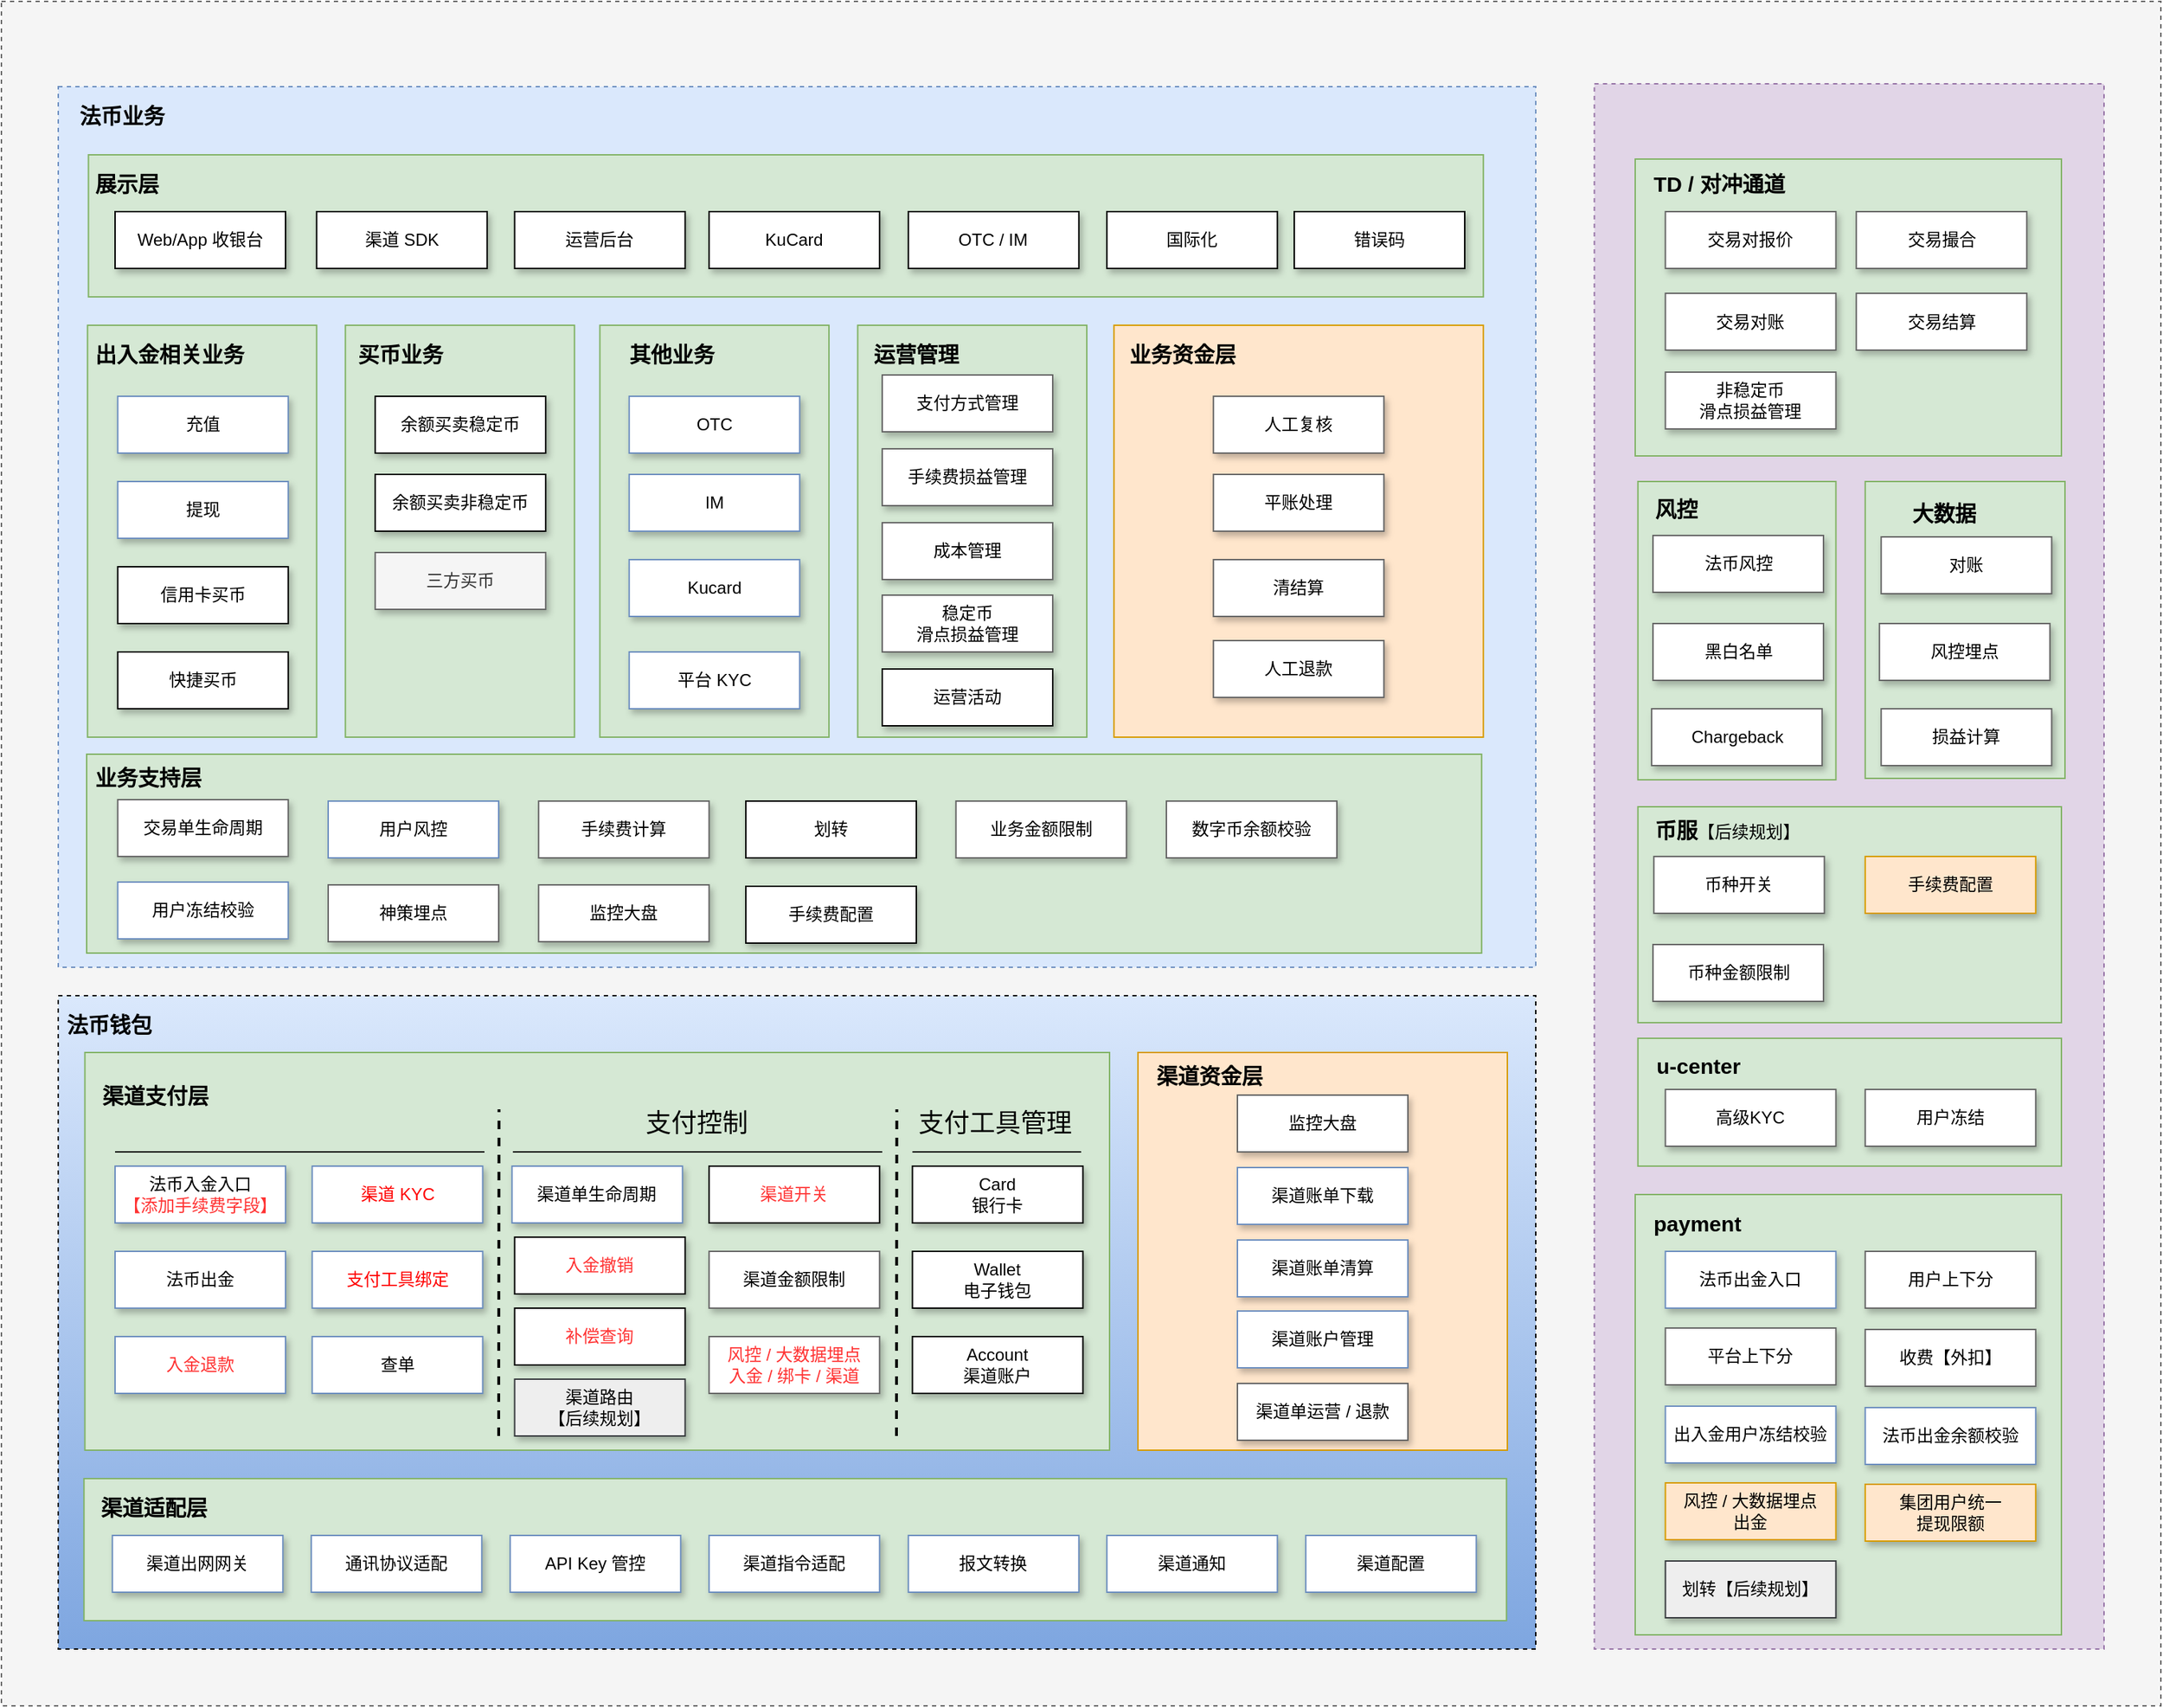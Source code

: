 <mxfile version="22.0.8" type="github" pages="5">
  <diagram name="领域划分图 - 钱包" id="kpElmkjplSCEtDlpfAr3">
    <mxGraphModel dx="-966" dy="-35" grid="1" gridSize="10" guides="1" tooltips="1" connect="1" arrows="1" fold="1" page="0" pageScale="1" pageWidth="827" pageHeight="1169" math="0" shadow="0">
      <root>
        <mxCell id="Gea9302BPGgyh3ujzQc1-0" />
        <mxCell id="Gea9302BPGgyh3ujzQc1-1" parent="Gea9302BPGgyh3ujzQc1-0" />
        <mxCell id="VEMO2gJHgGKm70on-dJl-0" value="" style="rounded=0;whiteSpace=wrap;html=1;fontSize=15;fillColor=#f5f5f5;align=left;dashed=1;strokeColor=#666666;fontColor=#333333;" parent="Gea9302BPGgyh3ujzQc1-1" vertex="1">
          <mxGeometry x="2600" y="1040" width="1520" height="1200" as="geometry" />
        </mxCell>
        <mxCell id="VEMO2gJHgGKm70on-dJl-1" value="" style="rounded=0;whiteSpace=wrap;html=1;align=left;dashed=1;strokeColor=#9673a6;fillColor=#e1d5e7;" parent="Gea9302BPGgyh3ujzQc1-1" vertex="1">
          <mxGeometry x="3721.25" y="1098" width="358.75" height="1102" as="geometry" />
        </mxCell>
        <mxCell id="VEMO2gJHgGKm70on-dJl-2" value="" style="rounded=0;whiteSpace=wrap;html=1;align=center;fillColor=#d5e8d4;strokeColor=#82b366;" parent="Gea9302BPGgyh3ujzQc1-1" vertex="1">
          <mxGeometry x="3751.89" y="1607" width="298.11" height="152" as="geometry" />
        </mxCell>
        <mxCell id="VEMO2gJHgGKm70on-dJl-3" value="" style="rounded=0;whiteSpace=wrap;html=1;align=center;fillColor=#d5e8d4;strokeColor=#82b366;" parent="Gea9302BPGgyh3ujzQc1-1" vertex="1">
          <mxGeometry x="3750" y="1880" width="300" height="310" as="geometry" />
        </mxCell>
        <mxCell id="VEMO2gJHgGKm70on-dJl-4" value="" style="rounded=0;whiteSpace=wrap;html=1;align=center;fillColor=#d5e8d4;strokeColor=#82b366;" parent="Gea9302BPGgyh3ujzQc1-1" vertex="1">
          <mxGeometry x="3751.89" y="1378" width="139.37" height="210" as="geometry" />
        </mxCell>
        <mxCell id="VEMO2gJHgGKm70on-dJl-5" value="" style="rounded=0;whiteSpace=wrap;html=1;align=center;fillColor=#d5e8d4;strokeColor=#82b366;" parent="Gea9302BPGgyh3ujzQc1-1" vertex="1">
          <mxGeometry x="3911.89" y="1378" width="140.63" height="209" as="geometry" />
        </mxCell>
        <mxCell id="VEMO2gJHgGKm70on-dJl-6" value="" style="rounded=0;whiteSpace=wrap;html=1;align=center;fillColor=#d5e8d4;strokeColor=#82b366;" parent="Gea9302BPGgyh3ujzQc1-1" vertex="1">
          <mxGeometry x="3750" y="1151" width="300" height="209" as="geometry" />
        </mxCell>
        <mxCell id="VEMO2gJHgGKm70on-dJl-7" value="" style="rounded=0;whiteSpace=wrap;html=1;fontSize=15;fillColor=#dae8fc;align=left;dashed=1;strokeColor=#6c8ebf;" parent="Gea9302BPGgyh3ujzQc1-1" vertex="1">
          <mxGeometry x="2640" y="1100" width="1040" height="620" as="geometry" />
        </mxCell>
        <mxCell id="VEMO2gJHgGKm70on-dJl-8" value="" style="rounded=0;whiteSpace=wrap;html=1;align=center;fillColor=#ffe6cc;strokeColor=#d79b00;" parent="Gea9302BPGgyh3ujzQc1-1" vertex="1">
          <mxGeometry x="3383.12" y="1268" width="260" height="290" as="geometry" />
        </mxCell>
        <mxCell id="VEMO2gJHgGKm70on-dJl-9" value="" style="rounded=0;whiteSpace=wrap;html=1;align=center;fillColor=#d5e8d4;strokeColor=#82b366;" parent="Gea9302BPGgyh3ujzQc1-1" vertex="1">
          <mxGeometry x="2661.25" y="1148" width="981.87" height="100" as="geometry" />
        </mxCell>
        <mxCell id="VEMO2gJHgGKm70on-dJl-10" value="" style="rounded=0;whiteSpace=wrap;html=1;align=center;fillColor=#d5e8d4;strokeColor=#82b366;" parent="Gea9302BPGgyh3ujzQc1-1" vertex="1">
          <mxGeometry x="2660" y="1570" width="981.87" height="140" as="geometry" />
        </mxCell>
        <mxCell id="VEMO2gJHgGKm70on-dJl-11" value="" style="rounded=0;whiteSpace=wrap;html=1;align=center;fillColor=#d5e8d4;strokeColor=#82b366;" parent="Gea9302BPGgyh3ujzQc1-1" vertex="1">
          <mxGeometry x="3202.73" y="1268" width="161.24" height="290" as="geometry" />
        </mxCell>
        <mxCell id="VEMO2gJHgGKm70on-dJl-12" value="" style="rounded=0;whiteSpace=wrap;html=1;align=center;fillColor=#d5e8d4;strokeColor=#82b366;" parent="Gea9302BPGgyh3ujzQc1-1" vertex="1">
          <mxGeometry x="3021.24" y="1268" width="161.24" height="290" as="geometry" />
        </mxCell>
        <mxCell id="VEMO2gJHgGKm70on-dJl-13" value="" style="rounded=0;whiteSpace=wrap;html=1;align=center;fillColor=#d5e8d4;strokeColor=#82b366;" parent="Gea9302BPGgyh3ujzQc1-1" vertex="1">
          <mxGeometry x="2842.12" y="1268" width="161.24" height="290" as="geometry" />
        </mxCell>
        <mxCell id="VEMO2gJHgGKm70on-dJl-14" value="" style="rounded=0;whiteSpace=wrap;html=1;align=center;fillColor=#d5e8d4;strokeColor=#82b366;" parent="Gea9302BPGgyh3ujzQc1-1" vertex="1">
          <mxGeometry x="2660.62" y="1268" width="161.24" height="290" as="geometry" />
        </mxCell>
        <mxCell id="VEMO2gJHgGKm70on-dJl-15" value="" style="rounded=0;whiteSpace=wrap;html=1;fontSize=15;fillColor=#dae8fc;gradientColor=#7ea6e0;align=left;dashed=1;" parent="Gea9302BPGgyh3ujzQc1-1" vertex="1">
          <mxGeometry x="2640" y="1740" width="1040" height="460" as="geometry" />
        </mxCell>
        <mxCell id="VEMO2gJHgGKm70on-dJl-16" value="" style="rounded=0;whiteSpace=wrap;html=1;align=center;fillColor=#ffe6cc;strokeColor=#d79b00;" parent="Gea9302BPGgyh3ujzQc1-1" vertex="1">
          <mxGeometry x="3400" y="1780" width="260" height="280" as="geometry" />
        </mxCell>
        <mxCell id="VEMO2gJHgGKm70on-dJl-17" value="" style="rounded=0;whiteSpace=wrap;html=1;align=center;fillColor=#d5e8d4;strokeColor=#82b366;" parent="Gea9302BPGgyh3ujzQc1-1" vertex="1">
          <mxGeometry x="2658.75" y="1780" width="721.25" height="280" as="geometry" />
        </mxCell>
        <mxCell id="VEMO2gJHgGKm70on-dJl-18" value="Card&lt;br&gt;银行卡" style="rounded=0;whiteSpace=wrap;html=1;shadow=1;" parent="Gea9302BPGgyh3ujzQc1-1" vertex="1">
          <mxGeometry x="3241.25" y="1860" width="120" height="40" as="geometry" />
        </mxCell>
        <mxCell id="VEMO2gJHgGKm70on-dJl-19" value="Wallet&lt;br&gt;电子钱包" style="rounded=0;whiteSpace=wrap;html=1;shadow=1;" parent="Gea9302BPGgyh3ujzQc1-1" vertex="1">
          <mxGeometry x="3241.25" y="1920" width="120" height="40" as="geometry" />
        </mxCell>
        <mxCell id="VEMO2gJHgGKm70on-dJl-20" value="" style="rounded=0;whiteSpace=wrap;html=1;fillColor=#d5e8d4;strokeColor=#82b366;" parent="Gea9302BPGgyh3ujzQc1-1" vertex="1">
          <mxGeometry x="2658.13" y="2080" width="1001.25" height="100" as="geometry" />
        </mxCell>
        <mxCell id="VEMO2gJHgGKm70on-dJl-21" value="渠道支付层" style="text;html=1;strokeColor=none;fillColor=none;align=left;verticalAlign=middle;whiteSpace=wrap;rounded=0;fontSize=15;fontStyle=1" parent="Gea9302BPGgyh3ujzQc1-1" vertex="1">
          <mxGeometry x="2668.75" y="1800" width="80" height="20" as="geometry" />
        </mxCell>
        <mxCell id="VEMO2gJHgGKm70on-dJl-22" value="&lt;b style=&quot;font-size: 12px ; text-align: center&quot;&gt;&lt;font style=&quot;font-size: 15px&quot;&gt;渠道适配层&lt;/font&gt;&lt;/b&gt;" style="text;html=1;strokeColor=none;fillColor=none;align=left;verticalAlign=middle;whiteSpace=wrap;rounded=0;fontSize=15;fontStyle=1" parent="Gea9302BPGgyh3ujzQc1-1" vertex="1">
          <mxGeometry x="2668.13" y="2090" width="116.25" height="20" as="geometry" />
        </mxCell>
        <mxCell id="VEMO2gJHgGKm70on-dJl-23" value="渠道路由&lt;br&gt;【后续规划】" style="rounded=0;whiteSpace=wrap;html=1;fillColor=#eeeeee;strokeColor=#36393d;shadow=1;" parent="Gea9302BPGgyh3ujzQc1-1" vertex="1">
          <mxGeometry x="2961.25" y="2010" width="120" height="40" as="geometry" />
        </mxCell>
        <mxCell id="VEMO2gJHgGKm70on-dJl-24" value="渠道配置" style="rounded=0;whiteSpace=wrap;html=1;fillColor=#FFFFFF;strokeColor=#6c8ebf;shadow=1;" parent="Gea9302BPGgyh3ujzQc1-1" vertex="1">
          <mxGeometry x="3518.13" y="2120" width="120" height="40" as="geometry" />
        </mxCell>
        <mxCell id="VEMO2gJHgGKm70on-dJl-25" value="通讯协议适配" style="rounded=0;whiteSpace=wrap;html=1;fillColor=#FFFFFF;strokeColor=#6c8ebf;shadow=1;" parent="Gea9302BPGgyh3ujzQc1-1" vertex="1">
          <mxGeometry x="2818.13" y="2120" width="120" height="40" as="geometry" />
        </mxCell>
        <mxCell id="VEMO2gJHgGKm70on-dJl-26" value="报文转换" style="rounded=0;whiteSpace=wrap;html=1;fillColor=#FFFFFF;strokeColor=#6c8ebf;shadow=1;" parent="Gea9302BPGgyh3ujzQc1-1" vertex="1">
          <mxGeometry x="3238.38" y="2120" width="120" height="40" as="geometry" />
        </mxCell>
        <mxCell id="VEMO2gJHgGKm70on-dJl-27" value="渠道账单清算" style="rounded=0;whiteSpace=wrap;html=1;fillColor=#FFFFFF;strokeColor=#6c8ebf;shadow=1;" parent="Gea9302BPGgyh3ujzQc1-1" vertex="1">
          <mxGeometry x="3470" y="1912" width="120" height="40" as="geometry" />
        </mxCell>
        <mxCell id="VEMO2gJHgGKm70on-dJl-28" value="&lt;font style=&quot;font-size: 15px&quot;&gt;法币钱包&lt;/font&gt;" style="text;html=1;strokeColor=none;fillColor=none;align=left;verticalAlign=middle;whiteSpace=wrap;rounded=0;fontSize=15;fontStyle=1" parent="Gea9302BPGgyh3ujzQc1-1" vertex="1">
          <mxGeometry x="2643.75" y="1750" width="130" height="20" as="geometry" />
        </mxCell>
        <mxCell id="VEMO2gJHgGKm70on-dJl-29" value="渠道单生命周期" style="rounded=0;whiteSpace=wrap;html=1;fillColor=#FFFFFF;strokeColor=#6c8ebf;shadow=1;" parent="Gea9302BPGgyh3ujzQc1-1" vertex="1">
          <mxGeometry x="2959.38" y="1860" width="120" height="40" as="geometry" />
        </mxCell>
        <mxCell id="VEMO2gJHgGKm70on-dJl-30" value="渠道指令适配" style="rounded=0;whiteSpace=wrap;html=1;fillColor=#FFFFFF;strokeColor=#6c8ebf;shadow=1;" parent="Gea9302BPGgyh3ujzQc1-1" vertex="1">
          <mxGeometry x="3098.13" y="2120" width="120" height="40" as="geometry" />
        </mxCell>
        <mxCell id="VEMO2gJHgGKm70on-dJl-31" value="渠道通知" style="rounded=0;whiteSpace=wrap;html=1;fillColor=#FFFFFF;strokeColor=#6c8ebf;shadow=1;" parent="Gea9302BPGgyh3ujzQc1-1" vertex="1">
          <mxGeometry x="3378.13" y="2120" width="120" height="40" as="geometry" />
        </mxCell>
        <mxCell id="VEMO2gJHgGKm70on-dJl-32" value="API Key 管控" style="rounded=0;whiteSpace=wrap;html=1;fillColor=#FFFFFF;strokeColor=#6c8ebf;shadow=1;" parent="Gea9302BPGgyh3ujzQc1-1" vertex="1">
          <mxGeometry x="2958.13" y="2120" width="120" height="40" as="geometry" />
        </mxCell>
        <mxCell id="VEMO2gJHgGKm70on-dJl-33" value="支付工具绑定" style="rounded=0;whiteSpace=wrap;html=1;fillColor=#FFFFFF;strokeColor=#6c8ebf;shadow=1;fontColor=#FF0000;" parent="Gea9302BPGgyh3ujzQc1-1" vertex="1">
          <mxGeometry x="2818.75" y="1920" width="120" height="40" as="geometry" />
        </mxCell>
        <mxCell id="VEMO2gJHgGKm70on-dJl-34" value="法币入金入口&lt;br&gt;&lt;font color=&quot;#ff3333&quot;&gt;【添加手续费字段】&lt;/font&gt;" style="rounded=0;whiteSpace=wrap;html=1;fillColor=#FFFFFF;strokeColor=#6c8ebf;shadow=1;" parent="Gea9302BPGgyh3ujzQc1-1" vertex="1">
          <mxGeometry x="2680" y="1860" width="120" height="40" as="geometry" />
        </mxCell>
        <mxCell id="VEMO2gJHgGKm70on-dJl-35" value="查单" style="rounded=0;whiteSpace=wrap;html=1;fillColor=#FFFFFF;strokeColor=#6c8ebf;shadow=1;" parent="Gea9302BPGgyh3ujzQc1-1" vertex="1">
          <mxGeometry x="2818.75" y="1980" width="120" height="40" as="geometry" />
        </mxCell>
        <mxCell id="VEMO2gJHgGKm70on-dJl-36" value="三方买币" style="rounded=0;whiteSpace=wrap;html=1;shadow=1;fillColor=#f5f5f5;fontColor=#333333;strokeColor=#666666;" parent="Gea9302BPGgyh3ujzQc1-1" vertex="1">
          <mxGeometry x="2863.11" y="1428" width="120" height="40" as="geometry" />
        </mxCell>
        <mxCell id="VEMO2gJHgGKm70on-dJl-37" value="&lt;span style=&quot;color: rgb(0 , 0 , 0)&quot;&gt;交易单生命周期&lt;br&gt;&lt;/span&gt;" style="rounded=0;whiteSpace=wrap;html=1;fillColor=#FFFFFF;strokeColor=#666666;fontColor=#333333;shadow=1;" parent="Gea9302BPGgyh3ujzQc1-1" vertex="1">
          <mxGeometry x="2681.86" y="1602" width="120" height="40" as="geometry" />
        </mxCell>
        <mxCell id="VEMO2gJHgGKm70on-dJl-38" value="运营后台" style="rounded=0;whiteSpace=wrap;html=1;shadow=1;" parent="Gea9302BPGgyh3ujzQc1-1" vertex="1">
          <mxGeometry x="2961.25" y="1188" width="120" height="40" as="geometry" />
        </mxCell>
        <mxCell id="VEMO2gJHgGKm70on-dJl-39" value="运营活动" style="rounded=0;whiteSpace=wrap;html=1;shadow=1;" parent="Gea9302BPGgyh3ujzQc1-1" vertex="1">
          <mxGeometry x="3219.99" y="1510" width="120" height="40" as="geometry" />
        </mxCell>
        <mxCell id="VEMO2gJHgGKm70on-dJl-40" value="余额买卖稳定币" style="rounded=0;whiteSpace=wrap;html=1;shadow=1;" parent="Gea9302BPGgyh3ujzQc1-1" vertex="1">
          <mxGeometry x="2863.11" y="1318" width="120" height="40" as="geometry" />
        </mxCell>
        <mxCell id="VEMO2gJHgGKm70on-dJl-41" value="用户风控" style="rounded=0;whiteSpace=wrap;html=1;fillColor=#FFFFFF;strokeColor=#6c8ebf;shadow=1;" parent="Gea9302BPGgyh3ujzQc1-1" vertex="1">
          <mxGeometry x="2830.0" y="1603" width="120" height="40" as="geometry" />
        </mxCell>
        <mxCell id="VEMO2gJHgGKm70on-dJl-42" value="&lt;span style=&quot;color: rgb(0 , 0 , 0)&quot;&gt;支付方式管理&lt;br&gt;&lt;/span&gt;" style="rounded=0;whiteSpace=wrap;html=1;fillColor=#FFFFFF;strokeColor=#666666;fontColor=#333333;shadow=1;" parent="Gea9302BPGgyh3ujzQc1-1" vertex="1">
          <mxGeometry x="3219.99" y="1303" width="120" height="40" as="geometry" />
        </mxCell>
        <mxCell id="VEMO2gJHgGKm70on-dJl-43" value="&lt;span style=&quot;color: rgb(0 , 0 , 0)&quot;&gt;手续费损益管理&lt;br&gt;&lt;/span&gt;" style="rounded=0;whiteSpace=wrap;html=1;fillColor=#FFFFFF;strokeColor=#666666;fontColor=#333333;shadow=1;" parent="Gea9302BPGgyh3ujzQc1-1" vertex="1">
          <mxGeometry x="3219.99" y="1355" width="120" height="40" as="geometry" />
        </mxCell>
        <mxCell id="VEMO2gJHgGKm70on-dJl-44" value="充值" style="rounded=0;whiteSpace=wrap;html=1;fillColor=#FFFFFF;strokeColor=#6c8ebf;shadow=1;" parent="Gea9302BPGgyh3ujzQc1-1" vertex="1">
          <mxGeometry x="2681.86" y="1318" width="120" height="40" as="geometry" />
        </mxCell>
        <mxCell id="VEMO2gJHgGKm70on-dJl-45" value="信用卡买币" style="rounded=0;whiteSpace=wrap;html=1;shadow=1;" parent="Gea9302BPGgyh3ujzQc1-1" vertex="1">
          <mxGeometry x="2681.86" y="1438" width="120" height="40" as="geometry" />
        </mxCell>
        <mxCell id="VEMO2gJHgGKm70on-dJl-46" value="渠道账户管理" style="rounded=0;whiteSpace=wrap;html=1;fillColor=#FFFFFF;strokeColor=#6c8ebf;shadow=1;" parent="Gea9302BPGgyh3ujzQc1-1" vertex="1">
          <mxGeometry x="3470" y="1962" width="120" height="40" as="geometry" />
        </mxCell>
        <mxCell id="VEMO2gJHgGKm70on-dJl-47" value="渠道开关" style="rounded=0;whiteSpace=wrap;html=1;shadow=1;fontColor=#FF3333;" parent="Gea9302BPGgyh3ujzQc1-1" vertex="1">
          <mxGeometry x="3098.13" y="1860" width="120" height="40" as="geometry" />
        </mxCell>
        <mxCell id="VEMO2gJHgGKm70on-dJl-48" value="法币出金余额校验" style="rounded=0;whiteSpace=wrap;html=1;fillColor=#FFFFFF;strokeColor=#6c8ebf;shadow=1;" parent="Gea9302BPGgyh3ujzQc1-1" vertex="1">
          <mxGeometry x="3911.89" y="2030" width="120" height="40" as="geometry" />
        </mxCell>
        <mxCell id="VEMO2gJHgGKm70on-dJl-49" value="&lt;span style=&quot;color: rgb(0 , 0 , 0)&quot;&gt;业务金额限制&lt;br&gt;&lt;/span&gt;" style="rounded=0;whiteSpace=wrap;html=1;fillColor=#FFFFFF;strokeColor=#666666;fontColor=#333333;shadow=1;" parent="Gea9302BPGgyh3ujzQc1-1" vertex="1">
          <mxGeometry x="3271.87" y="1603" width="120" height="40" as="geometry" />
        </mxCell>
        <mxCell id="VEMO2gJHgGKm70on-dJl-50" value="&lt;span style=&quot;color: rgb(0 , 0 , 0)&quot;&gt;数字币余额校验&lt;br&gt;&lt;/span&gt;" style="rounded=0;whiteSpace=wrap;html=1;fillColor=#FFFFFF;strokeColor=#666666;fontColor=#333333;shadow=1;" parent="Gea9302BPGgyh3ujzQc1-1" vertex="1">
          <mxGeometry x="3420" y="1603" width="120" height="40" as="geometry" />
        </mxCell>
        <mxCell id="VEMO2gJHgGKm70on-dJl-51" value="渠道出网网关" style="rounded=0;whiteSpace=wrap;html=1;fillColor=#FFFFFF;strokeColor=#6c8ebf;shadow=1;" parent="Gea9302BPGgyh3ujzQc1-1" vertex="1">
          <mxGeometry x="2678.13" y="2120" width="120" height="40" as="geometry" />
        </mxCell>
        <mxCell id="VEMO2gJHgGKm70on-dJl-52" value="法币出金" style="rounded=0;whiteSpace=wrap;html=1;fillColor=#FFFFFF;strokeColor=#6c8ebf;shadow=1;" parent="Gea9302BPGgyh3ujzQc1-1" vertex="1">
          <mxGeometry x="2680" y="1920" width="120" height="40" as="geometry" />
        </mxCell>
        <mxCell id="VEMO2gJHgGKm70on-dJl-53" value="&lt;font color=&quot;#ff3333&quot;&gt;入金撤销&lt;/font&gt;" style="rounded=0;whiteSpace=wrap;html=1;shadow=1;" parent="Gea9302BPGgyh3ujzQc1-1" vertex="1">
          <mxGeometry x="2961.25" y="1910" width="120" height="40" as="geometry" />
        </mxCell>
        <mxCell id="VEMO2gJHgGKm70on-dJl-54" value="平台 KYC" style="rounded=0;whiteSpace=wrap;html=1;fillColor=#FFFFFF;strokeColor=#6c8ebf;shadow=1;" parent="Gea9302BPGgyh3ujzQc1-1" vertex="1">
          <mxGeometry x="3041.86" y="1498" width="120" height="40" as="geometry" />
        </mxCell>
        <mxCell id="VEMO2gJHgGKm70on-dJl-55" value="Account&lt;br&gt;渠道账户" style="rounded=0;whiteSpace=wrap;html=1;shadow=1;" parent="Gea9302BPGgyh3ujzQc1-1" vertex="1">
          <mxGeometry x="3241.25" y="1980" width="120" height="40" as="geometry" />
        </mxCell>
        <mxCell id="VEMO2gJHgGKm70on-dJl-56" value="渠道账单下载" style="rounded=0;whiteSpace=wrap;html=1;fillColor=#FFFFFF;strokeColor=#6c8ebf;shadow=1;" parent="Gea9302BPGgyh3ujzQc1-1" vertex="1">
          <mxGeometry x="3470" y="1861" width="120" height="40" as="geometry" />
        </mxCell>
        <mxCell id="VEMO2gJHgGKm70on-dJl-57" value="" style="endArrow=none;html=1;rounded=0;shadow=0;sketch=0;fontSize=16;endSize=6;strokeWidth=2;dashed=1;fontFamily=Courier New;fontColor=#000000;fontStyle=1;" parent="Gea9302BPGgyh3ujzQc1-1" edge="1">
          <mxGeometry width="50" height="50" relative="1" as="geometry">
            <mxPoint x="2950" y="2050" as="sourcePoint" />
            <mxPoint x="2950.25" y="1820" as="targetPoint" />
          </mxGeometry>
        </mxCell>
        <mxCell id="VEMO2gJHgGKm70on-dJl-58" value="" style="endArrow=none;html=1;rounded=0;" parent="Gea9302BPGgyh3ujzQc1-1" edge="1">
          <mxGeometry width="50" height="50" relative="1" as="geometry">
            <mxPoint x="2680" y="1850" as="sourcePoint" />
            <mxPoint x="2940" y="1850" as="targetPoint" />
          </mxGeometry>
        </mxCell>
        <mxCell id="VEMO2gJHgGKm70on-dJl-59" value="补偿查询" style="rounded=0;whiteSpace=wrap;html=1;shadow=1;fontColor=#FF3333;" parent="Gea9302BPGgyh3ujzQc1-1" vertex="1">
          <mxGeometry x="2961.25" y="1960" width="120" height="40" as="geometry" />
        </mxCell>
        <mxCell id="VEMO2gJHgGKm70on-dJl-60" value="支付控制" style="edgeLabel;html=1;align=center;verticalAlign=middle;resizable=0;points=[];labelBackgroundColor=none;fontSize=18;" parent="Gea9302BPGgyh3ujzQc1-1" vertex="1" connectable="0">
          <mxGeometry x="3089.182" y="1830" as="geometry" />
        </mxCell>
        <mxCell id="VEMO2gJHgGKm70on-dJl-61" value="" style="endArrow=none;html=1;rounded=0;" parent="Gea9302BPGgyh3ujzQc1-1" edge="1">
          <mxGeometry width="50" height="50" relative="1" as="geometry">
            <mxPoint x="2960" y="1850" as="sourcePoint" />
            <mxPoint x="3220" y="1850" as="targetPoint" />
          </mxGeometry>
        </mxCell>
        <mxCell id="VEMO2gJHgGKm70on-dJl-62" value="" style="endArrow=none;html=1;rounded=0;shadow=0;sketch=0;fontSize=16;endSize=6;strokeWidth=2;dashed=1;fontFamily=Courier New;fontColor=#000000;fontStyle=1;" parent="Gea9302BPGgyh3ujzQc1-1" edge="1">
          <mxGeometry width="50" height="50" relative="1" as="geometry">
            <mxPoint x="3230" y="2050" as="sourcePoint" />
            <mxPoint x="3230.25" y="1820" as="targetPoint" />
          </mxGeometry>
        </mxCell>
        <mxCell id="VEMO2gJHgGKm70on-dJl-63" value="支付工具管理" style="edgeLabel;html=1;align=center;verticalAlign=middle;resizable=0;points=[];labelBackgroundColor=none;fontSize=18;" parent="Gea9302BPGgyh3ujzQc1-1" vertex="1" connectable="0">
          <mxGeometry x="3299.002" y="1830" as="geometry" />
        </mxCell>
        <mxCell id="VEMO2gJHgGKm70on-dJl-64" value="" style="endArrow=none;html=1;rounded=0;" parent="Gea9302BPGgyh3ujzQc1-1" edge="1">
          <mxGeometry width="50" height="50" relative="1" as="geometry">
            <mxPoint x="3241.25" y="1850" as="sourcePoint" />
            <mxPoint x="3360.0" y="1850" as="targetPoint" />
          </mxGeometry>
        </mxCell>
        <mxCell id="VEMO2gJHgGKm70on-dJl-65" value="渠道 KYC" style="rounded=0;whiteSpace=wrap;html=1;fillColor=#FFFFFF;strokeColor=#6c8ebf;shadow=1;fontColor=#FF0000;" parent="Gea9302BPGgyh3ujzQc1-1" vertex="1">
          <mxGeometry x="2818.75" y="1860" width="120" height="40" as="geometry" />
        </mxCell>
        <mxCell id="VEMO2gJHgGKm70on-dJl-66" value="&lt;span style=&quot;&quot;&gt;手续费配置&lt;br&gt;&lt;/span&gt;" style="rounded=0;whiteSpace=wrap;html=1;shadow=1;" parent="Gea9302BPGgyh3ujzQc1-1" vertex="1">
          <mxGeometry x="3123.97" y="1663" width="120" height="40" as="geometry" />
        </mxCell>
        <mxCell id="VEMO2gJHgGKm70on-dJl-67" value="渠道资金层" style="text;html=1;strokeColor=none;fillColor=none;align=left;verticalAlign=middle;whiteSpace=wrap;rounded=0;fontSize=15;fontStyle=1" parent="Gea9302BPGgyh3ujzQc1-1" vertex="1">
          <mxGeometry x="3411.25" y="1786" width="80" height="20" as="geometry" />
        </mxCell>
        <mxCell id="VEMO2gJHgGKm70on-dJl-68" value="快捷买币" style="rounded=0;whiteSpace=wrap;html=1;shadow=1;" parent="Gea9302BPGgyh3ujzQc1-1" vertex="1">
          <mxGeometry x="2681.86" y="1498" width="120" height="40" as="geometry" />
        </mxCell>
        <mxCell id="VEMO2gJHgGKm70on-dJl-69" value="提现" style="rounded=0;whiteSpace=wrap;html=1;fillColor=#FFFFFF;strokeColor=#6c8ebf;shadow=1;" parent="Gea9302BPGgyh3ujzQc1-1" vertex="1">
          <mxGeometry x="2681.86" y="1378" width="120" height="40" as="geometry" />
        </mxCell>
        <mxCell id="VEMO2gJHgGKm70on-dJl-70" value="余额买卖非稳定币" style="rounded=0;whiteSpace=wrap;html=1;shadow=1;" parent="Gea9302BPGgyh3ujzQc1-1" vertex="1">
          <mxGeometry x="2863.11" y="1373" width="120" height="40" as="geometry" />
        </mxCell>
        <mxCell id="VEMO2gJHgGKm70on-dJl-71" value="&lt;span style=&quot;color: rgb(0 , 0 , 0)&quot;&gt;清结算&lt;br&gt;&lt;/span&gt;" style="rounded=0;whiteSpace=wrap;html=1;fillColor=#FFFFFF;strokeColor=#666666;fontColor=#333333;shadow=1;" parent="Gea9302BPGgyh3ujzQc1-1" vertex="1">
          <mxGeometry x="3453.12" y="1433" width="120" height="40" as="geometry" />
        </mxCell>
        <mxCell id="VEMO2gJHgGKm70on-dJl-72" value="&lt;span style=&quot;color: rgb(0 , 0 , 0)&quot;&gt;人工复核&lt;br&gt;&lt;/span&gt;" style="rounded=0;whiteSpace=wrap;html=1;fillColor=#FFFFFF;strokeColor=#666666;fontColor=#333333;shadow=1;" parent="Gea9302BPGgyh3ujzQc1-1" vertex="1">
          <mxGeometry x="3453.12" y="1318" width="120" height="40" as="geometry" />
        </mxCell>
        <mxCell id="VEMO2gJHgGKm70on-dJl-73" value="&lt;span style=&quot;color: rgb(0 , 0 , 0)&quot;&gt;平账处理&lt;br&gt;&lt;/span&gt;" style="rounded=0;whiteSpace=wrap;html=1;fillColor=#FFFFFF;strokeColor=#666666;fontColor=#333333;shadow=1;" parent="Gea9302BPGgyh3ujzQc1-1" vertex="1">
          <mxGeometry x="3453.12" y="1373" width="120" height="40" as="geometry" />
        </mxCell>
        <mxCell id="VEMO2gJHgGKm70on-dJl-74" value="&lt;span style=&quot;color: rgb(0 , 0 , 0)&quot;&gt;成本管理&lt;br&gt;&lt;/span&gt;" style="rounded=0;whiteSpace=wrap;html=1;fillColor=#FFFFFF;strokeColor=#666666;fontColor=#333333;shadow=1;" parent="Gea9302BPGgyh3ujzQc1-1" vertex="1">
          <mxGeometry x="3219.99" y="1407" width="120" height="40" as="geometry" />
        </mxCell>
        <mxCell id="VEMO2gJHgGKm70on-dJl-75" value="&lt;span style=&quot;color: rgb(0 , 0 , 0)&quot;&gt;渠道单运营 / 退款&lt;br&gt;&lt;/span&gt;" style="rounded=0;whiteSpace=wrap;html=1;fillColor=#FFFFFF;strokeColor=#666666;fontColor=#333333;shadow=1;" parent="Gea9302BPGgyh3ujzQc1-1" vertex="1">
          <mxGeometry x="3470" y="2013" width="120" height="40" as="geometry" />
        </mxCell>
        <mxCell id="VEMO2gJHgGKm70on-dJl-76" value="&lt;span style=&quot;color: rgb(0 , 0 , 0)&quot;&gt;对账&lt;br&gt;&lt;/span&gt;" style="rounded=0;whiteSpace=wrap;html=1;fillColor=#FFFFFF;strokeColor=#666666;fontColor=#333333;shadow=1;" parent="Gea9302BPGgyh3ujzQc1-1" vertex="1">
          <mxGeometry x="3923.14" y="1417" width="120" height="40" as="geometry" />
        </mxCell>
        <mxCell id="VEMO2gJHgGKm70on-dJl-77" value="&lt;span style=&quot;color: rgb(0 , 0 , 0)&quot;&gt;风控埋点&lt;br&gt;&lt;/span&gt;" style="rounded=0;whiteSpace=wrap;html=1;fillColor=#FFFFFF;strokeColor=#666666;fontColor=#333333;shadow=1;" parent="Gea9302BPGgyh3ujzQc1-1" vertex="1">
          <mxGeometry x="3921.89" y="1478" width="120" height="40" as="geometry" />
        </mxCell>
        <mxCell id="VEMO2gJHgGKm70on-dJl-78" value="&lt;span style=&quot;color: rgb(0 , 0 , 0)&quot;&gt;神策埋点&lt;br&gt;&lt;/span&gt;" style="rounded=0;whiteSpace=wrap;html=1;fillColor=#FFFFFF;strokeColor=#666666;fontColor=#333333;shadow=1;" parent="Gea9302BPGgyh3ujzQc1-1" vertex="1">
          <mxGeometry x="2830" y="1662" width="120" height="40" as="geometry" />
        </mxCell>
        <mxCell id="VEMO2gJHgGKm70on-dJl-79" value="&lt;span style=&quot;color: rgb(0 , 0 , 0)&quot;&gt;监控大盘&lt;br&gt;&lt;/span&gt;" style="rounded=0;whiteSpace=wrap;html=1;fillColor=#FFFFFF;strokeColor=#666666;fontColor=#333333;shadow=1;" parent="Gea9302BPGgyh3ujzQc1-1" vertex="1">
          <mxGeometry x="2978.13" y="1662" width="120" height="40" as="geometry" />
        </mxCell>
        <mxCell id="VEMO2gJHgGKm70on-dJl-80" value="&lt;span style=&quot;color: rgb(0 , 0 , 0)&quot;&gt;损益计算&lt;br&gt;&lt;/span&gt;" style="rounded=0;whiteSpace=wrap;html=1;fillColor=#FFFFFF;strokeColor=#666666;fontColor=#333333;shadow=1;" parent="Gea9302BPGgyh3ujzQc1-1" vertex="1">
          <mxGeometry x="3923.14" y="1538" width="120" height="40" as="geometry" />
        </mxCell>
        <mxCell id="VEMO2gJHgGKm70on-dJl-81" value="&lt;span style=&quot;color: rgb(0 , 0 , 0)&quot;&gt;用户上下分&lt;br&gt;&lt;/span&gt;" style="rounded=0;whiteSpace=wrap;html=1;fillColor=#FFFFFF;strokeColor=#666666;fontColor=#333333;shadow=1;" parent="Gea9302BPGgyh3ujzQc1-1" vertex="1">
          <mxGeometry x="3911.89" y="1920" width="120" height="40" as="geometry" />
        </mxCell>
        <mxCell id="VEMO2gJHgGKm70on-dJl-82" value="&lt;span style=&quot;color: rgb(0 , 0 , 0)&quot;&gt;平台上下分&lt;br&gt;&lt;/span&gt;" style="rounded=0;whiteSpace=wrap;html=1;fillColor=#FFFFFF;strokeColor=#666666;fontColor=#333333;shadow=1;" parent="Gea9302BPGgyh3ujzQc1-1" vertex="1">
          <mxGeometry x="3771.26" y="1974" width="120" height="40" as="geometry" />
        </mxCell>
        <mxCell id="VEMO2gJHgGKm70on-dJl-83" value="&lt;span style=&quot;color: rgb(0 , 0 , 0)&quot;&gt;划转【后续规划】&lt;br&gt;&lt;/span&gt;" style="rounded=0;whiteSpace=wrap;html=1;fillColor=#eeeeee;strokeColor=#36393d;shadow=1;" parent="Gea9302BPGgyh3ujzQc1-1" vertex="1">
          <mxGeometry x="3771.26" y="2138" width="120" height="40" as="geometry" />
        </mxCell>
        <mxCell id="VEMO2gJHgGKm70on-dJl-84" value="&lt;span style=&quot;color: rgb(0 , 0 , 0)&quot;&gt;收费【外扣】&lt;br&gt;&lt;/span&gt;" style="rounded=0;whiteSpace=wrap;html=1;fillColor=#FFFFFF;strokeColor=#666666;fontColor=#333333;shadow=1;" parent="Gea9302BPGgyh3ujzQc1-1" vertex="1">
          <mxGeometry x="3911.89" y="1975" width="120" height="40" as="geometry" />
        </mxCell>
        <mxCell id="VEMO2gJHgGKm70on-dJl-85" value="&lt;span style=&quot;color: rgb(0 , 0 , 0)&quot;&gt;交易对报价&lt;br&gt;&lt;/span&gt;" style="rounded=0;whiteSpace=wrap;html=1;fillColor=#FFFFFF;strokeColor=#666666;fontColor=#333333;shadow=1;" parent="Gea9302BPGgyh3ujzQc1-1" vertex="1">
          <mxGeometry x="3771.25" y="1188" width="120" height="40" as="geometry" />
        </mxCell>
        <mxCell id="VEMO2gJHgGKm70on-dJl-86" value="&lt;span style=&quot;color: rgb(0 , 0 , 0)&quot;&gt;交易撮合&lt;br&gt;&lt;/span&gt;" style="rounded=0;whiteSpace=wrap;html=1;fillColor=#FFFFFF;strokeColor=#666666;fontColor=#333333;shadow=1;" parent="Gea9302BPGgyh3ujzQc1-1" vertex="1">
          <mxGeometry x="3905.63" y="1188" width="120" height="40" as="geometry" />
        </mxCell>
        <mxCell id="VEMO2gJHgGKm70on-dJl-87" value="&lt;span style=&quot;color: rgb(0 , 0 , 0)&quot;&gt;非稳定币&lt;br&gt;滑点损益管理&lt;br&gt;&lt;/span&gt;" style="rounded=0;whiteSpace=wrap;html=1;fillColor=#FFFFFF;strokeColor=#666666;fontColor=#333333;shadow=1;" parent="Gea9302BPGgyh3ujzQc1-1" vertex="1">
          <mxGeometry x="3771.26" y="1301" width="120" height="40" as="geometry" />
        </mxCell>
        <mxCell id="VEMO2gJHgGKm70on-dJl-88" value="OTC" style="rounded=0;whiteSpace=wrap;html=1;fillColor=#FFFFFF;strokeColor=#6c8ebf;shadow=1;" parent="Gea9302BPGgyh3ujzQc1-1" vertex="1">
          <mxGeometry x="3041.86" y="1318" width="120" height="40" as="geometry" />
        </mxCell>
        <mxCell id="VEMO2gJHgGKm70on-dJl-89" value="Kucard" style="rounded=0;whiteSpace=wrap;html=1;fillColor=#FFFFFF;strokeColor=#6c8ebf;shadow=1;" parent="Gea9302BPGgyh3ujzQc1-1" vertex="1">
          <mxGeometry x="3041.86" y="1433" width="120" height="40" as="geometry" />
        </mxCell>
        <mxCell id="VEMO2gJHgGKm70on-dJl-90" value="&lt;span style=&quot;color: rgb(0 , 0 , 0)&quot;&gt;交易对账&lt;br&gt;&lt;/span&gt;" style="rounded=0;whiteSpace=wrap;html=1;fillColor=#FFFFFF;strokeColor=#666666;fontColor=#333333;shadow=1;" parent="Gea9302BPGgyh3ujzQc1-1" vertex="1">
          <mxGeometry x="3771.26" y="1245.5" width="120" height="40" as="geometry" />
        </mxCell>
        <mxCell id="VEMO2gJHgGKm70on-dJl-91" value="&lt;span style=&quot;color: rgb(0 , 0 , 0)&quot;&gt;交易结算&lt;br&gt;&lt;/span&gt;" style="rounded=0;whiteSpace=wrap;html=1;fillColor=#FFFFFF;strokeColor=#666666;fontColor=#333333;shadow=1;" parent="Gea9302BPGgyh3ujzQc1-1" vertex="1">
          <mxGeometry x="3905.63" y="1245.5" width="120" height="40" as="geometry" />
        </mxCell>
        <mxCell id="VEMO2gJHgGKm70on-dJl-92" value="法币出金入口" style="rounded=0;whiteSpace=wrap;html=1;fillColor=#FFFFFF;strokeColor=#6c8ebf;shadow=1;" parent="Gea9302BPGgyh3ujzQc1-1" vertex="1">
          <mxGeometry x="3771.25" y="1920" width="120" height="40" as="geometry" />
        </mxCell>
        <mxCell id="VEMO2gJHgGKm70on-dJl-93" value="Web/App 收银台" style="rounded=0;whiteSpace=wrap;html=1;shadow=1;" parent="Gea9302BPGgyh3ujzQc1-1" vertex="1">
          <mxGeometry x="2680" y="1188" width="120" height="40" as="geometry" />
        </mxCell>
        <mxCell id="VEMO2gJHgGKm70on-dJl-94" value="国际化" style="rounded=0;whiteSpace=wrap;html=1;shadow=1;" parent="Gea9302BPGgyh3ujzQc1-1" vertex="1">
          <mxGeometry x="3378.13" y="1188" width="120" height="40" as="geometry" />
        </mxCell>
        <mxCell id="VEMO2gJHgGKm70on-dJl-95" value="错误码" style="rounded=0;whiteSpace=wrap;html=1;shadow=1;" parent="Gea9302BPGgyh3ujzQc1-1" vertex="1">
          <mxGeometry x="3510.0" y="1188" width="120" height="40" as="geometry" />
        </mxCell>
        <mxCell id="VEMO2gJHgGKm70on-dJl-96" value="渠道 SDK" style="rounded=0;whiteSpace=wrap;html=1;shadow=1;" parent="Gea9302BPGgyh3ujzQc1-1" vertex="1">
          <mxGeometry x="2821.86" y="1188" width="120" height="40" as="geometry" />
        </mxCell>
        <mxCell id="VEMO2gJHgGKm70on-dJl-97" value="&lt;font style=&quot;font-size: 15px&quot;&gt;出入金相关业务&lt;/font&gt;" style="text;html=1;strokeColor=none;fillColor=none;align=left;verticalAlign=middle;whiteSpace=wrap;rounded=0;fontSize=15;fontStyle=1" parent="Gea9302BPGgyh3ujzQc1-1" vertex="1">
          <mxGeometry x="2664.36" y="1278" width="111.25" height="20" as="geometry" />
        </mxCell>
        <mxCell id="VEMO2gJHgGKm70on-dJl-98" value="IM" style="rounded=0;whiteSpace=wrap;html=1;fillColor=#FFFFFF;strokeColor=#6c8ebf;shadow=1;" parent="Gea9302BPGgyh3ujzQc1-1" vertex="1">
          <mxGeometry x="3041.86" y="1373" width="120" height="40" as="geometry" />
        </mxCell>
        <mxCell id="VEMO2gJHgGKm70on-dJl-99" value="买币业务" style="text;html=1;strokeColor=none;fillColor=none;align=left;verticalAlign=middle;whiteSpace=wrap;rounded=0;fontSize=15;fontStyle=1" parent="Gea9302BPGgyh3ujzQc1-1" vertex="1">
          <mxGeometry x="2849.36" y="1278" width="111.25" height="20" as="geometry" />
        </mxCell>
        <mxCell id="VEMO2gJHgGKm70on-dJl-100" value="其他业务" style="text;html=1;strokeColor=none;fillColor=none;align=left;verticalAlign=middle;whiteSpace=wrap;rounded=0;fontSize=15;fontStyle=1" parent="Gea9302BPGgyh3ujzQc1-1" vertex="1">
          <mxGeometry x="3039.79" y="1278" width="111.25" height="20" as="geometry" />
        </mxCell>
        <mxCell id="VEMO2gJHgGKm70on-dJl-101" value="运营管理" style="text;html=1;strokeColor=none;fillColor=none;align=left;verticalAlign=middle;whiteSpace=wrap;rounded=0;fontSize=15;fontStyle=1" parent="Gea9302BPGgyh3ujzQc1-1" vertex="1">
          <mxGeometry x="3211.86" y="1278" width="111.25" height="20" as="geometry" />
        </mxCell>
        <mxCell id="VEMO2gJHgGKm70on-dJl-102" value="&lt;font style=&quot;font-size: 15px&quot;&gt;业务支持层&lt;/font&gt;" style="text;html=1;strokeColor=none;fillColor=none;align=left;verticalAlign=middle;whiteSpace=wrap;rounded=0;fontSize=15;fontStyle=1" parent="Gea9302BPGgyh3ujzQc1-1" vertex="1">
          <mxGeometry x="2664.36" y="1576" width="111.25" height="20" as="geometry" />
        </mxCell>
        <mxCell id="VEMO2gJHgGKm70on-dJl-103" value="&lt;font style=&quot;font-size: 15px&quot;&gt;展示层&lt;/font&gt;" style="text;html=1;strokeColor=none;fillColor=none;align=left;verticalAlign=middle;whiteSpace=wrap;rounded=0;fontSize=15;fontStyle=1" parent="Gea9302BPGgyh3ujzQc1-1" vertex="1">
          <mxGeometry x="2664.37" y="1158" width="111.25" height="20" as="geometry" />
        </mxCell>
        <mxCell id="VEMO2gJHgGKm70on-dJl-104" value="业务资金层" style="text;html=1;strokeColor=none;fillColor=none;align=left;verticalAlign=middle;whiteSpace=wrap;rounded=0;fontSize=15;fontStyle=1" parent="Gea9302BPGgyh3ujzQc1-1" vertex="1">
          <mxGeometry x="3391.87" y="1278" width="80" height="20" as="geometry" />
        </mxCell>
        <mxCell id="VEMO2gJHgGKm70on-dJl-105" value="&lt;font style=&quot;font-size: 15px&quot;&gt;法币业务&lt;/font&gt;" style="text;html=1;strokeColor=none;fillColor=none;align=left;verticalAlign=middle;whiteSpace=wrap;rounded=0;fontSize=15;fontStyle=1" parent="Gea9302BPGgyh3ujzQc1-1" vertex="1">
          <mxGeometry x="2653.13" y="1110" width="111.25" height="20" as="geometry" />
        </mxCell>
        <mxCell id="VEMO2gJHgGKm70on-dJl-106" value="TD / 对冲通道" style="text;html=1;strokeColor=none;fillColor=none;align=left;verticalAlign=middle;whiteSpace=wrap;rounded=0;fontSize=15;fontStyle=1" parent="Gea9302BPGgyh3ujzQc1-1" vertex="1">
          <mxGeometry x="3761.25" y="1158" width="188.75" height="20" as="geometry" />
        </mxCell>
        <mxCell id="VEMO2gJHgGKm70on-dJl-107" value="大数据" style="text;html=1;strokeColor=none;fillColor=none;align=left;verticalAlign=middle;whiteSpace=wrap;rounded=0;fontSize=15;fontStyle=1" parent="Gea9302BPGgyh3ujzQc1-1" vertex="1">
          <mxGeometry x="3943.14" y="1390" width="80" height="20" as="geometry" />
        </mxCell>
        <mxCell id="VEMO2gJHgGKm70on-dJl-108" value="风控" style="text;html=1;strokeColor=none;fillColor=none;align=left;verticalAlign=middle;whiteSpace=wrap;rounded=0;fontSize=15;fontStyle=1" parent="Gea9302BPGgyh3ujzQc1-1" vertex="1">
          <mxGeometry x="3761.57" y="1387" width="80" height="20" as="geometry" />
        </mxCell>
        <mxCell id="VEMO2gJHgGKm70on-dJl-109" value="&lt;span style=&quot;color: rgb(0 , 0 , 0)&quot;&gt;法币风控&lt;br&gt;&lt;/span&gt;" style="rounded=0;whiteSpace=wrap;html=1;fillColor=#FFFFFF;strokeColor=#666666;fontColor=#333333;shadow=1;" parent="Gea9302BPGgyh3ujzQc1-1" vertex="1">
          <mxGeometry x="3762.52" y="1416" width="120" height="40" as="geometry" />
        </mxCell>
        <mxCell id="VEMO2gJHgGKm70on-dJl-110" value="" style="rounded=0;whiteSpace=wrap;html=1;align=center;fillColor=#d5e8d4;strokeColor=#82b366;" parent="Gea9302BPGgyh3ujzQc1-1" vertex="1">
          <mxGeometry x="3751.89" y="1770" width="298.11" height="90" as="geometry" />
        </mxCell>
        <mxCell id="VEMO2gJHgGKm70on-dJl-111" value="u-center" style="text;html=1;strokeColor=none;fillColor=none;align=left;verticalAlign=middle;whiteSpace=wrap;rounded=0;fontSize=15;fontStyle=1" parent="Gea9302BPGgyh3ujzQc1-1" vertex="1">
          <mxGeometry x="3763.14" y="1779" width="80" height="20" as="geometry" />
        </mxCell>
        <mxCell id="VEMO2gJHgGKm70on-dJl-112" value="&lt;span style=&quot;color: rgb(0 , 0 , 0)&quot;&gt;高级KYC&lt;br&gt;&lt;/span&gt;" style="rounded=0;whiteSpace=wrap;html=1;fillColor=#FFFFFF;strokeColor=#666666;fontColor=#333333;shadow=1;" parent="Gea9302BPGgyh3ujzQc1-1" vertex="1">
          <mxGeometry x="3771.26" y="1806" width="120" height="40" as="geometry" />
        </mxCell>
        <mxCell id="VEMO2gJHgGKm70on-dJl-113" value="payment" style="text;html=1;strokeColor=none;fillColor=none;align=left;verticalAlign=middle;whiteSpace=wrap;rounded=0;fontSize=15;fontStyle=1" parent="Gea9302BPGgyh3ujzQc1-1" vertex="1">
          <mxGeometry x="3761.25" y="1890" width="80" height="20" as="geometry" />
        </mxCell>
        <mxCell id="VEMO2gJHgGKm70on-dJl-114" value="&lt;span style=&quot;color: rgb(0 , 0 , 0)&quot;&gt;黑白名单&lt;br&gt;&lt;/span&gt;" style="rounded=0;whiteSpace=wrap;html=1;fillColor=#FFFFFF;strokeColor=#666666;fontColor=#333333;shadow=1;" parent="Gea9302BPGgyh3ujzQc1-1" vertex="1">
          <mxGeometry x="3762.52" y="1478" width="120" height="40" as="geometry" />
        </mxCell>
        <mxCell id="VEMO2gJHgGKm70on-dJl-115" value="&lt;span style=&quot;color: rgb(0 , 0 , 0)&quot;&gt;Chargeback&lt;br&gt;&lt;/span&gt;" style="rounded=0;whiteSpace=wrap;html=1;fillColor=#FFFFFF;strokeColor=#666666;fontColor=#333333;shadow=1;" parent="Gea9302BPGgyh3ujzQc1-1" vertex="1">
          <mxGeometry x="3761.57" y="1538" width="120" height="40" as="geometry" />
        </mxCell>
        <mxCell id="VEMO2gJHgGKm70on-dJl-116" value="集团用户统一&lt;br&gt;提现限额" style="rounded=0;whiteSpace=wrap;html=1;fillColor=#ffe6cc;strokeColor=#d79b00;shadow=1;" parent="Gea9302BPGgyh3ujzQc1-1" vertex="1">
          <mxGeometry x="3911.89" y="2084" width="120" height="40" as="geometry" />
        </mxCell>
        <mxCell id="VEMO2gJHgGKm70on-dJl-117" value="币服&lt;span style=&quot;font-size: 12px; font-weight: 400; text-align: center;&quot;&gt;【后续规划】&lt;/span&gt;" style="text;html=1;strokeColor=none;fillColor=none;align=left;verticalAlign=middle;whiteSpace=wrap;rounded=0;fontSize=15;fontStyle=1" parent="Gea9302BPGgyh3ujzQc1-1" vertex="1">
          <mxGeometry x="3761.57" y="1613" width="108.43" height="20" as="geometry" />
        </mxCell>
        <mxCell id="VEMO2gJHgGKm70on-dJl-118" value="&lt;span style=&quot;color: rgb(0 , 0 , 0)&quot;&gt;币种开关&lt;br&gt;&lt;/span&gt;" style="rounded=0;whiteSpace=wrap;html=1;fillColor=#FFFFFF;strokeColor=#666666;fontColor=#333333;shadow=1;" parent="Gea9302BPGgyh3ujzQc1-1" vertex="1">
          <mxGeometry x="3763.14" y="1642" width="120" height="40" as="geometry" />
        </mxCell>
        <mxCell id="VEMO2gJHgGKm70on-dJl-119" value="&lt;span style=&quot;color: rgb(0, 0, 0);&quot;&gt;币种金额限制&lt;/span&gt;&lt;span style=&quot;color: rgb(0 , 0 , 0)&quot;&gt;&lt;br&gt;&lt;/span&gt;" style="rounded=0;whiteSpace=wrap;html=1;fillColor=#FFFFFF;strokeColor=#666666;fontColor=#333333;shadow=1;" parent="Gea9302BPGgyh3ujzQc1-1" vertex="1">
          <mxGeometry x="3762.52" y="1704" width="120" height="40" as="geometry" />
        </mxCell>
        <mxCell id="VEMO2gJHgGKm70on-dJl-120" value="出入金用户冻结校验" style="rounded=0;whiteSpace=wrap;html=1;fillColor=#FFFFFF;strokeColor=#6c8ebf;shadow=1;" parent="Gea9302BPGgyh3ujzQc1-1" vertex="1">
          <mxGeometry x="3771.26" y="2029" width="120" height="40" as="geometry" />
        </mxCell>
        <mxCell id="VEMO2gJHgGKm70on-dJl-121" value="&lt;span style=&quot;&quot;&gt;风控 / 大数据埋点&lt;br&gt;入金 / 绑卡 / 渠道&lt;br&gt;&lt;/span&gt;" style="rounded=0;whiteSpace=wrap;html=1;fillColor=#FFFFFF;strokeColor=#666666;fontColor=#FF3333;shadow=1;" parent="Gea9302BPGgyh3ujzQc1-1" vertex="1">
          <mxGeometry x="3098.13" y="1980" width="120" height="40" as="geometry" />
        </mxCell>
        <mxCell id="VEMO2gJHgGKm70on-dJl-122" value="&lt;span style=&quot;color: rgb(0, 0, 0);&quot;&gt;渠道金额限制&lt;/span&gt;&lt;span style=&quot;color: rgb(0 , 0 , 0)&quot;&gt;&lt;br&gt;&lt;/span&gt;" style="rounded=0;whiteSpace=wrap;html=1;fillColor=#FFFFFF;strokeColor=#666666;fontColor=#333333;shadow=1;" parent="Gea9302BPGgyh3ujzQc1-1" vertex="1">
          <mxGeometry x="3098.13" y="1920" width="120" height="40" as="geometry" />
        </mxCell>
        <mxCell id="VEMO2gJHgGKm70on-dJl-123" value="&lt;span style=&quot;color: rgb(0 , 0 , 0)&quot;&gt;划转&lt;br&gt;&lt;/span&gt;" style="rounded=0;whiteSpace=wrap;html=1;shadow=1;" parent="Gea9302BPGgyh3ujzQc1-1" vertex="1">
          <mxGeometry x="3123.97" y="1603" width="120" height="40" as="geometry" />
        </mxCell>
        <mxCell id="VEMO2gJHgGKm70on-dJl-124" value="用户冻结校验" style="rounded=0;whiteSpace=wrap;html=1;fillColor=#FFFFFF;strokeColor=#6c8ebf;shadow=1;" parent="Gea9302BPGgyh3ujzQc1-1" vertex="1">
          <mxGeometry x="2681.86" y="1660" width="120" height="40" as="geometry" />
        </mxCell>
        <mxCell id="VEMO2gJHgGKm70on-dJl-125" value="&lt;span style=&quot;color: rgb(0 , 0 , 0)&quot;&gt;用户冻结&lt;br&gt;&lt;/span&gt;" style="rounded=0;whiteSpace=wrap;html=1;fillColor=#FFFFFF;strokeColor=#666666;fontColor=#333333;shadow=1;" parent="Gea9302BPGgyh3ujzQc1-1" vertex="1">
          <mxGeometry x="3911.89" y="1806" width="120" height="40" as="geometry" />
        </mxCell>
        <mxCell id="VEMO2gJHgGKm70on-dJl-126" value="&lt;span style=&quot;color: rgb(0 , 0 , 0)&quot;&gt;人工退款&lt;br&gt;&lt;/span&gt;" style="rounded=0;whiteSpace=wrap;html=1;fillColor=#FFFFFF;strokeColor=#666666;fontColor=#333333;shadow=1;" parent="Gea9302BPGgyh3ujzQc1-1" vertex="1">
          <mxGeometry x="3453.12" y="1490" width="120" height="40" as="geometry" />
        </mxCell>
        <mxCell id="VEMO2gJHgGKm70on-dJl-127" value="&lt;span style=&quot;color: rgb(0 , 0 , 0)&quot;&gt;监控大盘&lt;br&gt;&lt;/span&gt;" style="rounded=0;whiteSpace=wrap;html=1;fillColor=#FFFFFF;strokeColor=#666666;fontColor=#333333;shadow=1;" parent="Gea9302BPGgyh3ujzQc1-1" vertex="1">
          <mxGeometry x="3470" y="1810" width="120" height="40" as="geometry" />
        </mxCell>
        <mxCell id="VEMO2gJHgGKm70on-dJl-128" value="&lt;span style=&quot;color: rgb(0 , 0 , 0)&quot;&gt;稳定币&lt;br&gt;滑点损益管理&lt;br&gt;&lt;/span&gt;" style="rounded=0;whiteSpace=wrap;html=1;fillColor=#FFFFFF;strokeColor=#666666;fontColor=#333333;shadow=1;" parent="Gea9302BPGgyh3ujzQc1-1" vertex="1">
          <mxGeometry x="3219.99" y="1458" width="120" height="40" as="geometry" />
        </mxCell>
        <mxCell id="VEMO2gJHgGKm70on-dJl-129" value="&lt;span style=&quot;color: rgb(0 , 0 , 0)&quot;&gt;手续费计算&lt;br&gt;&lt;/span&gt;" style="rounded=0;whiteSpace=wrap;html=1;fillColor=#FFFFFF;strokeColor=#666666;fontColor=#333333;shadow=1;" parent="Gea9302BPGgyh3ujzQc1-1" vertex="1">
          <mxGeometry x="2978.13" y="1603" width="120" height="40" as="geometry" />
        </mxCell>
        <mxCell id="VEMO2gJHgGKm70on-dJl-130" value="&lt;span style=&quot;&quot;&gt;风控 / 大数据埋点&lt;br&gt;出金&lt;br&gt;&lt;/span&gt;" style="rounded=0;whiteSpace=wrap;html=1;fillColor=#ffe6cc;strokeColor=#d79b00;shadow=1;" parent="Gea9302BPGgyh3ujzQc1-1" vertex="1">
          <mxGeometry x="3771.25" y="2083" width="120" height="40" as="geometry" />
        </mxCell>
        <mxCell id="VEMO2gJHgGKm70on-dJl-131" value="KuCard" style="rounded=0;whiteSpace=wrap;html=1;shadow=1;" parent="Gea9302BPGgyh3ujzQc1-1" vertex="1">
          <mxGeometry x="3098.13" y="1188" width="120" height="40" as="geometry" />
        </mxCell>
        <mxCell id="VEMO2gJHgGKm70on-dJl-132" value="OTC / IM" style="rounded=0;whiteSpace=wrap;html=1;shadow=1;" parent="Gea9302BPGgyh3ujzQc1-1" vertex="1">
          <mxGeometry x="3238.38" y="1188" width="120" height="40" as="geometry" />
        </mxCell>
        <mxCell id="VEMO2gJHgGKm70on-dJl-133" value="入金退款" style="rounded=0;whiteSpace=wrap;html=1;fillColor=#FFFFFF;strokeColor=#6c8ebf;shadow=1;fontColor=#FF3333;" parent="Gea9302BPGgyh3ujzQc1-1" vertex="1">
          <mxGeometry x="2680" y="1980" width="120" height="40" as="geometry" />
        </mxCell>
        <mxCell id="VEMO2gJHgGKm70on-dJl-134" value="&lt;span style=&quot;&quot;&gt;手续费配置&lt;br&gt;&lt;/span&gt;" style="rounded=0;whiteSpace=wrap;html=1;fillColor=#ffe6cc;strokeColor=#d79b00;shadow=1;" parent="Gea9302BPGgyh3ujzQc1-1" vertex="1">
          <mxGeometry x="3911.89" y="1642" width="120" height="40" as="geometry" />
        </mxCell>
      </root>
    </mxGraphModel>
  </diagram>
  <diagram name="服务分层图 - 钱包" id="2VRoZ5ay-7QM8g5f09Ul">
    <mxGraphModel dx="1834" dy="796" grid="1" gridSize="10" guides="1" tooltips="1" connect="1" arrows="1" fold="1" page="0" pageScale="1" pageWidth="827" pageHeight="1169" math="0" shadow="0">
      <root>
        <mxCell id="pbSPU-_4sizzBS3aqKC7-0" />
        <mxCell id="pbSPU-_4sizzBS3aqKC7-1" parent="pbSPU-_4sizzBS3aqKC7-0" />
        <mxCell id="ifJiFUe8GkjrW3ECz-7w-0" value="" style="rounded=0;whiteSpace=wrap;html=1;fontSize=15;align=left;dashed=1;fillColor=#eeeeee;strokeColor=#36393d;" vertex="1" parent="pbSPU-_4sizzBS3aqKC7-1">
          <mxGeometry x="-80" y="160" width="1400" height="780" as="geometry" />
        </mxCell>
        <mxCell id="ifJiFUe8GkjrW3ECz-7w-1" value="" style="rounded=0;whiteSpace=wrap;html=1;fontStyle=1;fontSize=16;gradientDirection=north;glass=0;shadow=0;sketch=1;fillStyle=solid;align=right;verticalAlign=middle;horizontal=1;labelPosition=left;verticalLabelPosition=middle;spacing=30;spacingTop=0;fillColor=#1ba1e2;strokeColor=#006EAF;fontFamily=Courier New;fontColor=#000000;" vertex="1" parent="pbSPU-_4sizzBS3aqKC7-1">
          <mxGeometry x="750" y="740" width="270" height="170" as="geometry" />
        </mxCell>
        <mxCell id="ifJiFUe8GkjrW3ECz-7w-2" value="" style="rounded=0;whiteSpace=wrap;html=1;fontStyle=1;fontSize=16;gradientDirection=north;glass=0;shadow=0;sketch=1;fillStyle=solid;align=left;verticalAlign=middle;horizontal=1;labelPosition=center;verticalLabelPosition=middle;spacing=30;spacingTop=0;fillColor=#ffcccc;strokeColor=#36393d;fontFamily=Courier New;" vertex="1" parent="pbSPU-_4sizzBS3aqKC7-1">
          <mxGeometry x="240" y="600" width="580" height="130" as="geometry" />
        </mxCell>
        <mxCell id="ifJiFUe8GkjrW3ECz-7w-3" value="" style="rounded=0;whiteSpace=wrap;html=1;fontStyle=1;fontSize=16;gradientDirection=north;glass=0;shadow=0;sketch=1;fillStyle=solid;align=right;verticalAlign=middle;horizontal=1;labelPosition=left;verticalLabelPosition=middle;spacing=30;spacingTop=0;fontFamily=Courier New;fillColor=#b0e3e6;strokeColor=#0e8088;" vertex="1" parent="pbSPU-_4sizzBS3aqKC7-1">
          <mxGeometry x="1060" y="440" width="220" height="470" as="geometry" />
        </mxCell>
        <mxCell id="ifJiFUe8GkjrW3ECz-7w-4" value="" style="rounded=0;whiteSpace=wrap;html=1;fontStyle=1;fontSize=16;gradientDirection=north;glass=0;shadow=0;sketch=1;fillStyle=solid;align=left;verticalAlign=middle;horizontal=1;labelPosition=center;verticalLabelPosition=middle;spacing=30;spacingTop=0;fillColor=#f8cecc;strokeColor=#b85450;fontFamily=Courier New;" vertex="1" parent="pbSPU-_4sizzBS3aqKC7-1">
          <mxGeometry x="840" y="440" width="180" height="290" as="geometry" />
        </mxCell>
        <mxCell id="ifJiFUe8GkjrW3ECz-7w-5" value="" style="rounded=0;whiteSpace=wrap;html=1;fontStyle=1;fontSize=16;gradientDirection=north;glass=0;shadow=0;sketch=1;fillStyle=solid;align=left;verticalAlign=middle;horizontal=1;labelPosition=center;verticalLabelPosition=middle;spacing=30;spacingTop=0;fillColor=#ffcccc;strokeColor=#36393d;fontFamily=Courier New;" vertex="1" parent="pbSPU-_4sizzBS3aqKC7-1">
          <mxGeometry x="240" y="440" width="580" height="140" as="geometry" />
        </mxCell>
        <mxCell id="ifJiFUe8GkjrW3ECz-7w-6" value="法币钱包层" style="rounded=0;whiteSpace=wrap;html=1;fontStyle=1;fontSize=16;gradientDirection=north;glass=0;shadow=0;sketch=1;fillStyle=solid;align=right;verticalAlign=middle;horizontal=1;labelPosition=left;verticalLabelPosition=middle;spacing=30;spacingTop=0;fillColor=#1ba1e2;strokeColor=#006EAF;fontFamily=Courier New;fontColor=#000000;" vertex="1" parent="pbSPU-_4sizzBS3aqKC7-1">
          <mxGeometry x="40" y="740" width="690" height="170" as="geometry" />
        </mxCell>
        <mxCell id="ifJiFUe8GkjrW3ECz-7w-7" value="法币业务层" style="rounded=0;whiteSpace=wrap;html=1;fontStyle=1;fontSize=16;gradientDirection=north;glass=0;shadow=0;sketch=1;fillStyle=solid;align=right;verticalAlign=middle;horizontal=1;labelPosition=left;verticalLabelPosition=middle;spacing=30;spacingTop=0;fillColor=#ffcccc;strokeColor=#36393d;fontFamily=Courier New;" vertex="1" parent="pbSPU-_4sizzBS3aqKC7-1">
          <mxGeometry x="40" y="440" width="160" height="290" as="geometry" />
        </mxCell>
        <mxCell id="ifJiFUe8GkjrW3ECz-7w-8" value="展示层&amp;nbsp;&amp;nbsp;&lt;br&gt;&amp;nbsp; &amp;nbsp; &amp;nbsp;（专业线）" style="rounded=0;whiteSpace=wrap;html=1;fontStyle=1;fontSize=16;gradientDirection=north;glass=0;shadow=0;sketch=1;fillStyle=solid;align=right;verticalAlign=middle;horizontal=1;labelPosition=left;verticalLabelPosition=middle;spacing=30;spacingTop=0;fontFamily=Courier New;fillColor=#b0e3e6;strokeColor=#0e8088;" vertex="1" parent="pbSPU-_4sizzBS3aqKC7-1">
          <mxGeometry x="40" y="200" width="1240" height="80" as="geometry" />
        </mxCell>
        <mxCell id="ifJiFUe8GkjrW3ECz-7w-9" value="网关层" style="rounded=0;whiteSpace=wrap;html=1;fontStyle=1;fontSize=16;gradientDirection=north;glass=0;shadow=0;sketch=1;fillStyle=solid;align=right;verticalAlign=middle;horizontal=1;labelPosition=left;verticalLabelPosition=middle;spacing=30;spacingTop=0;fontFamily=Courier New;fillColor=#b0e3e6;strokeColor=#0e8088;" vertex="1" parent="pbSPU-_4sizzBS3aqKC7-1">
          <mxGeometry x="40" y="320" width="1240" height="80" as="geometry" />
        </mxCell>
        <mxCell id="ifJiFUe8GkjrW3ECz-7w-10" value="channel-advcash" style="rounded=1;whiteSpace=wrap;html=1;fontStyle=1;fontSize=12;fillColor=#cdeb8b;strokeColor=#36393d;sketch=0;shadow=1;glass=0;gradientDirection=north;fillStyle=solid;fontFamily=Courier New;" vertex="1" parent="pbSPU-_4sizzBS3aqKC7-1">
          <mxGeometry x="200" y="810" width="120" height="40" as="geometry" />
        </mxCell>
        <mxCell id="ifJiFUe8GkjrW3ECz-7w-11" value="admin-center" style="rounded=1;whiteSpace=wrap;html=1;fontStyle=1;fontSize=12;fillColor=#dae8fc;strokeColor=#6c8ebf;sketch=0;shadow=1;glass=0;gradientDirection=north;fillStyle=solid;fontFamily=Courier New;" vertex="1" parent="pbSPU-_4sizzBS3aqKC7-1">
          <mxGeometry x="540" y="520" width="120" height="40" as="geometry" />
        </mxCell>
        <mxCell id="ifJiFUe8GkjrW3ECz-7w-12" value="payment-notify-center" style="rounded=1;whiteSpace=wrap;html=1;fontStyle=1;fontSize=12;fillColor=#cce5ff;strokeColor=#36393d;sketch=0;shadow=1;glass=0;gradientDirection=north;fillStyle=solid;fontFamily=Courier New;" vertex="1" parent="pbSPU-_4sizzBS3aqKC7-1">
          <mxGeometry x="870" y="520" width="120" height="40" as="geometry" />
        </mxCell>
        <mxCell id="ifJiFUe8GkjrW3ECz-7w-13" value="gateway-web" style="rounded=1;whiteSpace=wrap;html=1;fontStyle=1;fontSize=12;sketch=0;shadow=0;glass=0;fillStyle=solid;fontFamily=Courier New;" vertex="1" parent="pbSPU-_4sizzBS3aqKC7-1">
          <mxGeometry x="80" y="340" width="200" height="40" as="geometry" />
        </mxCell>
        <mxCell id="ifJiFUe8GkjrW3ECz-7w-14" value="gateway-app" style="rounded=1;whiteSpace=wrap;html=1;fontStyle=1;fontSize=12;sketch=0;shadow=0;glass=0;fillStyle=solid;fontFamily=Courier New;" vertex="1" parent="pbSPU-_4sizzBS3aqKC7-1">
          <mxGeometry x="560" y="340" width="200" height="40" as="geometry" />
        </mxCell>
        <mxCell id="ifJiFUe8GkjrW3ECz-7w-15" value="deposit" style="rounded=1;whiteSpace=wrap;html=1;fontStyle=1;fontSize=12;sketch=0;shadow=1;glass=0;fillStyle=solid;fontFamily=Courier New;fillColor=#cdeb8b;strokeColor=#36393d;" vertex="1" parent="pbSPU-_4sizzBS3aqKC7-1">
          <mxGeometry x="400" y="460" width="120" height="40" as="geometry" />
        </mxCell>
        <mxCell id="ifJiFUe8GkjrW3ECz-7w-16" value="dispatch" style="rounded=1;whiteSpace=wrap;html=1;fontStyle=1;fontSize=12;sketch=0;shadow=1;glass=0;fillStyle=solid;fontFamily=Courier New;fillColor=#cce5ff;strokeColor=#36393d;" vertex="1" parent="pbSPU-_4sizzBS3aqKC7-1">
          <mxGeometry x="400" y="520" width="120" height="40" as="geometry" />
        </mxCell>
        <mxCell id="ifJiFUe8GkjrW3ECz-7w-17" value="admin-gateway" style="rounded=1;whiteSpace=wrap;html=1;fontStyle=1;fontSize=12;sketch=0;shadow=0;glass=0;fillStyle=solid;fontFamily=Courier New;" vertex="1" parent="pbSPU-_4sizzBS3aqKC7-1">
          <mxGeometry x="1040" y="340" width="200" height="40" as="geometry" />
        </mxCell>
        <mxCell id="ifJiFUe8GkjrW3ECz-7w-18" value="payment-method" style="rounded=1;whiteSpace=wrap;html=1;fontStyle=1;fontSize=12;fillColor=#cce5ff;strokeColor=#36393d;sketch=0;shadow=1;glass=0;gradientDirection=north;fillStyle=solid;fontFamily=Courier New;" vertex="1" parent="pbSPU-_4sizzBS3aqKC7-1">
          <mxGeometry x="260" y="520" width="120" height="40" as="geometry" />
        </mxCell>
        <mxCell id="ifJiFUe8GkjrW3ECz-7w-19" value="kucoin Web" style="rounded=1;whiteSpace=wrap;html=1;fontStyle=1;fontSize=12;gradientDirection=north;glass=0;shadow=0;sketch=0;fillStyle=solid;fontFamily=Courier New;" vertex="1" parent="pbSPU-_4sizzBS3aqKC7-1">
          <mxGeometry x="80" y="220" width="240" height="40" as="geometry" />
        </mxCell>
        <mxCell id="ifJiFUe8GkjrW3ECz-7w-20" value="kucoin app" style="rounded=1;whiteSpace=wrap;html=1;fontStyle=1;fontSize=12;gradientDirection=north;glass=0;shadow=0;sketch=0;fillStyle=solid;fontFamily=Courier New;" vertex="1" parent="pbSPU-_4sizzBS3aqKC7-1">
          <mxGeometry x="360" y="220" width="320" height="40" as="geometry" />
        </mxCell>
        <mxCell id="ifJiFUe8GkjrW3ECz-7w-21" value="admin web" style="rounded=1;whiteSpace=wrap;html=1;fontStyle=1;fontSize=12;gradientDirection=north;glass=0;shadow=0;sketch=0;fillStyle=solid;fontFamily=Courier New;" vertex="1" parent="pbSPU-_4sizzBS3aqKC7-1">
          <mxGeometry x="720" y="220" width="240" height="40" as="geometry" />
        </mxCell>
        <mxCell id="ifJiFUe8GkjrW3ECz-7w-22" value="" style="endArrow=none;dashed=1;html=1;rounded=0;shadow=0;sketch=0;fontSize=16;endSize=6;strokeWidth=2;spacing=1;fontFamily=Courier New;fontColor=#000000;fontStyle=1;" edge="1" parent="pbSPU-_4sizzBS3aqKC7-1">
          <mxGeometry width="50" height="50" relative="1" as="geometry">
            <mxPoint x="-60" y="300" as="sourcePoint" />
            <mxPoint x="1280" y="300" as="targetPoint" />
            <Array as="points" />
          </mxGeometry>
        </mxCell>
        <mxCell id="ifJiFUe8GkjrW3ECz-7w-23" value="" style="endArrow=none;dashed=1;html=1;rounded=0;shadow=0;sketch=0;fontSize=16;endSize=6;strokeWidth=2;spacing=1;fontFamily=Courier New;fontColor=#000000;fontStyle=1;" edge="1" parent="pbSPU-_4sizzBS3aqKC7-1">
          <mxGeometry width="50" height="50" relative="1" as="geometry">
            <mxPoint x="-60" y="420" as="sourcePoint" />
            <mxPoint x="1280" y="420" as="targetPoint" />
            <Array as="points" />
          </mxGeometry>
        </mxCell>
        <mxCell id="ifJiFUe8GkjrW3ECz-7w-24" value="" style="endArrow=none;html=1;rounded=0;shadow=0;sketch=0;fontSize=16;endSize=6;strokeWidth=2;dashed=1;fontFamily=Courier New;fontColor=#000000;fontStyle=1;" edge="1" parent="pbSPU-_4sizzBS3aqKC7-1">
          <mxGeometry width="50" height="50" relative="1" as="geometry">
            <mxPoint x="220" y="680" as="sourcePoint" />
            <mxPoint x="220" y="440" as="targetPoint" />
          </mxGeometry>
        </mxCell>
        <mxCell id="ifJiFUe8GkjrW3ECz-7w-25" value="" style="endArrow=none;html=1;rounded=0;shadow=0;sketch=0;fontSize=16;endSize=6;strokeWidth=2;dashed=1;fontFamily=Courier New;fontColor=#000000;fontStyle=1;" edge="1" parent="pbSPU-_4sizzBS3aqKC7-1">
          <mxGeometry width="50" height="50" relative="1" as="geometry">
            <mxPoint x="1040" y="896" as="sourcePoint" />
            <mxPoint x="1040" y="456" as="targetPoint" />
          </mxGeometry>
        </mxCell>
        <mxCell id="ifJiFUe8GkjrW3ECz-7w-26" value="payment-channel-config" style="rounded=1;whiteSpace=wrap;html=1;fontStyle=1;fontSize=12;fillColor=#cce5ff;strokeColor=#36393d;sketch=0;shadow=1;glass=0;gradientDirection=north;fillStyle=solid;fontFamily=Courier New;" vertex="1" parent="pbSPU-_4sizzBS3aqKC7-1">
          <mxGeometry x="330" y="760" width="120" height="40" as="geometry" />
        </mxCell>
        <mxCell id="ifJiFUe8GkjrW3ECz-7w-27" value="payment-accounting" style="rounded=1;whiteSpace=wrap;html=1;fontStyle=1;fontSize=12;fillColor=#cdeb8b;strokeColor=#36393d;sketch=0;shadow=1;glass=0;gradientDirection=north;fillStyle=solid;fontFamily=Courier New;" vertex="1" parent="pbSPU-_4sizzBS3aqKC7-1">
          <mxGeometry x="540" y="460" width="120" height="40" as="geometry" />
        </mxCell>
        <mxCell id="ifJiFUe8GkjrW3ECz-7w-28" value="pci-gateway" style="rounded=1;whiteSpace=wrap;html=1;fontStyle=1;fontSize=12;sketch=0;shadow=1;glass=0;fillColor=#dae8fc;fillStyle=solid;strokeColor=#6c8ebf;fontFamily=Courier New;" vertex="1" parent="pbSPU-_4sizzBS3aqKC7-1">
          <mxGeometry x="320" y="340" width="200" height="40" as="geometry" />
        </mxCell>
        <mxCell id="ifJiFUe8GkjrW3ECz-7w-29" value="payment-mobile-gateway" style="rounded=1;whiteSpace=wrap;html=1;fontStyle=1;fontSize=12;fillColor=#dae8fc;strokeColor=#6c8ebf;sketch=0;shadow=1;glass=0;gradientDirection=north;fillStyle=solid;fontFamily=Courier New;" vertex="1" parent="pbSPU-_4sizzBS3aqKC7-1">
          <mxGeometry x="800" y="340" width="200" height="40" as="geometry" />
        </mxCell>
        <mxCell id="ifJiFUe8GkjrW3ECz-7w-30" value="payment-fee-engine" style="rounded=1;whiteSpace=wrap;html=1;fontStyle=1;fontSize=12;fillColor=#dae8fc;strokeColor=#6c8ebf;sketch=0;shadow=1;glass=0;gradientDirection=north;fillStyle=solid;fontFamily=Courier New;" vertex="1" parent="pbSPU-_4sizzBS3aqKC7-1">
          <mxGeometry x="680" y="460" width="120" height="40" as="geometry" />
        </mxCell>
        <mxCell id="ifJiFUe8GkjrW3ECz-7w-31" value="payment-currency-conversion" style="rounded=1;whiteSpace=wrap;html=1;fontStyle=1;fontSize=12;sketch=0;shadow=1;glass=0;fillColor=#f5f5f5;fillStyle=solid;strokeColor=#666666;fontFamily=Courier New;fontColor=#333333;" vertex="1" parent="pbSPU-_4sizzBS3aqKC7-1">
          <mxGeometry x="630" y="678" width="120" height="40" as="geometry" />
        </mxCell>
        <mxCell id="ifJiFUe8GkjrW3ECz-7w-32" value="payment-api" style="rounded=1;whiteSpace=wrap;html=1;fontStyle=1;fontSize=12;fillColor=#cdeb8b;strokeColor=#000000;sketch=0;shadow=1;glass=0;gradientDirection=north;fillStyle=solid;fontFamily=Courier New;" vertex="1" parent="pbSPU-_4sizzBS3aqKC7-1">
          <mxGeometry x="80" y="460" width="90" height="250" as="geometry" />
        </mxCell>
        <mxCell id="ifJiFUe8GkjrW3ECz-7w-33" value="payment-core" style="rounded=1;whiteSpace=wrap;html=1;fontStyle=1;fontSize=12;fillColor=#cdeb8b;strokeColor=#36393d;sketch=0;shadow=1;glass=0;gradientDirection=north;fillStyle=solid;fontFamily=Courier New;" vertex="1" parent="pbSPU-_4sizzBS3aqKC7-1">
          <mxGeometry x="260" y="460" width="120" height="40" as="geometry" />
        </mxCell>
        <mxCell id="ifJiFUe8GkjrW3ECz-7w-34" value="channel-core" style="rounded=1;whiteSpace=wrap;html=1;fontStyle=1;fontSize=12;fillColor=#cdeb8b;strokeColor=#36393d;sketch=0;shadow=1;glass=0;fillStyle=solid;fontFamily=Courier New;" vertex="1" parent="pbSPU-_4sizzBS3aqKC7-1">
          <mxGeometry x="70" y="760" width="120" height="40" as="geometry" />
        </mxCell>
        <mxCell id="ifJiFUe8GkjrW3ECz-7w-35" value="channel-callback" style="rounded=1;whiteSpace=wrap;html=1;fontStyle=1;fontSize=12;fillColor=#cdeb8b;strokeColor=#36393d;sketch=0;shadow=1;glass=0;fillStyle=solid;fontFamily=Courier New;" vertex="1" parent="pbSPU-_4sizzBS3aqKC7-1">
          <mxGeometry x="200" y="760" width="120" height="40" as="geometry" />
        </mxCell>
        <mxCell id="ifJiFUe8GkjrW3ECz-7w-36" value="payment-datacenter" style="rounded=1;whiteSpace=wrap;html=1;fontStyle=1;fontSize=12;fillColor=#cce5ff;strokeColor=#36393d;sketch=0;shadow=1;glass=0;gradientDirection=north;fillStyle=solid;fontFamily=Courier New;" vertex="1" parent="pbSPU-_4sizzBS3aqKC7-1">
          <mxGeometry x="870" y="460" width="120" height="40" as="geometry" />
        </mxCell>
        <mxCell id="ifJiFUe8GkjrW3ECz-7w-37" value="payment-instrument" style="rounded=1;whiteSpace=wrap;html=1;fontStyle=1;fontSize=12;sketch=0;shadow=1;glass=0;fillColor=#cce5ff;fillStyle=solid;strokeColor=#36393d;fontFamily=Courier New;" vertex="1" parent="pbSPU-_4sizzBS3aqKC7-1">
          <mxGeometry x="70" y="860" width="120" height="40" as="geometry" />
        </mxCell>
        <mxCell id="ifJiFUe8GkjrW3ECz-7w-38" style="edgeStyle=orthogonalEdgeStyle;rounded=0;orthogonalLoop=1;jettySize=auto;html=1;" edge="1" parent="pbSPU-_4sizzBS3aqKC7-1" source="ifJiFUe8GkjrW3ECz-7w-39" target="ifJiFUe8GkjrW3ECz-7w-63">
          <mxGeometry relative="1" as="geometry" />
        </mxCell>
        <mxCell id="ifJiFUe8GkjrW3ECz-7w-39" value="payment-common" style="rounded=1;whiteSpace=wrap;html=1;fontStyle=1;fontSize=12;fillColor=#cce5ff;strokeColor=#36393d;sketch=0;shadow=1;glass=0;gradientDirection=north;fillStyle=solid;fontFamily=Courier New;" vertex="1" parent="pbSPU-_4sizzBS3aqKC7-1">
          <mxGeometry x="1110" y="490" width="120" height="40" as="geometry" />
        </mxCell>
        <mxCell id="ifJiFUe8GkjrW3ECz-7w-40" value="cooperation" style="rounded=1;whiteSpace=wrap;html=1;fontStyle=1;fontSize=12;fillColor=#dae8fc;strokeColor=#6c8ebf;sketch=0;shadow=1;glass=0;gradientDirection=north;fillStyle=solid;fontFamily=Courier New;" vertex="1" parent="pbSPU-_4sizzBS3aqKC7-1">
          <mxGeometry x="870" y="590" width="120" height="40" as="geometry" />
        </mxCell>
        <mxCell id="ifJiFUe8GkjrW3ECz-7w-41" value="&lt;p style=&quot;margin: 0px; font-variant-numeric: normal; font-variant-east-asian: normal; font-weight: 400; font-stretch: normal; line-height: normal; font-family: Helvetica; color: rgb(0, 0, 0); text-align: start;&quot; class=&quot;p1&quot;&gt;payment-im&lt;/p&gt;" style="rounded=1;whiteSpace=wrap;html=1;fontStyle=1;fontSize=12;fillColor=#f5f5f5;strokeColor=#666666;sketch=0;shadow=1;glass=0;gradientDirection=north;fillStyle=solid;fontFamily=Courier New;fontColor=#333333;" vertex="1" parent="pbSPU-_4sizzBS3aqKC7-1">
          <mxGeometry x="460" y="620" width="120" height="40" as="geometry" />
        </mxCell>
        <mxCell id="ifJiFUe8GkjrW3ECz-7w-42" value="&lt;p style=&quot;margin: 0px; font-variant-numeric: normal; font-variant-east-asian: normal; font-weight: 400; font-stretch: normal; line-height: normal; font-family: Helvetica; color: rgb(0, 0, 0); text-align: start;&quot; class=&quot;p1&quot;&gt;otc&lt;/p&gt;" style="rounded=1;whiteSpace=wrap;html=1;fontStyle=1;fontSize=12;fillColor=#f5f5f5;strokeColor=#666666;sketch=0;shadow=1;glass=0;gradientDirection=north;fillStyle=solid;fontFamily=Courier New;fontColor=#333333;" vertex="1" parent="pbSPU-_4sizzBS3aqKC7-1">
          <mxGeometry x="300" y="620" width="120" height="40" as="geometry" />
        </mxCell>
        <mxCell id="ifJiFUe8GkjrW3ECz-7w-43" value="&lt;p style=&quot;margin: 0px; font-variant-numeric: normal; font-variant-east-asian: normal; font-weight: 400; font-stretch: normal; line-height: normal; font-family: Helvetica; color: rgb(0, 0, 0); text-align: start;&quot; class=&quot;p1&quot;&gt;kucard-management&lt;/p&gt;" style="rounded=1;whiteSpace=wrap;html=1;fontStyle=1;fontSize=12;fillColor=#f5f5f5;strokeColor=#666666;sketch=0;shadow=1;glass=0;gradientDirection=north;fillStyle=solid;fontFamily=Courier New;fontColor=#333333;" vertex="1" parent="pbSPU-_4sizzBS3aqKC7-1">
          <mxGeometry x="460" y="680" width="120" height="40" as="geometry" />
        </mxCell>
        <mxCell id="ifJiFUe8GkjrW3ECz-7w-44" value="&lt;p style=&quot;margin: 0px; font-variant-numeric: normal; font-variant-east-asian: normal; font-weight: 400; font-stretch: normal; line-height: normal; font-family: Helvetica; color: rgb(0, 0, 0); text-align: start;&quot; class=&quot;p1&quot;&gt;kucard-registration&lt;/p&gt;" style="rounded=1;whiteSpace=wrap;html=1;fontStyle=1;fontSize=12;fillColor=#f5f5f5;strokeColor=#666666;sketch=0;shadow=1;glass=0;gradientDirection=north;fillStyle=solid;fontFamily=Courier New;fontColor=#333333;" vertex="1" parent="pbSPU-_4sizzBS3aqKC7-1">
          <mxGeometry x="630" y="620" width="120" height="40" as="geometry" />
        </mxCell>
        <mxCell id="ifJiFUe8GkjrW3ECz-7w-45" value="&lt;p style=&quot;margin: 0px; font-variant-numeric: normal; font-variant-east-asian: normal; font-weight: 400; font-stretch: normal; line-height: normal; font-family: Helvetica; color: rgb(0, 0, 0); text-align: start;&quot; class=&quot;p1&quot;&gt;kucard-payment&lt;/p&gt;" style="rounded=1;whiteSpace=wrap;html=1;fontStyle=1;fontSize=12;fillColor=#f5f5f5;strokeColor=#666666;sketch=0;shadow=1;glass=0;gradientDirection=north;fillStyle=solid;fontFamily=Courier New;fontColor=#333333;" vertex="1" parent="pbSPU-_4sizzBS3aqKC7-1">
          <mxGeometry x="300" y="678" width="120" height="40" as="geometry" />
        </mxCell>
        <mxCell id="ifJiFUe8GkjrW3ECz-7w-46" value="kucard web" style="rounded=1;whiteSpace=wrap;html=1;fontStyle=1;fontSize=12;gradientDirection=north;glass=0;shadow=0;sketch=0;fillStyle=solid;fontFamily=Courier New;" vertex="1" parent="pbSPU-_4sizzBS3aqKC7-1">
          <mxGeometry x="1000" y="220" width="240" height="40" as="geometry" />
        </mxCell>
        <mxCell id="ifJiFUe8GkjrW3ECz-7w-47" value="channel-checkout" style="rounded=1;whiteSpace=wrap;html=1;fontStyle=1;fontSize=12;fillColor=#cdeb8b;strokeColor=#36393d;sketch=0;shadow=1;glass=0;gradientDirection=north;fillStyle=solid;fontFamily=Courier New;" vertex="1" parent="pbSPU-_4sizzBS3aqKC7-1">
          <mxGeometry x="70" y="810" width="120" height="40" as="geometry" />
        </mxCell>
        <mxCell id="ifJiFUe8GkjrW3ECz-7w-48" value="channel-capitual" style="rounded=1;whiteSpace=wrap;html=1;fontStyle=1;fontSize=12;fillColor=#cdeb8b;strokeColor=#36393d;sketch=0;shadow=1;glass=0;gradientDirection=north;fillStyle=solid;fontFamily=Courier New;" vertex="1" parent="pbSPU-_4sizzBS3aqKC7-1">
          <mxGeometry x="330" y="810" width="120" height="40" as="geometry" />
        </mxCell>
        <mxCell id="ifJiFUe8GkjrW3ECz-7w-49" value="channel-plaid" style="rounded=1;whiteSpace=wrap;html=1;fontStyle=1;fontSize=12;fillColor=#cdeb8b;strokeColor=#36393d;sketch=0;shadow=1;glass=0;gradientDirection=north;fillStyle=solid;fontFamily=Courier New;" vertex="1" parent="pbSPU-_4sizzBS3aqKC7-1">
          <mxGeometry x="460" y="810" width="120" height="40" as="geometry" />
        </mxCell>
        <mxCell id="ifJiFUe8GkjrW3ECz-7w-50" value="channel-transactive" style="rounded=1;whiteSpace=wrap;html=1;fontStyle=1;fontSize=12;fillColor=#f5f5f5;strokeColor=#666666;sketch=0;shadow=1;glass=0;gradientDirection=north;fillStyle=solid;fontFamily=Courier New;fontColor=#333333;" vertex="1" parent="pbSPU-_4sizzBS3aqKC7-1">
          <mxGeometry x="590" y="810" width="120" height="40" as="geometry" />
        </mxCell>
        <mxCell id="ifJiFUe8GkjrW3ECz-7w-51" value="公共组建" style="text;html=1;strokeColor=none;fillColor=none;align=center;verticalAlign=middle;whiteSpace=wrap;rounded=0;fontStyle=1;fontSize=18;" vertex="1" parent="pbSPU-_4sizzBS3aqKC7-1">
          <mxGeometry x="1130" y="450" width="80" height="30" as="geometry" />
        </mxCell>
        <mxCell id="ifJiFUe8GkjrW3ECz-7w-52" value="channel-gateway&lt;br&gt;[Lambda]" style="rounded=1;whiteSpace=wrap;html=1;fontStyle=1;fontSize=12;fillColor=#f8cecc;strokeColor=#b85450;sketch=0;shadow=1;glass=0;gradientDirection=north;fillStyle=solid;fontFamily=Courier New;" vertex="1" parent="pbSPU-_4sizzBS3aqKC7-1">
          <mxGeometry x="780" y="831" width="120" height="40" as="geometry" />
        </mxCell>
        <mxCell id="ifJiFUe8GkjrW3ECz-7w-53" value="KMS&lt;br&gt;SecretsManager" style="rounded=1;whiteSpace=wrap;html=1;fontStyle=1;fontSize=12;fillColor=#f8cecc;strokeColor=#b85450;sketch=0;shadow=1;glass=0;gradientDirection=north;fillStyle=solid;fontFamily=Courier New;" vertex="1" parent="pbSPU-_4sizzBS3aqKC7-1">
          <mxGeometry x="780" y="780" width="120" height="40" as="geometry" />
        </mxCell>
        <mxCell id="ifJiFUe8GkjrW3ECz-7w-54" value="PCI" style="rounded=1;whiteSpace=wrap;html=1;fontStyle=1;fontSize=12;fillColor=#f8cecc;strokeColor=#b85450;sketch=0;shadow=1;glass=0;gradientDirection=north;fillStyle=solid;fontFamily=Courier New;" vertex="1" parent="pbSPU-_4sizzBS3aqKC7-1">
          <mxGeometry x="910" y="780" width="100" height="97" as="geometry" />
        </mxCell>
        <mxCell id="ifJiFUe8GkjrW3ECz-7w-55" value="安全域" style="text;html=1;strokeColor=none;fillColor=none;align=center;verticalAlign=middle;whiteSpace=wrap;rounded=0;fontStyle=1;fontSize=18;" vertex="1" parent="pbSPU-_4sizzBS3aqKC7-1">
          <mxGeometry x="760" y="740" width="80" height="30" as="geometry" />
        </mxCell>
        <mxCell id="ifJiFUe8GkjrW3ECz-7w-56" value="payment-file-proxy" style="rounded=1;whiteSpace=wrap;html=1;fontStyle=1;fontSize=12;sketch=0;shadow=1;glass=0;fillColor=#cce5ff;fillStyle=solid;strokeColor=#36393d;fontFamily=Courier New;" vertex="1" parent="pbSPU-_4sizzBS3aqKC7-1">
          <mxGeometry x="460" y="860" width="120" height="40" as="geometry" />
        </mxCell>
        <mxCell id="ifJiFUe8GkjrW3ECz-7w-57" value="payment-clearing" style="rounded=1;whiteSpace=wrap;html=1;fontStyle=1;fontSize=12;fillColor=#dae8fc;strokeColor=#6c8ebf;sketch=0;shadow=1;glass=0;gradientDirection=north;fillStyle=solid;fontFamily=Courier New;" vertex="1" parent="pbSPU-_4sizzBS3aqKC7-1">
          <mxGeometry x="680" y="520" width="120" height="40" as="geometry" />
        </mxCell>
        <mxCell id="ifJiFUe8GkjrW3ECz-7w-58" value="payment-thirdparty" style="rounded=1;whiteSpace=wrap;html=1;fontStyle=1;fontSize=12;fillColor=#dae8fc;strokeColor=#6c8ebf;sketch=0;shadow=1;glass=0;gradientDirection=north;fillStyle=solid;fontFamily=Courier New;" vertex="1" parent="pbSPU-_4sizzBS3aqKC7-1">
          <mxGeometry x="870" y="655" width="120" height="40" as="geometry" />
        </mxCell>
        <mxCell id="ifJiFUe8GkjrW3ECz-7w-59" value="wallet-risk-common" style="rounded=1;whiteSpace=wrap;html=1;fontStyle=1;fontSize=12;fillColor=#cce5ff;strokeColor=#36393d;sketch=0;shadow=1;glass=0;gradientDirection=north;fillStyle=solid;fontFamily=Courier New;" vertex="1" parent="pbSPU-_4sizzBS3aqKC7-1">
          <mxGeometry x="1110" y="730" width="120" height="40" as="geometry" />
        </mxCell>
        <mxCell id="ifJiFUe8GkjrW3ECz-7w-60" style="edgeStyle=orthogonalEdgeStyle;rounded=0;orthogonalLoop=1;jettySize=auto;html=1;" edge="1" parent="pbSPU-_4sizzBS3aqKC7-1" source="ifJiFUe8GkjrW3ECz-7w-61" target="ifJiFUe8GkjrW3ECz-7w-59">
          <mxGeometry relative="1" as="geometry" />
        </mxCell>
        <mxCell id="ifJiFUe8GkjrW3ECz-7w-61" value="kucoin-common" style="rounded=1;whiteSpace=wrap;html=1;fontStyle=1;fontSize=12;fillColor=#cce5ff;strokeColor=#36393d;sketch=0;shadow=1;glass=0;gradientDirection=north;fillStyle=solid;fontFamily=Courier New;" vertex="1" parent="pbSPU-_4sizzBS3aqKC7-1">
          <mxGeometry x="1110" y="650" width="120" height="40" as="geometry" />
        </mxCell>
        <mxCell id="ifJiFUe8GkjrW3ECz-7w-62" value="wallet-parent" style="rounded=1;whiteSpace=wrap;html=1;fontStyle=1;fontSize=12;fillColor=#cce5ff;strokeColor=#36393d;sketch=0;shadow=1;glass=0;gradientDirection=north;fillStyle=solid;fontFamily=Courier New;" vertex="1" parent="pbSPU-_4sizzBS3aqKC7-1">
          <mxGeometry x="1110" y="810" width="120" height="40" as="geometry" />
        </mxCell>
        <mxCell id="ifJiFUe8GkjrW3ECz-7w-63" value="wallet-fiat-common" style="rounded=1;whiteSpace=wrap;html=1;fontStyle=1;fontSize=12;fillColor=#cce5ff;strokeColor=#36393d;sketch=0;shadow=1;glass=0;gradientDirection=north;fillStyle=solid;fontFamily=Courier New;" vertex="1" parent="pbSPU-_4sizzBS3aqKC7-1">
          <mxGeometry x="1110" y="570" width="120" height="40" as="geometry" />
        </mxCell>
        <mxCell id="ifJiFUe8GkjrW3ECz-7w-64" value="payment-risk-adaptor" style="rounded=1;whiteSpace=wrap;html=1;fontStyle=1;fontSize=12;fillColor=#dae8fc;strokeColor=#6c8ebf;sketch=0;shadow=1;glass=0;gradientDirection=north;fillStyle=solid;fontFamily=Courier New;" vertex="1" parent="pbSPU-_4sizzBS3aqKC7-1">
          <mxGeometry x="330" y="860" width="120" height="40" as="geometry" />
        </mxCell>
        <mxCell id="ifJiFUe8GkjrW3ECz-7w-65" value="user-management" style="rounded=1;whiteSpace=wrap;html=1;fontStyle=1;fontSize=12;fillColor=#dae8fc;strokeColor=#6c8ebf;sketch=0;shadow=1;glass=0;gradientDirection=north;fillStyle=solid;fontFamily=Courier New;" vertex="1" parent="pbSPU-_4sizzBS3aqKC7-1">
          <mxGeometry x="200" y="860" width="120" height="40" as="geometry" />
        </mxCell>
      </root>
    </mxGraphModel>
  </diagram>
  <diagram name="系统交互图 - SEPA 3.0" id="bIGx_7WKwOp4VhKBumFi">
    <mxGraphModel dx="1834" dy="796" grid="1" gridSize="10" guides="1" tooltips="1" connect="1" arrows="1" fold="1" page="0" pageScale="1" pageWidth="827" pageHeight="1169" background="none" math="0" shadow="0">
      <root>
        <mxCell id="Cxh6Si0ecEIcZ-AmwRn0-0" />
        <mxCell id="Cxh6Si0ecEIcZ-AmwRn0-1" parent="Cxh6Si0ecEIcZ-AmwRn0-0" />
        <mxCell id="Cxh6Si0ecEIcZ-AmwRn0-2" value="4.9 上分" style="edgeStyle=orthogonalEdgeStyle;orthogonalLoop=1;jettySize=auto;html=1;fontColor=#FF0000;strokeColor=#FF0000;fontStyle=1;fontFamily=Comic Sans MS;sketch=1;fontSize=12;" parent="Cxh6Si0ecEIcZ-AmwRn0-1" source="Cxh6Si0ecEIcZ-AmwRn0-6" target="Cxh6Si0ecEIcZ-AmwRn0-33" edge="1">
          <mxGeometry relative="1" as="geometry">
            <Array as="points">
              <mxPoint x="260" y="500" />
              <mxPoint x="260" y="500" />
            </Array>
          </mxGeometry>
        </mxCell>
        <mxCell id="Cxh6Si0ecEIcZ-AmwRn0-3" value="4.5 接入风控" style="edgeStyle=orthogonalEdgeStyle;orthogonalLoop=1;jettySize=auto;html=1;fontColor=#FF0000;strokeColor=#FF0000;fontStyle=1;fontFamily=Comic Sans MS;sketch=1;fontSize=12;" parent="Cxh6Si0ecEIcZ-AmwRn0-1" source="Cxh6Si0ecEIcZ-AmwRn0-6" target="Cxh6Si0ecEIcZ-AmwRn0-15" edge="1">
          <mxGeometry relative="1" as="geometry">
            <Array as="points">
              <mxPoint x="340" y="660" />
              <mxPoint x="340" y="660" />
            </Array>
          </mxGeometry>
        </mxCell>
        <mxCell id="Cxh6Si0ecEIcZ-AmwRn0-4" value="4.2 用户勾兑" style="edgeStyle=orthogonalEdgeStyle;orthogonalLoop=1;jettySize=auto;html=1;fontColor=#FF0000;strokeColor=#FF0000;fontFamily=Comic Sans MS;fontStyle=1;fontSize=12;" parent="Cxh6Si0ecEIcZ-AmwRn0-1" source="Cxh6Si0ecEIcZ-AmwRn0-6" target="Cxh6Si0ecEIcZ-AmwRn0-12" edge="1">
          <mxGeometry x="-0.333" relative="1" as="geometry">
            <Array as="points">
              <mxPoint x="-100" y="480" />
              <mxPoint x="-100" y="480" />
            </Array>
            <mxPoint as="offset" />
          </mxGeometry>
        </mxCell>
        <mxCell id="Cxh6Si0ecEIcZ-AmwRn0-5" value="4.2 落库" style="edgeStyle=orthogonalEdgeStyle;orthogonalLoop=1;jettySize=auto;html=1;shadow=0;fontSize=12;fontColor=#FF0000;endSize=6;strokeColor=#FF0000;strokeWidth=1;fontStyle=1;fontFamily=Comic Sans MS;sketch=1;" parent="Cxh6Si0ecEIcZ-AmwRn0-1" source="Cxh6Si0ecEIcZ-AmwRn0-6" target="Cxh6Si0ecEIcZ-AmwRn0-48" edge="1">
          <mxGeometry relative="1" as="geometry" />
        </mxCell>
        <mxCell id="fH8FvSPIdivAELOskDUV-0" style="edgeStyle=orthogonalEdgeStyle;rounded=0;orthogonalLoop=1;jettySize=auto;html=1;strokeColor=#FF0000;" parent="Cxh6Si0ecEIcZ-AmwRn0-1" source="Cxh6Si0ecEIcZ-AmwRn0-6" target="Cxh6Si0ecEIcZ-AmwRn0-8" edge="1">
          <mxGeometry relative="1" as="geometry">
            <Array as="points">
              <mxPoint x="-60" y="620" />
              <mxPoint x="-60" y="620" />
            </Array>
          </mxGeometry>
        </mxCell>
        <mxCell id="fH8FvSPIdivAELOskDUV-5" value="？" style="edgeLabel;html=1;align=center;verticalAlign=middle;resizable=0;points=[];" parent="fH8FvSPIdivAELOskDUV-0" vertex="1" connectable="0">
          <mxGeometry x="-0.075" y="1" relative="1" as="geometry">
            <mxPoint as="offset" />
          </mxGeometry>
        </mxCell>
        <mxCell id="Cxh6Si0ecEIcZ-AmwRn0-6" value="payment-core / channel-core" style="whiteSpace=wrap;html=1;fontStyle=1;fontSize=12;fillColor=#ffe6cc;strokeColor=#d79b00;shadow=0;fontFamily=Comic Sans MS;sketch=1;fillStyle=solid;" parent="Cxh6Si0ecEIcZ-AmwRn0-1" vertex="1">
          <mxGeometry x="-120" y="520" width="800" height="80" as="geometry" />
        </mxCell>
        <mxCell id="Cxh6Si0ecEIcZ-AmwRn0-7" value="4.0 webhook &lt;br style=&quot;font-size: 12px;&quot;&gt;转账结果通知" style="edgeStyle=orthogonalEdgeStyle;orthogonalLoop=1;jettySize=auto;html=1;fontStyle=1;fontSize=12;fontColor=#FF0000;strokeColor=#FF0000;fontFamily=Comic Sans MS;sketch=1;" parent="Cxh6Si0ecEIcZ-AmwRn0-1" source="Cxh6Si0ecEIcZ-AmwRn0-8" target="Cxh6Si0ecEIcZ-AmwRn0-10" edge="1">
          <mxGeometry relative="1" as="geometry" />
        </mxCell>
        <mxCell id="Cxh6Si0ecEIcZ-AmwRn0-8" value="SEPA Transactive" style="whiteSpace=wrap;html=1;fontStyle=1;fontSize=12;fillColor=#f5f5f5;fontColor=#333333;strokeColor=#666666;shadow=0;fontFamily=Comic Sans MS;sketch=1;fillStyle=solid;" parent="Cxh6Si0ecEIcZ-AmwRn0-1" vertex="1">
          <mxGeometry x="-120" y="680" width="120" height="80" as="geometry" />
        </mxCell>
        <mxCell id="Cxh6Si0ecEIcZ-AmwRn0-9" value="4.1 转账结果通知" style="edgeStyle=orthogonalEdgeStyle;orthogonalLoop=1;jettySize=auto;html=1;fontStyle=1;fontSize=12;fontColor=#FF0000;strokeColor=#FF0000;fontFamily=Comic Sans MS;sketch=1;" parent="Cxh6Si0ecEIcZ-AmwRn0-1" source="Cxh6Si0ecEIcZ-AmwRn0-10" target="Cxh6Si0ecEIcZ-AmwRn0-6" edge="1">
          <mxGeometry relative="1" as="geometry">
            <Array as="points">
              <mxPoint x="190" y="680" />
              <mxPoint x="190" y="680" />
            </Array>
          </mxGeometry>
        </mxCell>
        <mxCell id="Cxh6Si0ecEIcZ-AmwRn0-10" value="channel-callback" style="whiteSpace=wrap;html=1;fontStyle=1;fontSize=12;fillColor=#dae8fc;strokeColor=#6c8ebf;shadow=0;fontFamily=Comic Sans MS;sketch=1;fillStyle=solid;" parent="Cxh6Si0ecEIcZ-AmwRn0-1" vertex="1">
          <mxGeometry x="120" y="680" width="120" height="80" as="geometry" />
        </mxCell>
        <mxCell id="Cxh6Si0ecEIcZ-AmwRn0-11" value="4.4 勾兑结果" style="edgeStyle=orthogonalEdgeStyle;orthogonalLoop=1;jettySize=auto;html=1;shadow=0;fontSize=12;fontColor=#FF0000;endSize=6;strokeWidth=1;strokeColor=#FF0000;dashed=1;fontStyle=1;fontFamily=Comic Sans MS;sketch=1;" parent="Cxh6Si0ecEIcZ-AmwRn0-1" source="Cxh6Si0ecEIcZ-AmwRn0-12" target="Cxh6Si0ecEIcZ-AmwRn0-6" edge="1">
          <mxGeometry x="-0.332" relative="1" as="geometry">
            <Array as="points">
              <mxPoint x="-20" y="480" />
              <mxPoint x="-20" y="480" />
            </Array>
            <mxPoint as="offset" />
          </mxGeometry>
        </mxCell>
        <mxCell id="Cxh6Si0ecEIcZ-AmwRn0-12" value="user-management" style="whiteSpace=wrap;html=1;fontStyle=1;fontSize=12;fillColor=#ffe6cc;strokeColor=#d79b00;shadow=0;fontFamily=Comic Sans MS;sketch=1;" parent="Cxh6Si0ecEIcZ-AmwRn0-1" vertex="1">
          <mxGeometry x="-120" y="420" width="120" height="40" as="geometry" />
        </mxCell>
        <mxCell id="Cxh6Si0ecEIcZ-AmwRn0-13" value="4.6 风控上报" style="edgeStyle=orthogonalEdgeStyle;orthogonalLoop=1;jettySize=auto;html=1;fontColor=#FF0000;strokeColor=#FF0000;fontStyle=1;fontFamily=Comic Sans MS;sketch=1;fontSize=12;" parent="Cxh6Si0ecEIcZ-AmwRn0-1" source="Cxh6Si0ecEIcZ-AmwRn0-15" target="Cxh6Si0ecEIcZ-AmwRn0-17" edge="1">
          <mxGeometry relative="1" as="geometry">
            <Array as="points">
              <mxPoint x="460" y="740" />
              <mxPoint x="460" y="740" />
            </Array>
            <mxPoint as="offset" />
          </mxGeometry>
        </mxCell>
        <mxCell id="Cxh6Si0ecEIcZ-AmwRn0-14" value="4.8 风控结果" style="edgeStyle=orthogonalEdgeStyle;orthogonalLoop=1;jettySize=auto;html=1;fontColor=#FF0000;strokeColor=#FF0000;dashed=1;fontStyle=1;fontFamily=Comic Sans MS;sketch=1;fontSize=12;" parent="Cxh6Si0ecEIcZ-AmwRn0-1" source="Cxh6Si0ecEIcZ-AmwRn0-15" target="Cxh6Si0ecEIcZ-AmwRn0-6" edge="1">
          <mxGeometry relative="1" as="geometry">
            <Array as="points">
              <mxPoint x="420" y="650" />
              <mxPoint x="420" y="650" />
            </Array>
          </mxGeometry>
        </mxCell>
        <mxCell id="Cxh6Si0ecEIcZ-AmwRn0-15" value="payment-risk-adaptor" style="whiteSpace=wrap;html=1;fontStyle=1;fontSize=12;fillColor=#ffe6cc;strokeColor=#d79b00;shadow=0;fontFamily=Comic Sans MS;sketch=1;fillStyle=solid;" parent="Cxh6Si0ecEIcZ-AmwRn0-1" vertex="1">
          <mxGeometry x="320" y="680" width="120" height="80" as="geometry" />
        </mxCell>
        <mxCell id="Cxh6Si0ecEIcZ-AmwRn0-16" value="4.7 风控结果" style="edgeStyle=orthogonalEdgeStyle;orthogonalLoop=1;jettySize=auto;html=1;fontColor=#FF0000;strokeColor=#FF0000;dashed=1;fontStyle=1;fontFamily=Comic Sans MS;sketch=1;fontSize=12;" parent="Cxh6Si0ecEIcZ-AmwRn0-1" source="Cxh6Si0ecEIcZ-AmwRn0-17" target="Cxh6Si0ecEIcZ-AmwRn0-15" edge="1">
          <mxGeometry relative="1" as="geometry">
            <Array as="points">
              <mxPoint x="500" y="700" />
              <mxPoint x="500" y="700" />
            </Array>
            <mxPoint as="offset" />
          </mxGeometry>
        </mxCell>
        <mxCell id="Cxh6Si0ecEIcZ-AmwRn0-17" value="risk-engine" style="whiteSpace=wrap;html=1;fontStyle=1;fontSize=12;fillColor=#f5f5f5;fontColor=#333333;strokeColor=#666666;shadow=0;fontFamily=Comic Sans MS;sketch=1;fillStyle=solid;" parent="Cxh6Si0ecEIcZ-AmwRn0-1" vertex="1">
          <mxGeometry x="560" y="680" width="120" height="80" as="geometry" />
        </mxCell>
        <mxCell id="Cxh6Si0ecEIcZ-AmwRn0-18" value="银行转账" style="edgeStyle=orthogonalEdgeStyle;orthogonalLoop=1;jettySize=auto;html=1;fontColor=#FF0000;strokeColor=#FF0000;fontFamily=Comic Sans MS;fontStyle=1;sketch=1;fontSize=12;" parent="Cxh6Si0ecEIcZ-AmwRn0-1" source="Cxh6Si0ecEIcZ-AmwRn0-19" target="Cxh6Si0ecEIcZ-AmwRn0-8" edge="1">
          <mxGeometry x="-0.02" relative="1" as="geometry">
            <Array as="points">
              <mxPoint x="-200" y="720" />
              <mxPoint x="-200" y="720" />
            </Array>
            <mxPoint as="offset" />
          </mxGeometry>
        </mxCell>
        <mxCell id="Cxh6Si0ecEIcZ-AmwRn0-19" value="用户" style="aspect=fixed;html=1;points=[];align=center;image;fontSize=12;image=img/lib/azure2/identity/Users.svg;fontFamily=Comic Sans MS;fontStyle=1;" parent="Cxh6Si0ecEIcZ-AmwRn0-1" vertex="1">
          <mxGeometry x="-280" y="680" width="62" height="67.81" as="geometry" />
        </mxCell>
        <mxCell id="Cxh6Si0ecEIcZ-AmwRn0-20" value="1.2 老用户&lt;br style=&quot;font-size: 12px;&quot;&gt;文案显示查询" style="edgeStyle=orthogonalEdgeStyle;orthogonalLoop=1;jettySize=auto;html=1;strokeColor=#0000FF;fontColor=#0000FF;shadow=0;fontFamily=Comic Sans MS;fontStyle=1;sketch=1;fontSize=12;" parent="Cxh6Si0ecEIcZ-AmwRn0-1" source="Cxh6Si0ecEIcZ-AmwRn0-25" target="Cxh6Si0ecEIcZ-AmwRn0-31" edge="1">
          <mxGeometry relative="1" as="geometry">
            <Array as="points">
              <mxPoint x="20" y="220" />
              <mxPoint x="20" y="220" />
            </Array>
          </mxGeometry>
        </mxCell>
        <mxCell id="Cxh6Si0ecEIcZ-AmwRn0-21" value="3.0 查询银行&lt;br style=&quot;font-size: 12px;&quot;&gt;账户、支付限额" style="edgeStyle=orthogonalEdgeStyle;orthogonalLoop=1;jettySize=auto;html=1;fontColor=#00CC00;strokeColor=#00CC00;shadow=0;fontFamily=Comic Sans MS;fontStyle=1;sketch=1;fontSize=12;" parent="Cxh6Si0ecEIcZ-AmwRn0-1" source="Cxh6Si0ecEIcZ-AmwRn0-25" target="Cxh6Si0ecEIcZ-AmwRn0-31" edge="1">
          <mxGeometry relative="1" as="geometry">
            <Array as="points">
              <mxPoint x="220" y="220" />
              <mxPoint x="220" y="220" />
            </Array>
          </mxGeometry>
        </mxCell>
        <mxCell id="Cxh6Si0ecEIcZ-AmwRn0-22" value="2.0 查询&lt;br style=&quot;font-size: 12px;&quot;&gt;支付方式" style="edgeStyle=orthogonalEdgeStyle;orthogonalLoop=1;jettySize=auto;html=1;strokeColor=#00CC00;fontColor=#00CC00;shadow=0;fontFamily=Comic Sans MS;fontStyle=1;sketch=1;fontSize=12;" parent="Cxh6Si0ecEIcZ-AmwRn0-1" source="Cxh6Si0ecEIcZ-AmwRn0-25" target="Cxh6Si0ecEIcZ-AmwRn0-31" edge="1">
          <mxGeometry relative="1" as="geometry">
            <Array as="points">
              <mxPoint x="100" y="260" />
              <mxPoint x="100" y="260" />
            </Array>
          </mxGeometry>
        </mxCell>
        <mxCell id="Cxh6Si0ecEIcZ-AmwRn0-23" value="3.2 查询附言" style="edgeStyle=orthogonalEdgeStyle;orthogonalLoop=1;jettySize=auto;html=1;fontColor=#00CC00;strokeColor=#00CC00;shadow=0;fontFamily=Comic Sans MS;fontStyle=1;sketch=1;fontSize=12;" parent="Cxh6Si0ecEIcZ-AmwRn0-1" source="Cxh6Si0ecEIcZ-AmwRn0-25" target="Cxh6Si0ecEIcZ-AmwRn0-31" edge="1">
          <mxGeometry relative="1" as="geometry">
            <Array as="points">
              <mxPoint x="320" y="220" />
              <mxPoint x="320" y="220" />
            </Array>
          </mxGeometry>
        </mxCell>
        <mxCell id="Cxh6Si0ecEIcZ-AmwRn0-24" value="5.0 查询充值记录" style="edgeStyle=orthogonalEdgeStyle;orthogonalLoop=1;jettySize=auto;html=1;shadow=0;fontFamily=Comic Sans MS;fontStyle=1;sketch=1;fontSize=12;" parent="Cxh6Si0ecEIcZ-AmwRn0-1" source="Cxh6Si0ecEIcZ-AmwRn0-25" target="Cxh6Si0ecEIcZ-AmwRn0-31" edge="1">
          <mxGeometry relative="1" as="geometry">
            <Array as="points">
              <mxPoint x="440" y="220" />
              <mxPoint x="440" y="220" />
            </Array>
          </mxGeometry>
        </mxCell>
        <mxCell id="Cxh6Si0ecEIcZ-AmwRn0-25" value="kucoin Web / kucoin App" style="whiteSpace=wrap;html=1;fontStyle=1;fontSize=12;fillColor=#f5f5f5;fontColor=#333333;strokeColor=#666666;fontFamily=Comic Sans MS;sketch=1;fillStyle=solid;" parent="Cxh6Si0ecEIcZ-AmwRn0-1" vertex="1">
          <mxGeometry x="-120" y="120" width="640" height="80" as="geometry" />
        </mxCell>
        <mxCell id="Cxh6Si0ecEIcZ-AmwRn0-26" value="2.1 查询支付方式" style="edgeStyle=orthogonalEdgeStyle;orthogonalLoop=1;jettySize=auto;html=1;strokeColor=#00CC00;fontColor=#00CC00;fontFamily=Comic Sans MS;fontStyle=1;fontSize=12;" parent="Cxh6Si0ecEIcZ-AmwRn0-1" source="Cxh6Si0ecEIcZ-AmwRn0-31" target="Cxh6Si0ecEIcZ-AmwRn0-39" edge="1">
          <mxGeometry relative="1" as="geometry">
            <Array as="points">
              <mxPoint x="100" y="390" />
              <mxPoint x="100" y="390" />
            </Array>
          </mxGeometry>
        </mxCell>
        <mxCell id="Cxh6Si0ecEIcZ-AmwRn0-27" value="1.1 新用户&lt;br style=&quot;font-size: 12px;&quot;&gt;KYC" style="edgeStyle=orthogonalEdgeStyle;orthogonalLoop=1;jettySize=auto;html=1;strokeColor=#0000FF;fontColor=#0000FF;fontFamily=Comic Sans MS;fontStyle=1;fontSize=12;" parent="Cxh6Si0ecEIcZ-AmwRn0-1" source="Cxh6Si0ecEIcZ-AmwRn0-31" target="Cxh6Si0ecEIcZ-AmwRn0-12" edge="1">
          <mxGeometry relative="1" as="geometry">
            <Array as="points">
              <mxPoint x="-60" y="390" />
              <mxPoint x="-60" y="390" />
            </Array>
          </mxGeometry>
        </mxCell>
        <mxCell id="Cxh6Si0ecEIcZ-AmwRn0-28" value="5.1 查询充值记录" style="edgeStyle=orthogonalEdgeStyle;orthogonalLoop=1;jettySize=auto;html=1;fontFamily=Comic Sans MS;fontStyle=1;sketch=1;fontSize=12;" parent="Cxh6Si0ecEIcZ-AmwRn0-1" source="Cxh6Si0ecEIcZ-AmwRn0-31" target="Cxh6Si0ecEIcZ-AmwRn0-6" edge="1">
          <mxGeometry x="-0.5" relative="1" as="geometry">
            <Array as="points">
              <mxPoint x="520" y="470" />
              <mxPoint x="520" y="470" />
            </Array>
            <mxPoint as="offset" />
          </mxGeometry>
        </mxCell>
        <mxCell id="Cxh6Si0ecEIcZ-AmwRn0-29" value="6.1 核销" style="edgeStyle=orthogonalEdgeStyle;orthogonalLoop=1;jettySize=auto;html=1;fontFamily=Comic Sans MS;fontStyle=1;sketch=1;fontSize=12;" parent="Cxh6Si0ecEIcZ-AmwRn0-1" source="Cxh6Si0ecEIcZ-AmwRn0-31" target="Cxh6Si0ecEIcZ-AmwRn0-37" edge="1">
          <mxGeometry relative="1" as="geometry">
            <Array as="points">
              <mxPoint x="620" y="380" />
              <mxPoint x="620" y="380" />
            </Array>
          </mxGeometry>
        </mxCell>
        <mxCell id="Cxh6Si0ecEIcZ-AmwRn0-30" value="3.1&amp;nbsp;&lt;span style=&quot;font-size: 12px;&quot;&gt;查询银行&lt;/span&gt;&lt;br style=&quot;font-size: 12px;&quot;&gt;&lt;span style=&quot;font-size: 12px;&quot;&gt;账户、支付限额&lt;/span&gt;" style="edgeStyle=orthogonalEdgeStyle;orthogonalLoop=1;jettySize=auto;html=1;shadow=0;fontSize=12;fontColor=#00CC00;endSize=6;strokeColor=#00CC00;strokeWidth=1;fontFamily=Comic Sans MS;fontStyle=1;" parent="Cxh6Si0ecEIcZ-AmwRn0-1" source="Cxh6Si0ecEIcZ-AmwRn0-31" target="Cxh6Si0ecEIcZ-AmwRn0-33" edge="1">
          <mxGeometry relative="1" as="geometry">
            <Array as="points">
              <mxPoint x="260" y="380" />
              <mxPoint x="260" y="380" />
            </Array>
          </mxGeometry>
        </mxCell>
        <mxCell id="Cxh6Si0ecEIcZ-AmwRn0-31" value="payment-gatewaty（payment-api）(收银台)" style="whiteSpace=wrap;html=1;fontStyle=1;fontSize=12;fillColor=#dae8fc;strokeColor=#6c8ebf;shadow=0;fontFamily=Comic Sans MS;sketch=1;fillStyle=solid;" parent="Cxh6Si0ecEIcZ-AmwRn0-1" vertex="1">
          <mxGeometry x="-120" y="280" width="800" height="80" as="geometry" />
        </mxCell>
        <mxCell id="Cxh6Si0ecEIcZ-AmwRn0-32" value="4.10 通知" style="edgeStyle=orthogonalEdgeStyle;orthogonalLoop=1;jettySize=auto;html=1;shadow=0;fontSize=12;fontColor=#FF0000;endSize=6;strokeColor=#FF0000;strokeWidth=1;fontStyle=1;fontFamily=Comic Sans MS;sketch=1;" parent="Cxh6Si0ecEIcZ-AmwRn0-1" source="Cxh6Si0ecEIcZ-AmwRn0-6" target="Cxh6Si0ecEIcZ-AmwRn0-46" edge="1">
          <mxGeometry relative="1" as="geometry">
            <Array as="points">
              <mxPoint x="420" y="510" />
              <mxPoint x="420" y="510" />
            </Array>
          </mxGeometry>
        </mxCell>
        <mxCell id="Cxh6Si0ecEIcZ-AmwRn0-33" value="deposite" style="whiteSpace=wrap;html=1;fontStyle=1;fontSize=12;fillColor=#dae8fc;strokeColor=#6c8ebf;shadow=0;fontFamily=Comic Sans MS;sketch=1;" parent="Cxh6Si0ecEIcZ-AmwRn0-1" vertex="1">
          <mxGeometry x="200" y="420" width="120" height="40" as="geometry" />
        </mxCell>
        <mxCell id="Cxh6Si0ecEIcZ-AmwRn0-34" value="充值" style="edgeStyle=orthogonalEdgeStyle;orthogonalLoop=1;jettySize=auto;html=1;shadow=0;fontFamily=Comic Sans MS;fontStyle=1;sketch=1;fontSize=12;" parent="Cxh6Si0ecEIcZ-AmwRn0-1" source="Cxh6Si0ecEIcZ-AmwRn0-35" target="Cxh6Si0ecEIcZ-AmwRn0-25" edge="1">
          <mxGeometry relative="1" as="geometry">
            <Array as="points">
              <mxPoint x="-150" y="160" />
              <mxPoint x="-150" y="160" />
            </Array>
          </mxGeometry>
        </mxCell>
        <mxCell id="Cxh6Si0ecEIcZ-AmwRn0-35" value="用户" style="aspect=fixed;html=1;points=[];align=center;image;fontSize=12;image=img/lib/azure2/identity/Users.svg;fontFamily=Comic Sans MS;fontStyle=1;" parent="Cxh6Si0ecEIcZ-AmwRn0-1" vertex="1">
          <mxGeometry x="-280" y="126.1" width="62" height="67.81" as="geometry" />
        </mxCell>
        <mxCell id="Cxh6Si0ecEIcZ-AmwRn0-36" value="6.2 核销" style="edgeStyle=orthogonalEdgeStyle;orthogonalLoop=1;jettySize=auto;html=1;shadow=0;fontSize=12;fontColor=#000000;endSize=6;strokeWidth=1;entryX=0.925;entryY=0;entryDx=0;entryDy=0;entryPerimeter=0;fontFamily=Comic Sans MS;fontStyle=1;sketch=1;" parent="Cxh6Si0ecEIcZ-AmwRn0-1" source="Cxh6Si0ecEIcZ-AmwRn0-37" target="Cxh6Si0ecEIcZ-AmwRn0-6" edge="1">
          <mxGeometry relative="1" as="geometry" />
        </mxCell>
        <mxCell id="Cxh6Si0ecEIcZ-AmwRn0-37" value="admin-center" style="whiteSpace=wrap;html=1;fontStyle=1;fontSize=12;fillColor=#dae8fc;strokeColor=#6c8ebf;shadow=0;fontFamily=Comic Sans MS;sketch=1;" parent="Cxh6Si0ecEIcZ-AmwRn0-1" vertex="1">
          <mxGeometry x="560" y="420" width="120" height="40" as="geometry" />
        </mxCell>
        <mxCell id="Cxh6Si0ecEIcZ-AmwRn0-38" style="edgeStyle=orthogonalEdgeStyle;orthogonalLoop=1;jettySize=auto;html=1;fontFamily=Comic Sans MS;fontStyle=1;fontSize=12;" parent="Cxh6Si0ecEIcZ-AmwRn0-1" source="Cxh6Si0ecEIcZ-AmwRn0-39" target="Cxh6Si0ecEIcZ-AmwRn0-33" edge="1">
          <mxGeometry relative="1" as="geometry">
            <mxPoint x="100" y="500" as="targetPoint" />
          </mxGeometry>
        </mxCell>
        <mxCell id="Cxh6Si0ecEIcZ-AmwRn0-39" value="payment-method" style="whiteSpace=wrap;html=1;fontStyle=1;fontSize=12;fillColor=#dae8fc;strokeColor=#6c8ebf;shadow=0;fontFamily=Comic Sans MS;sketch=1;" parent="Cxh6Si0ecEIcZ-AmwRn0-1" vertex="1">
          <mxGeometry x="40" y="420" width="120" height="40" as="geometry" />
        </mxCell>
        <mxCell id="Cxh6Si0ecEIcZ-AmwRn0-40" value="同名校验" style="edgeStyle=orthogonalEdgeStyle;orthogonalLoop=1;jettySize=auto;html=1;strokeColor=#FF0000;fontColor=#FF0000;fontStyle=1;fontFamily=Comic Sans MS;sketch=1;rounded=0;fontSize=12;" parent="Cxh6Si0ecEIcZ-AmwRn0-1" source="Cxh6Si0ecEIcZ-AmwRn0-17" target="Cxh6Si0ecEIcZ-AmwRn0-17" edge="1">
          <mxGeometry relative="1" as="geometry">
            <mxPoint x="540" y="630" as="targetPoint" />
            <Array as="points">
              <mxPoint x="580" y="640" />
              <mxPoint x="660" y="640" />
            </Array>
            <mxPoint as="offset" />
          </mxGeometry>
        </mxCell>
        <mxCell id="Cxh6Si0ecEIcZ-AmwRn0-41" value="1.0 新用户 &lt;br style=&quot;font-size: 12px;&quot;&gt;KYC" style="edgeStyle=orthogonalEdgeStyle;orthogonalLoop=1;jettySize=auto;html=1;strokeColor=#0000FF;fontColor=#0000FF;shadow=0;fontFamily=Comic Sans MS;fontStyle=1;sketch=1;fontSize=12;" parent="Cxh6Si0ecEIcZ-AmwRn0-1" source="Cxh6Si0ecEIcZ-AmwRn0-25" target="Cxh6Si0ecEIcZ-AmwRn0-31" edge="1">
          <mxGeometry relative="1" as="geometry">
            <mxPoint x="10" y="210" as="sourcePoint" />
            <mxPoint x="10" y="290" as="targetPoint" />
            <Array as="points">
              <mxPoint x="-60" y="260" />
              <mxPoint x="-60" y="260" />
            </Array>
          </mxGeometry>
        </mxCell>
        <mxCell id="Cxh6Si0ecEIcZ-AmwRn0-42" value="&lt;span style=&quot;font-size: 12px;&quot;&gt;6.0 核销&lt;/span&gt;" style="edgeStyle=orthogonalEdgeStyle;orthogonalLoop=1;jettySize=auto;html=1;shadow=0;fontSize=12;fontColor=#000000;endSize=6;strokeWidth=1;fontFamily=Comic Sans MS;fontStyle=1;sketch=1;" parent="Cxh6Si0ecEIcZ-AmwRn0-1" source="Cxh6Si0ecEIcZ-AmwRn0-43" target="Cxh6Si0ecEIcZ-AmwRn0-31" edge="1">
          <mxGeometry relative="1" as="geometry">
            <Array as="points">
              <mxPoint x="620" y="290" />
              <mxPoint x="620" y="290" />
            </Array>
          </mxGeometry>
        </mxCell>
        <mxCell id="Cxh6Si0ecEIcZ-AmwRn0-43" value="Addmin Web" style="whiteSpace=wrap;html=1;fontStyle=1;fontSize=12;fillColor=#f5f5f5;fontColor=#333333;strokeColor=#666666;shadow=0;fontFamily=Comic Sans MS;sketch=1;fillStyle=solid;" parent="Cxh6Si0ecEIcZ-AmwRn0-1" vertex="1">
          <mxGeometry x="560" y="120" width="120" height="80" as="geometry" />
        </mxCell>
        <mxCell id="Cxh6Si0ecEIcZ-AmwRn0-44" value="异常处理" style="edgeStyle=orthogonalEdgeStyle;orthogonalLoop=1;jettySize=auto;html=1;shadow=0;fontSize=12;fontColor=#000000;endSize=6;strokeWidth=1;fontFamily=Comic Sans MS;fontStyle=1;sketch=1;" parent="Cxh6Si0ecEIcZ-AmwRn0-1" source="Cxh6Si0ecEIcZ-AmwRn0-45" target="Cxh6Si0ecEIcZ-AmwRn0-43" edge="1">
          <mxGeometry relative="1" as="geometry">
            <Array as="points">
              <mxPoint x="740" y="160" />
              <mxPoint x="740" y="160" />
            </Array>
          </mxGeometry>
        </mxCell>
        <mxCell id="Cxh6Si0ecEIcZ-AmwRn0-45" value="运维" style="aspect=fixed;html=1;points=[];align=center;image;fontSize=12;image=img/lib/azure2/identity/Users.svg;fontFamily=Comic Sans MS;fontStyle=1;" parent="Cxh6Si0ecEIcZ-AmwRn0-1" vertex="1">
          <mxGeometry x="760" y="120.0" width="62" height="67.81" as="geometry" />
        </mxCell>
        <mxCell id="Cxh6Si0ecEIcZ-AmwRn0-46" value="payment-notify-center" style="whiteSpace=wrap;html=1;fontStyle=1;fontSize=12;fillColor=#dae8fc;strokeColor=#6c8ebf;shadow=0;fontFamily=Comic Sans MS;sketch=1;" parent="Cxh6Si0ecEIcZ-AmwRn0-1" vertex="1">
          <mxGeometry x="360" y="420" width="120" height="40" as="geometry" />
        </mxCell>
        <mxCell id="Cxh6Si0ecEIcZ-AmwRn0-47" value="4.3 用户勾兑" style="edgeStyle=orthogonalEdgeStyle;orthogonalLoop=1;jettySize=auto;html=1;fontColor=#FF0000;strokeColor=#FF0000;fontStyle=1;fontFamily=Comic Sans MS;sketch=1;fontSize=12;" parent="Cxh6Si0ecEIcZ-AmwRn0-1" edge="1">
          <mxGeometry x="-0.333" relative="1" as="geometry">
            <mxPoint x="-100" y="520" as="sourcePoint" />
            <mxPoint x="-100" y="460" as="targetPoint" />
            <Array as="points">
              <mxPoint x="-100" y="480" />
              <mxPoint x="-100" y="480" />
            </Array>
            <mxPoint as="offset" />
          </mxGeometry>
        </mxCell>
        <mxCell id="Cxh6Si0ecEIcZ-AmwRn0-48" value="" style="outlineConnect=0;fontColor=#232F3E;gradientColor=none;fillColor=#2E27AD;strokeColor=none;dashed=0;verticalLabelPosition=bottom;verticalAlign=top;align=center;html=1;fontSize=12;fontStyle=1;aspect=fixed;pointerEvents=1;shape=mxgraph.aws4.rds_mysql_instance;shadow=0;glass=0;fillStyle=solid;fontFamily=Comic Sans MS;" parent="Cxh6Si0ecEIcZ-AmwRn0-1" vertex="1">
          <mxGeometry x="-280" y="520" width="80" height="80" as="geometry" />
        </mxCell>
      </root>
    </mxGraphModel>
  </diagram>
  <diagram id="s1ZR7lenBuxyFX8-3sta" name="状态机">
    <mxGraphModel dx="2180" dy="1684" grid="1" gridSize="10" guides="1" tooltips="1" connect="1" arrows="1" fold="1" page="0" pageScale="1" pageWidth="827" pageHeight="1169" math="0" shadow="0">
      <root>
        <mxCell id="0" />
        <mxCell id="1" parent="0" />
        <mxCell id="IF9elcWDsAywVQMF-QJl-13" value="channel-core wallet payin&amp;nbsp;状态机" style="rounded=0;whiteSpace=wrap;html=1;fillColor=#dae8fc;strokeColor=#6c8ebf;" parent="1" vertex="1">
          <mxGeometry x="120" width="400" height="40" as="geometry" />
        </mxCell>
        <mxCell id="IF9elcWDsAywVQMF-QJl-14" value="" style="edgeStyle=orthogonalEdgeStyle;rounded=0;orthogonalLoop=1;jettySize=auto;html=1;fontColor=#000000;strokeColor=#000000;" parent="1" source="IF9elcWDsAywVQMF-QJl-17" target="IF9elcWDsAywVQMF-QJl-21" edge="1">
          <mxGeometry relative="1" as="geometry" />
        </mxCell>
        <mxCell id="IF9elcWDsAywVQMF-QJl-15" value="渠道支付失败&lt;br&gt;系统异常&lt;br&gt;&lt;span style=&quot;font-family: &amp;#34;helvetica&amp;#34;&quot;&gt;过期未支付&lt;/span&gt;" style="edgeStyle=orthogonalEdgeStyle;rounded=0;orthogonalLoop=1;jettySize=auto;html=1;fontColor=#000000;strokeColor=#000000;" parent="1" source="IF9elcWDsAywVQMF-QJl-17" target="IF9elcWDsAywVQMF-QJl-24" edge="1">
          <mxGeometry x="-0.52" relative="1" as="geometry">
            <Array as="points">
              <mxPoint x="180" y="-170" />
            </Array>
            <mxPoint as="offset" />
          </mxGeometry>
        </mxCell>
        <mxCell id="IF9elcWDsAywVQMF-QJl-17" value="CREATED" style="rounded=0;whiteSpace=wrap;html=1;fillColor=#dae8fc;strokeColor=#6c8ebf;" parent="1" vertex="1">
          <mxGeometry x="120" y="-340" width="120" height="60" as="geometry" />
        </mxCell>
        <mxCell id="IF9elcWDsAywVQMF-QJl-18" value="支付成功" style="edgeStyle=orthogonalEdgeStyle;rounded=0;orthogonalLoop=1;jettySize=auto;html=1;fontColor=#000000;strokeColor=#000000;" parent="1" source="IF9elcWDsAywVQMF-QJl-21" target="IF9elcWDsAywVQMF-QJl-22" edge="1">
          <mxGeometry relative="1" as="geometry" />
        </mxCell>
        <mxCell id="IF9elcWDsAywVQMF-QJl-20" value="支付失败&lt;br&gt;&lt;span style=&quot;font-family: &amp;#34;helvetica&amp;#34;&quot;&gt;过期未支付&lt;/span&gt;" style="edgeStyle=orthogonalEdgeStyle;rounded=0;orthogonalLoop=1;jettySize=auto;html=1;fontColor=#000000;strokeColor=#000000;" parent="1" source="IF9elcWDsAywVQMF-QJl-21" target="IF9elcWDsAywVQMF-QJl-24" edge="1">
          <mxGeometry relative="1" as="geometry" />
        </mxCell>
        <mxCell id="IF9elcWDsAywVQMF-QJl-21" value="PROCESSING" style="rounded=0;whiteSpace=wrap;html=1;fontColor=#000000;" parent="1" vertex="1">
          <mxGeometry x="320" y="-340" width="120" height="60" as="geometry" />
        </mxCell>
        <mxCell id="IF9elcWDsAywVQMF-QJl-40" value="上分成功" style="edgeStyle=orthogonalEdgeStyle;rounded=0;orthogonalLoop=1;jettySize=auto;html=1;fontColor=#000000;strokeColor=#000000;" parent="1" source="IF9elcWDsAywVQMF-QJl-22" target="IF9elcWDsAywVQMF-QJl-39" edge="1">
          <mxGeometry relative="1" as="geometry" />
        </mxCell>
        <mxCell id="IF9elcWDsAywVQMF-QJl-22" value="PAYIN_COMPLETED" style="rounded=0;whiteSpace=wrap;html=1;fillColor=#fff2cc;strokeColor=#d6b656;" parent="1" vertex="1">
          <mxGeometry x="320" y="-480" width="120" height="60" as="geometry" />
        </mxCell>
        <mxCell id="IF9elcWDsAywVQMF-QJl-24" value="FALIED" style="rounded=0;whiteSpace=wrap;html=1;fillColor=#f8cecc;strokeColor=#b85450;" parent="1" vertex="1">
          <mxGeometry x="320" y="-200" width="120" height="60" as="geometry" />
        </mxCell>
        <mxCell id="IF9elcWDsAywVQMF-QJl-25" value="payment-core wallet payin 状态机" style="rounded=0;whiteSpace=wrap;html=1;fillColor=#dae8fc;strokeColor=#6c8ebf;" parent="1" vertex="1">
          <mxGeometry x="120" y="-560" width="520" height="40" as="geometry" />
        </mxCell>
        <mxCell id="IF9elcWDsAywVQMF-QJl-27" value="渠道下单" style="edgeStyle=orthogonalEdgeStyle;rounded=0;orthogonalLoop=1;jettySize=auto;html=1;fontColor=#000000;strokeColor=#000000;" parent="1" source="IF9elcWDsAywVQMF-QJl-31" target="IF9elcWDsAywVQMF-QJl-35" edge="1">
          <mxGeometry relative="1" as="geometry" />
        </mxCell>
        <mxCell id="IF9elcWDsAywVQMF-QJl-28" value="渠道支付失败&lt;br&gt;系统异常&lt;br&gt;&lt;span style=&quot;font-family: &amp;#34;helvetica&amp;#34;&quot;&gt;过期未支付&lt;/span&gt;" style="edgeStyle=orthogonalEdgeStyle;rounded=0;orthogonalLoop=1;jettySize=auto;html=1;fontColor=#000000;strokeColor=#000000;" parent="1" source="IF9elcWDsAywVQMF-QJl-31" target="IF9elcWDsAywVQMF-QJl-38" edge="1">
          <mxGeometry x="-0.636" relative="1" as="geometry">
            <Array as="points">
              <mxPoint x="180" y="390" />
            </Array>
            <mxPoint as="offset" />
          </mxGeometry>
        </mxCell>
        <mxCell id="IF9elcWDsAywVQMF-QJl-31" value="CREATED" style="rounded=0;whiteSpace=wrap;html=1;fillColor=#dae8fc;strokeColor=#6c8ebf;" parent="1" vertex="1">
          <mxGeometry x="120" y="220" width="120" height="60" as="geometry" />
        </mxCell>
        <mxCell id="IF9elcWDsAywVQMF-QJl-32" value="支付成功通知" style="edgeStyle=orthogonalEdgeStyle;rounded=0;orthogonalLoop=1;jettySize=auto;html=1;fontColor=#000000;strokeColor=#000000;" parent="1" source="IF9elcWDsAywVQMF-QJl-35" target="IF9elcWDsAywVQMF-QJl-36" edge="1">
          <mxGeometry relative="1" as="geometry" />
        </mxCell>
        <mxCell id="IF9elcWDsAywVQMF-QJl-34" value="&lt;span style=&quot;font-family: &amp;#34;helvetica&amp;#34;&quot;&gt;过期未支付&lt;/span&gt;" style="edgeStyle=orthogonalEdgeStyle;rounded=0;orthogonalLoop=1;jettySize=auto;html=1;fontColor=#000000;strokeColor=#000000;" parent="1" source="IF9elcWDsAywVQMF-QJl-35" target="IF9elcWDsAywVQMF-QJl-38" edge="1">
          <mxGeometry relative="1" as="geometry" />
        </mxCell>
        <mxCell id="IF9elcWDsAywVQMF-QJl-35" value="PROCESSING" style="rounded=0;whiteSpace=wrap;html=1;fontColor=#000000;" parent="1" vertex="1">
          <mxGeometry x="400" y="220" width="120" height="60" as="geometry" />
        </mxCell>
        <mxCell id="IF9elcWDsAywVQMF-QJl-36" value="SUCCEEDED" style="rounded=0;whiteSpace=wrap;html=1;fillColor=#f8cecc;strokeColor=#b85450;" parent="1" vertex="1">
          <mxGeometry x="400" y="80" width="120" height="60" as="geometry" />
        </mxCell>
        <mxCell id="IF9elcWDsAywVQMF-QJl-38" value="FALIED" style="rounded=0;whiteSpace=wrap;html=1;fillColor=#f8cecc;strokeColor=#b85450;" parent="1" vertex="1">
          <mxGeometry x="400" y="360" width="120" height="60" as="geometry" />
        </mxCell>
        <mxCell id="IF9elcWDsAywVQMF-QJl-39" value="SUCCEEDED" style="rounded=0;whiteSpace=wrap;html=1;fillColor=#f8cecc;strokeColor=#b85450;" parent="1" vertex="1">
          <mxGeometry x="520" y="-340" width="120" height="60" as="geometry" />
        </mxCell>
        <mxCell id="-aIKh4P43fMx_vH1sYRz-1" value="channel-core bank SEPA transaction payin 状态机" style="rounded=0;whiteSpace=wrap;html=1;fillColor=#dae8fc;strokeColor=#6c8ebf;" parent="1" vertex="1">
          <mxGeometry x="840" y="440" width="520" height="40" as="geometry" />
        </mxCell>
        <mxCell id="DcHI-jr5CSLTXIJXuL0x-2" value="" style="aspect=fixed;html=1;points=[];align=center;image;fontSize=12;image=img/lib/azure2/identity/Users.svg;rounded=1;shadow=0;glass=0;sketch=0;fillStyle=solid;fontColor=#00CC00;strokeColor=default;fillColor=default;gradientColor=none;gradientDirection=north;" parent="1" vertex="1">
          <mxGeometry x="306.29" y="-500" width="27.43" height="30" as="geometry" />
        </mxCell>
        <mxCell id="DcHI-jr5CSLTXIJXuL0x-3" value="" style="aspect=fixed;html=1;points=[];align=center;image;fontSize=12;image=img/lib/azure2/identity/Users.svg;rounded=1;shadow=0;glass=0;sketch=0;fillStyle=solid;fontColor=#00CC00;strokeColor=default;fillColor=default;gradientColor=none;gradientDirection=north;" parent="1" vertex="1">
          <mxGeometry x="306.29" y="-220" width="27.43" height="30" as="geometry" />
        </mxCell>
        <mxCell id="DcHI-jr5CSLTXIJXuL0x-7" value="" style="sketch=0;points=[[0,0,0],[0.25,0,0],[0.5,0,0],[0.75,0,0],[1,0,0],[0,1,0],[0.25,1,0],[0.5,1,0],[0.75,1,0],[1,1,0],[0,0.25,0],[0,0.5,0],[0,0.75,0],[1,0.25,0],[1,0.5,0],[1,0.75,0]];outlineConnect=0;fontColor=#232F3E;gradientColor=#945DF2;gradientDirection=north;fillColor=#5A30B5;strokeColor=#ffffff;dashed=0;verticalLabelPosition=bottom;verticalAlign=top;align=center;html=1;fontSize=12;fontStyle=0;aspect=fixed;shape=mxgraph.aws4.resourceIcon;resIcon=mxgraph.aws4.managed_streaming_for_kafka;rounded=1;shadow=0;glass=0;fillStyle=solid;" parent="1" vertex="1">
          <mxGeometry x="380" y="60" width="30" height="30" as="geometry" />
        </mxCell>
        <mxCell id="DcHI-jr5CSLTXIJXuL0x-9" value="" style="sketch=0;points=[[0,0,0],[0.25,0,0],[0.5,0,0],[0.75,0,0],[1,0,0],[0,1,0],[0.25,1,0],[0.5,1,0],[0.75,1,0],[1,1,0],[0,0.25,0],[0,0.5,0],[0,0.75,0],[1,0.25,0],[1,0.5,0],[1,0.75,0]];outlineConnect=0;fontColor=#232F3E;gradientColor=#945DF2;gradientDirection=north;fillColor=#5A30B5;strokeColor=#ffffff;dashed=0;verticalLabelPosition=bottom;verticalAlign=top;align=center;html=1;fontSize=12;fontStyle=0;aspect=fixed;shape=mxgraph.aws4.resourceIcon;resIcon=mxgraph.aws4.managed_streaming_for_kafka;rounded=1;shadow=0;glass=0;fillStyle=solid;" parent="1" vertex="1">
          <mxGeometry x="380" y="340" width="30" height="30" as="geometry" />
        </mxCell>
        <mxCell id="L_68lXglgVX7AGFUaN7--9" value="勾兑成功" style="edgeStyle=orthogonalEdgeStyle;rounded=0;orthogonalLoop=1;jettySize=auto;html=1;fontColor=#000000;strokeColor=#000000;" parent="1" source="L_68lXglgVX7AGFUaN7--6" target="L_68lXglgVX7AGFUaN7--8" edge="1">
          <mxGeometry relative="1" as="geometry">
            <Array as="points">
              <mxPoint x="970" y="650" />
              <mxPoint x="970" y="650" />
            </Array>
          </mxGeometry>
        </mxCell>
        <mxCell id="L_68lXglgVX7AGFUaN7--11" value="&lt;div style=&quot;text-align: start;&quot;&gt;&lt;span style=&quot;text-align: center;&quot;&gt;用户勾兑失败&lt;/span&gt;&lt;br&gt;&lt;/div&gt;" style="edgeStyle=orthogonalEdgeStyle;rounded=0;orthogonalLoop=1;jettySize=auto;html=1;fontColor=#000000;strokeColor=#000000;" parent="1" source="L_68lXglgVX7AGFUaN7--6" target="L_68lXglgVX7AGFUaN7--10" edge="1">
          <mxGeometry relative="1" as="geometry">
            <Array as="points">
              <mxPoint x="910" y="790" />
            </Array>
          </mxGeometry>
        </mxCell>
        <mxCell id="p1SlnnT6z95paqQj4OoR-2" value="&lt;font color=&quot;#000000&quot;&gt;4天过期&lt;/font&gt;" style="edgeStyle=orthogonalEdgeStyle;rounded=0;orthogonalLoop=1;jettySize=auto;html=1;fontColor=#FF0000;strokeColor=#000000;" parent="1" source="L_68lXglgVX7AGFUaN7--6" target="p1SlnnT6z95paqQj4OoR-1" edge="1">
          <mxGeometry relative="1" as="geometry" />
        </mxCell>
        <mxCell id="L_68lXglgVX7AGFUaN7--6" value="PENDING" style="rounded=0;whiteSpace=wrap;html=1;" parent="1" vertex="1">
          <mxGeometry x="840" y="620" width="120" height="60" as="geometry" />
        </mxCell>
        <mxCell id="L_68lXglgVX7AGFUaN7--13" value="风控拒绝" style="edgeStyle=orthogonalEdgeStyle;rounded=0;orthogonalLoop=1;jettySize=auto;html=1;fontColor=#FF0000;strokeColor=#000000;" parent="1" source="L_68lXglgVX7AGFUaN7--8" target="L_68lXglgVX7AGFUaN7--12" edge="1">
          <mxGeometry x="-0.579" relative="1" as="geometry">
            <Array as="points">
              <mxPoint x="1130" y="770" />
            </Array>
            <mxPoint as="offset" />
          </mxGeometry>
        </mxCell>
        <mxCell id="L_68lXglgVX7AGFUaN7--23" value="&lt;font color=&quot;#ff0000&quot;&gt;风控通过&lt;/font&gt;&lt;br&gt;上分成功" style="edgeStyle=orthogonalEdgeStyle;rounded=0;orthogonalLoop=1;jettySize=auto;html=1;fontColor=#000000;strokeColor=#000000;" parent="1" source="L_68lXglgVX7AGFUaN7--8" target="L_68lXglgVX7AGFUaN7--21" edge="1">
          <mxGeometry x="-0.652" relative="1" as="geometry">
            <Array as="points">
              <mxPoint x="1130" y="530" />
            </Array>
            <mxPoint as="offset" />
          </mxGeometry>
        </mxCell>
        <mxCell id="L_68lXglgVX7AGFUaN7--25" value="人工审核" style="edgeStyle=orthogonalEdgeStyle;rounded=0;orthogonalLoop=1;jettySize=auto;html=1;fontColor=#00CC00;strokeColor=#000000;" parent="1" source="L_68lXglgVX7AGFUaN7--8" target="L_68lXglgVX7AGFUaN7--24" edge="1">
          <mxGeometry relative="1" as="geometry" />
        </mxCell>
        <mxCell id="p1SlnnT6z95paqQj4OoR-3" value="&lt;span style=&quot;color: rgb(0, 0, 0);&quot;&gt;4天过期&lt;/span&gt;" style="edgeStyle=orthogonalEdgeStyle;rounded=0;orthogonalLoop=1;jettySize=auto;html=1;fontColor=#FF0000;strokeColor=#000000;" parent="1" source="L_68lXglgVX7AGFUaN7--8" target="p1SlnnT6z95paqQj4OoR-1" edge="1">
          <mxGeometry x="-0.6" relative="1" as="geometry">
            <Array as="points">
              <mxPoint x="1070" y="530" />
            </Array>
            <mxPoint as="offset" />
          </mxGeometry>
        </mxCell>
        <mxCell id="L_68lXglgVX7AGFUaN7--8" value="PROCESSING" style="rounded=0;whiteSpace=wrap;html=1;fillColor=#dae8fc;strokeColor=#6c8ebf;" parent="1" vertex="1">
          <mxGeometry x="1040" y="620" width="120" height="60" as="geometry" />
        </mxCell>
        <mxCell id="L_68lXglgVX7AGFUaN7--15" value="手动核销" style="edgeStyle=orthogonalEdgeStyle;rounded=0;orthogonalLoop=1;jettySize=auto;html=1;fontColor=#000000;strokeColor=#000000;" parent="1" source="L_68lXglgVX7AGFUaN7--10" target="L_68lXglgVX7AGFUaN7--8" edge="1">
          <mxGeometry x="0.579" relative="1" as="geometry">
            <mxPoint x="1010" y="500" as="sourcePoint" />
            <Array as="points">
              <mxPoint x="1070" y="770" />
            </Array>
            <mxPoint as="offset" />
          </mxGeometry>
        </mxCell>
        <mxCell id="L_68lXglgVX7AGFUaN7--18" value="手动退款" style="edgeStyle=orthogonalEdgeStyle;rounded=0;orthogonalLoop=1;jettySize=auto;html=1;fontColor=#000000;strokeColor=#000000;" parent="1" source="L_68lXglgVX7AGFUaN7--10" target="L_68lXglgVX7AGFUaN7--16" edge="1">
          <mxGeometry x="-0.565" relative="1" as="geometry">
            <Array as="points">
              <mxPoint x="900" y="890" />
            </Array>
            <mxPoint as="offset" />
          </mxGeometry>
        </mxCell>
        <mxCell id="L_68lXglgVX7AGFUaN7--10" value="VALIDATION_FAILED" style="rounded=0;whiteSpace=wrap;html=1;fillColor=#dae8fc;strokeColor=#6c8ebf;" parent="1" vertex="1">
          <mxGeometry x="840" y="740" width="120" height="60" as="geometry" />
        </mxCell>
        <mxCell id="L_68lXglgVX7AGFUaN7--17" value="手动退款" style="edgeStyle=orthogonalEdgeStyle;rounded=0;orthogonalLoop=1;jettySize=auto;html=1;fontColor=#000000;strokeColor=#000000;" parent="1" source="L_68lXglgVX7AGFUaN7--12" target="L_68lXglgVX7AGFUaN7--16" edge="1">
          <mxGeometry x="-0.545" relative="1" as="geometry">
            <Array as="points">
              <mxPoint x="1290" y="760" />
            </Array>
            <mxPoint as="offset" />
          </mxGeometry>
        </mxCell>
        <mxCell id="L_68lXglgVX7AGFUaN7--12" value="RISK_REJECTED" style="rounded=0;whiteSpace=wrap;html=1;fillColor=#dae8fc;strokeColor=#6c8ebf;fontColor=#FF0000;" parent="1" vertex="1">
          <mxGeometry x="1240" y="740" width="120" height="60" as="geometry" />
        </mxCell>
        <mxCell id="L_68lXglgVX7AGFUaN7--16" value="MANUAL&lt;br&gt;_REFUNDED" style="rounded=0;whiteSpace=wrap;html=1;fillColor=#f8cecc;strokeColor=#b85450;" parent="1" vertex="1">
          <mxGeometry x="1040" y="860" width="120" height="60" as="geometry" />
        </mxCell>
        <mxCell id="L_68lXglgVX7AGFUaN7--21" value="SUCCEEDED" style="rounded=0;whiteSpace=wrap;html=1;fillColor=#f8cecc;strokeColor=#b85450;" parent="1" vertex="1">
          <mxGeometry x="1240" y="500" width="120" height="60" as="geometry" />
        </mxCell>
        <mxCell id="L_68lXglgVX7AGFUaN7--26" value="审核拒绝" style="edgeStyle=orthogonalEdgeStyle;rounded=0;orthogonalLoop=1;jettySize=auto;html=1;fontColor=#00CC00;strokeColor=#000000;" parent="1" source="L_68lXglgVX7AGFUaN7--24" target="L_68lXglgVX7AGFUaN7--12" edge="1">
          <mxGeometry relative="1" as="geometry" />
        </mxCell>
        <mxCell id="L_68lXglgVX7AGFUaN7--27" value="审核通过&lt;br&gt;48小时未审核&lt;br&gt;上分成功" style="edgeStyle=orthogonalEdgeStyle;rounded=0;orthogonalLoop=1;jettySize=auto;html=1;fontColor=#00CC00;strokeColor=#000000;" parent="1" source="L_68lXglgVX7AGFUaN7--24" target="L_68lXglgVX7AGFUaN7--21" edge="1">
          <mxGeometry relative="1" as="geometry">
            <Array as="points">
              <mxPoint x="1300" y="580" />
              <mxPoint x="1300" y="580" />
            </Array>
          </mxGeometry>
        </mxCell>
        <mxCell id="L_68lXglgVX7AGFUaN7--24" value="RISK_REVIEW" style="rounded=0;whiteSpace=wrap;html=1;fillColor=#dae8fc;strokeColor=#6c8ebf;fontColor=#00CC00;" parent="1" vertex="1">
          <mxGeometry x="1240" y="620" width="120" height="60" as="geometry" />
        </mxCell>
        <mxCell id="DcHI-jr5CSLTXIJXuL0x-5" value="" style="aspect=fixed;html=1;points=[];align=center;image;fontSize=12;image=img/lib/azure2/identity/Users.svg;rounded=1;shadow=0;glass=0;sketch=0;fillStyle=solid;fontColor=#00CC00;strokeColor=default;fillColor=default;gradientColor=none;gradientDirection=north;" parent="1" vertex="1">
          <mxGeometry x="1340" y="780" width="36.58" height="40" as="geometry" />
        </mxCell>
        <mxCell id="DcHI-jr5CSLTXIJXuL0x-12" value="" style="shape=image;html=1;verticalAlign=top;verticalLabelPosition=bottom;labelBackgroundColor=#ffffff;imageAspect=0;aspect=fixed;image=https://cdn1.iconfinder.com/data/icons/heroicons-ui/24/receipt-refund-128.png;rounded=1;shadow=0;glass=0;sketch=0;fillStyle=solid;fontSize=12;fontColor=#00CC00;strokeColor=default;fillColor=default;gradientColor=none;gradientDirection=north;" parent="1" vertex="1">
          <mxGeometry x="1341.44" y="720" width="35.14" height="35.14" as="geometry" />
        </mxCell>
        <mxCell id="L_68lXglgVX7AGFUaN7--31" value="" style="aspect=fixed;html=1;points=[];align=center;image;fontSize=12;image=img/lib/azure2/identity/Users.svg;rounded=1;shadow=0;glass=0;sketch=0;fillStyle=solid;fontColor=#00CC00;strokeColor=default;fillColor=default;gradientColor=none;gradientDirection=north;" parent="1" vertex="1">
          <mxGeometry x="1340" y="530" width="36.58" height="40" as="geometry" />
        </mxCell>
        <mxCell id="L_68lXglgVX7AGFUaN7--32" value="" style="aspect=fixed;html=1;points=[];align=center;image;fontSize=12;image=img/lib/azure2/identity/Users.svg;rounded=1;shadow=0;glass=0;sketch=0;fillStyle=solid;fontColor=#00CC00;strokeColor=default;fillColor=default;gradientColor=none;gradientDirection=north;" parent="1" vertex="1">
          <mxGeometry x="1340" y="660" width="36.58" height="40" as="geometry" />
        </mxCell>
        <mxCell id="L_68lXglgVX7AGFUaN7--33" value="" style="shape=image;html=1;verticalAlign=top;verticalLabelPosition=bottom;labelBackgroundColor=#ffffff;imageAspect=0;aspect=fixed;image=https://cdn1.iconfinder.com/data/icons/heroicons-ui/24/receipt-refund-128.png;rounded=1;shadow=0;glass=0;sketch=0;fillStyle=solid;fontSize=12;fontColor=#00CC00;strokeColor=default;fillColor=default;gradientColor=none;gradientDirection=north;" parent="1" vertex="1">
          <mxGeometry x="940" y="720" width="35.14" height="35.14" as="geometry" />
        </mxCell>
        <mxCell id="p1SlnnT6z95paqQj4OoR-1" value="EXPIRED" style="rounded=0;whiteSpace=wrap;html=1;fillColor=#f8cecc;strokeColor=#b85450;" parent="1" vertex="1">
          <mxGeometry x="840" y="500" width="120" height="60" as="geometry" />
        </mxCell>
        <mxCell id="fZsnUXrDEfs6UXS2GmNK-1" value="channel-core bank transfer payin 状态机" style="rounded=0;whiteSpace=wrap;html=1;fillColor=#dae8fc;strokeColor=#6c8ebf;" parent="1" vertex="1">
          <mxGeometry x="840" width="560" height="40" as="geometry" />
        </mxCell>
        <mxCell id="fZsnUXrDEfs6UXS2GmNK-2" value="处理中勾兑成功" style="edgeStyle=orthogonalEdgeStyle;rounded=0;orthogonalLoop=1;jettySize=auto;html=1;fontColor=#000000;strokeColor=#000000;" parent="1" source="fZsnUXrDEfs6UXS2GmNK-4" target="fZsnUXrDEfs6UXS2GmNK-10" edge="1">
          <mxGeometry relative="1" as="geometry">
            <Array as="points">
              <mxPoint x="970" y="230" />
              <mxPoint x="970" y="230" />
            </Array>
          </mxGeometry>
        </mxCell>
        <mxCell id="fZsnUXrDEfs6UXS2GmNK-3" value="&lt;div style=&quot;text-align: center;&quot;&gt;任何单&lt;/div&gt;&lt;div style=&quot;text-align: start;&quot;&gt;&lt;span style=&quot;text-align: center;&quot;&gt;勾兑失败&lt;/span&gt;&lt;br&gt;&lt;/div&gt;" style="edgeStyle=orthogonalEdgeStyle;rounded=0;orthogonalLoop=1;jettySize=auto;html=1;fontColor=#000000;strokeColor=#000000;" parent="1" source="fZsnUXrDEfs6UXS2GmNK-4" target="fZsnUXrDEfs6UXS2GmNK-11" edge="1">
          <mxGeometry relative="1" as="geometry">
            <Array as="points">
              <mxPoint x="900" y="190" />
              <mxPoint x="900" y="190" />
            </Array>
          </mxGeometry>
        </mxCell>
        <mxCell id="fZsnUXrDEfs6UXS2GmNK-4" value="PENDING" style="rounded=0;whiteSpace=wrap;html=1;" parent="1" vertex="1">
          <mxGeometry x="840" y="200" width="120" height="60" as="geometry" />
        </mxCell>
        <mxCell id="fZsnUXrDEfs6UXS2GmNK-5" value="成功单&lt;br&gt;勾兑成功" style="edgeStyle=orthogonalEdgeStyle;rounded=0;orthogonalLoop=1;jettySize=auto;html=1;fontColor=#000000;strokeColor=#000000;" parent="1" source="fZsnUXrDEfs6UXS2GmNK-4" target="fZsnUXrDEfs6UXS2GmNK-13" edge="1">
          <mxGeometry relative="1" as="geometry">
            <Array as="points">
              <mxPoint x="1040" y="210" />
              <mxPoint x="1040" y="110" />
            </Array>
            <mxPoint as="offset" />
          </mxGeometry>
        </mxCell>
        <mxCell id="fZsnUXrDEfs6UXS2GmNK-6" value="" style="edgeStyle=orthogonalEdgeStyle;rounded=0;orthogonalLoop=1;jettySize=auto;html=1;fontColor=#B3B3B3;" parent="1" source="fZsnUXrDEfs6UXS2GmNK-4" target="fZsnUXrDEfs6UXS2GmNK-14" edge="1">
          <mxGeometry relative="1" as="geometry">
            <Array as="points">
              <mxPoint x="1040" y="250" />
              <mxPoint x="1040" y="350" />
            </Array>
          </mxGeometry>
        </mxCell>
        <mxCell id="fZsnUXrDEfs6UXS2GmNK-7" value="&lt;span style=&quot;color: rgb(0, 0, 0);&quot;&gt;失败单&lt;br&gt;勾兑成功&lt;/span&gt;" style="edgeLabel;html=1;align=center;verticalAlign=middle;resizable=0;points=[];fontColor=#B3B3B3;" parent="fZsnUXrDEfs6UXS2GmNK-6" vertex="1" connectable="0">
          <mxGeometry x="-0.217" y="1" relative="1" as="geometry">
            <mxPoint y="28" as="offset" />
          </mxGeometry>
        </mxCell>
        <mxCell id="fZsnUXrDEfs6UXS2GmNK-8" value="成功单" style="edgeStyle=orthogonalEdgeStyle;rounded=0;orthogonalLoop=1;jettySize=auto;html=1;fontColor=#36393D;" parent="1" source="fZsnUXrDEfs6UXS2GmNK-10" target="fZsnUXrDEfs6UXS2GmNK-13" edge="1">
          <mxGeometry relative="1" as="geometry" />
        </mxCell>
        <mxCell id="fZsnUXrDEfs6UXS2GmNK-9" value="失败单" style="edgeStyle=orthogonalEdgeStyle;rounded=0;orthogonalLoop=1;jettySize=auto;html=1;fontColor=#36393D;" parent="1" source="fZsnUXrDEfs6UXS2GmNK-10" target="fZsnUXrDEfs6UXS2GmNK-14" edge="1">
          <mxGeometry relative="1" as="geometry" />
        </mxCell>
        <mxCell id="fZsnUXrDEfs6UXS2GmNK-10" value="PROCESSING" style="rounded=0;whiteSpace=wrap;html=1;fillColor=#dae8fc;strokeColor=#6c8ebf;" parent="1" vertex="1">
          <mxGeometry x="1080" y="200" width="120" height="60" as="geometry" />
        </mxCell>
        <mxCell id="fZsnUXrDEfs6UXS2GmNK-11" value="VALIDATION_FAILED" style="rounded=0;whiteSpace=wrap;html=1;fillColor=#FFDEDB;strokeColor=#b85450;" parent="1" vertex="1">
          <mxGeometry x="840" y="80" width="120" height="60" as="geometry" />
        </mxCell>
        <mxCell id="fZsnUXrDEfs6UXS2GmNK-12" value="上分成功" style="edgeStyle=orthogonalEdgeStyle;rounded=0;orthogonalLoop=1;jettySize=auto;html=1;fontColor=#36393D;" parent="1" source="fZsnUXrDEfs6UXS2GmNK-13" target="fZsnUXrDEfs6UXS2GmNK-15" edge="1">
          <mxGeometry x="-0.391" relative="1" as="geometry">
            <mxPoint as="offset" />
          </mxGeometry>
        </mxCell>
        <mxCell id="fZsnUXrDEfs6UXS2GmNK-13" value="PAYIN_COMPLATED" style="rounded=0;whiteSpace=wrap;html=1;fillColor=#dae8fc;strokeColor=#6c8ebf;" parent="1" vertex="1">
          <mxGeometry x="1080" y="80" width="120" height="60" as="geometry" />
        </mxCell>
        <mxCell id="fZsnUXrDEfs6UXS2GmNK-14" value="FAILED" style="rounded=0;whiteSpace=wrap;html=1;fillColor=#f8cecc;strokeColor=#b85450;" parent="1" vertex="1">
          <mxGeometry x="1080" y="320" width="120" height="60" as="geometry" />
        </mxCell>
        <mxCell id="fZsnUXrDEfs6UXS2GmNK-15" value="SUCCEEDED" style="rounded=0;whiteSpace=wrap;html=1;fillColor=#f8cecc;strokeColor=#b85450;" parent="1" vertex="1">
          <mxGeometry x="1280" y="200" width="120" height="60" as="geometry" />
        </mxCell>
        <mxCell id="fZsnUXrDEfs6UXS2GmNK-16" value="支付成功" style="edgeStyle=orthogonalEdgeStyle;rounded=0;orthogonalLoop=1;jettySize=auto;html=1;fontColor=#000000;strokeColor=#000000;" parent="1" source="fZsnUXrDEfs6UXS2GmNK-26" target="fZsnUXrDEfs6UXS2GmNK-20" edge="1">
          <mxGeometry relative="1" as="geometry">
            <mxPoint x="910" y="-430" as="sourcePoint" />
          </mxGeometry>
        </mxCell>
        <mxCell id="fZsnUXrDEfs6UXS2GmNK-17" value="上分成功" style="edgeStyle=orthogonalEdgeStyle;rounded=0;orthogonalLoop=1;jettySize=auto;html=1;fontColor=#000000;strokeColor=#000000;" parent="1" source="fZsnUXrDEfs6UXS2GmNK-32" target="fZsnUXrDEfs6UXS2GmNK-33" edge="1">
          <mxGeometry relative="1" as="geometry">
            <Array as="points">
              <mxPoint x="1060" y="-450" />
              <mxPoint x="1060" y="-450" />
            </Array>
            <mxPoint as="offset" />
          </mxGeometry>
        </mxCell>
        <mxCell id="fZsnUXrDEfs6UXS2GmNK-18" value="风控review" style="edgeStyle=orthogonalEdgeStyle;rounded=0;orthogonalLoop=1;jettySize=auto;html=1;" parent="1" source="fZsnUXrDEfs6UXS2GmNK-20" target="fZsnUXrDEfs6UXS2GmNK-31" edge="1">
          <mxGeometry relative="1" as="geometry">
            <mxPoint x="1133.71" y="-570" as="targetPoint" />
            <Array as="points">
              <mxPoint x="1300" y="-310" />
              <mxPoint x="1300" y="-310" />
            </Array>
            <mxPoint as="offset" />
            <mxPoint x="1143.71" y="-510" as="sourcePoint" />
          </mxGeometry>
        </mxCell>
        <mxCell id="fZsnUXrDEfs6UXS2GmNK-19" value="渠道支付失败&lt;br&gt;风控拒绝" style="edgeStyle=orthogonalEdgeStyle;rounded=0;orthogonalLoop=1;jettySize=auto;html=1;" parent="1" source="fZsnUXrDEfs6UXS2GmNK-20" target="fZsnUXrDEfs6UXS2GmNK-21" edge="1">
          <mxGeometry relative="1" as="geometry" />
        </mxCell>
        <mxCell id="fZsnUXrDEfs6UXS2GmNK-20" value="PAYIN_COMPLETED" style="rounded=0;whiteSpace=wrap;html=1;fillColor=#fff2cc;strokeColor=#d6b656;" parent="1" vertex="1">
          <mxGeometry x="1080" y="-340" width="120" height="60" as="geometry" />
        </mxCell>
        <mxCell id="fZsnUXrDEfs6UXS2GmNK-21" value="FALIED /&lt;br&gt;CANCELLED" style="rounded=0;whiteSpace=wrap;html=1;fillColor=#f8cecc;strokeColor=#b85450;" parent="1" vertex="1">
          <mxGeometry x="1080" y="-200" width="120" height="60" as="geometry" />
        </mxCell>
        <mxCell id="fZsnUXrDEfs6UXS2GmNK-22" value="payment-core bank transfer payin 状态机" style="rounded=0;whiteSpace=wrap;html=1;fillColor=#dae8fc;strokeColor=#6c8ebf;" parent="1" vertex="1">
          <mxGeometry x="840" y="-560" width="600" height="40" as="geometry" />
        </mxCell>
        <mxCell id="fZsnUXrDEfs6UXS2GmNK-23" value="" style="aspect=fixed;html=1;points=[];align=center;image;fontSize=12;image=img/lib/azure2/identity/Users.svg;rounded=1;shadow=0;glass=0;sketch=0;fillStyle=solid;fontColor=#00CC00;strokeColor=default;fillColor=default;gradientColor=none;gradientDirection=north;" parent="1" vertex="1">
          <mxGeometry x="1070" y="-220" width="27.43" height="30" as="geometry" />
        </mxCell>
        <mxCell id="fZsnUXrDEfs6UXS2GmNK-24" value="" style="aspect=fixed;html=1;points=[];align=center;image;fontSize=12;image=img/lib/azure2/identity/Users.svg;rounded=1;shadow=0;glass=0;sketch=0;fillStyle=solid;fontColor=#00CC00;strokeColor=default;fillColor=default;gradientColor=none;gradientDirection=north;" parent="1" vertex="1">
          <mxGeometry x="1070" y="-360" width="27.43" height="30" as="geometry" />
        </mxCell>
        <mxCell id="fZsnUXrDEfs6UXS2GmNK-25" value="支付失败" style="edgeStyle=orthogonalEdgeStyle;rounded=0;orthogonalLoop=1;jettySize=auto;html=1;" parent="1" source="fZsnUXrDEfs6UXS2GmNK-26" target="fZsnUXrDEfs6UXS2GmNK-21" edge="1">
          <mxGeometry x="-0.655" relative="1" as="geometry">
            <Array as="points">
              <mxPoint x="900" y="-170" />
            </Array>
            <mxPoint as="offset" />
          </mxGeometry>
        </mxCell>
        <mxCell id="fZsnUXrDEfs6UXS2GmNK-26" value="PROCESSING" style="rounded=0;whiteSpace=wrap;html=1;fillColor=#dae8fc;strokeColor=#6c8ebf;" parent="1" vertex="1">
          <mxGeometry x="840" y="-340" width="120" height="60" as="geometry" />
        </mxCell>
        <mxCell id="fZsnUXrDEfs6UXS2GmNK-27" style="edgeStyle=orthogonalEdgeStyle;rounded=0;orthogonalLoop=1;jettySize=auto;html=1;startArrow=none;" parent="1" source="fZsnUXrDEfs6UXS2GmNK-20" target="fZsnUXrDEfs6UXS2GmNK-32" edge="1">
          <mxGeometry relative="1" as="geometry">
            <mxPoint x="1173.71" y="-540" as="sourcePoint" />
            <Array as="points">
              <mxPoint x="1140" y="-360" />
              <mxPoint x="1140" y="-360" />
            </Array>
          </mxGeometry>
        </mxCell>
        <mxCell id="fZsnUXrDEfs6UXS2GmNK-28" value="风控通过" style="edgeLabel;html=1;align=center;verticalAlign=middle;resizable=0;points=[];" parent="fZsnUXrDEfs6UXS2GmNK-27" vertex="1" connectable="0">
          <mxGeometry x="0.087" y="2" relative="1" as="geometry">
            <mxPoint as="offset" />
          </mxGeometry>
        </mxCell>
        <mxCell id="fZsnUXrDEfs6UXS2GmNK-29" value="review 拒绝" style="edgeStyle=orthogonalEdgeStyle;rounded=0;orthogonalLoop=1;jettySize=auto;html=1;" parent="1" source="fZsnUXrDEfs6UXS2GmNK-31" target="fZsnUXrDEfs6UXS2GmNK-21" edge="1">
          <mxGeometry x="-0.571" relative="1" as="geometry">
            <Array as="points">
              <mxPoint x="1370" y="-170" />
            </Array>
            <mxPoint as="offset" />
          </mxGeometry>
        </mxCell>
        <mxCell id="fZsnUXrDEfs6UXS2GmNK-30" value="review 通过" style="edgeStyle=orthogonalEdgeStyle;rounded=0;orthogonalLoop=1;jettySize=auto;html=1;" parent="1" source="fZsnUXrDEfs6UXS2GmNK-31" target="fZsnUXrDEfs6UXS2GmNK-32" edge="1">
          <mxGeometry x="-0.655" relative="1" as="geometry">
            <Array as="points">
              <mxPoint x="1380" y="-450" />
            </Array>
            <mxPoint as="offset" />
          </mxGeometry>
        </mxCell>
        <mxCell id="fZsnUXrDEfs6UXS2GmNK-31" value="PENDING_REVIEW" style="rounded=0;whiteSpace=wrap;html=1;fillColor=#dae8fc;strokeColor=#6c8ebf;" parent="1" vertex="1">
          <mxGeometry x="1320" y="-340" width="120" height="60" as="geometry" />
        </mxCell>
        <mxCell id="fZsnUXrDEfs6UXS2GmNK-32" value="PAYMENT_&lt;br&gt;CONFIRMED" style="rounded=0;whiteSpace=wrap;html=1;fillColor=#dae8fc;strokeColor=#6c8ebf;" parent="1" vertex="1">
          <mxGeometry x="1080" y="-480" width="120" height="60" as="geometry" />
        </mxCell>
        <mxCell id="fZsnUXrDEfs6UXS2GmNK-33" value="SUCCEEDED" style="rounded=0;whiteSpace=wrap;html=1;fillColor=#f8cecc;strokeColor=#b85450;" parent="1" vertex="1">
          <mxGeometry x="840" y="-480" width="120" height="60" as="geometry" />
        </mxCell>
        <mxCell id="sDGvimMJjxBXO6MdQ30m-7" value="PENDING" style="rounded=0;whiteSpace=wrap;html=1;" vertex="1" parent="1">
          <mxGeometry x="-720" y="280" width="120" height="60" as="geometry" />
        </mxCell>
        <mxCell id="sDGvimMJjxBXO6MdQ30m-11" value="PROCESSING" style="rounded=0;whiteSpace=wrap;html=1;fillColor=#dae8fc;strokeColor=#6c8ebf;" vertex="1" parent="1">
          <mxGeometry x="-440" y="280" width="120" height="60" as="geometry" />
        </mxCell>
        <mxCell id="sDGvimMJjxBXO6MdQ30m-13" value="VALIDATION_FAILED" style="rounded=0;whiteSpace=wrap;html=1;fillColor=#FFDEDB;strokeColor=#b85450;" vertex="1" parent="1">
          <mxGeometry x="-440" y="460" width="120" height="60" as="geometry" />
        </mxCell>
        <mxCell id="sDGvimMJjxBXO6MdQ30m-15" value="SUCCEEDED" style="rounded=0;whiteSpace=wrap;html=1;fillColor=#f8cecc;strokeColor=#b85450;" vertex="1" parent="1">
          <mxGeometry x="-160" y="280" width="120" height="60" as="geometry" />
        </mxCell>
        <mxCell id="sDGvimMJjxBXO6MdQ30m-20" value="&lt;pre style=&quot;color: rgb(8, 8, 8); font-family: &amp;quot;JetBrains Mono&amp;quot;, monospace; font-size: 9.8pt;&quot;&gt;PENDING_3DS&lt;br/&gt;_COMPLETION&lt;/pre&gt;" style="rounded=0;whiteSpace=wrap;html=1;fillColor=#dae8fc;strokeColor=#6c8ebf;" vertex="1" parent="1">
          <mxGeometry x="-720" y="100" width="120" height="60" as="geometry" />
        </mxCell>
        <mxCell id="sDGvimMJjxBXO6MdQ30m-23" value="&lt;pre style=&quot;color: rgb(8, 8, 8); font-family: &amp;quot;JetBrains Mono&amp;quot;, monospace; font-size: 9.8pt;&quot;&gt;&lt;pre style=&quot;font-family: &amp;quot;JetBrains Mono&amp;quot;, monospace; font-size: 9.8pt;&quot;&gt;PENDING_3DS_&lt;br/&gt;AUTHENTICATION&lt;/pre&gt;&lt;/pre&gt;" style="rounded=0;whiteSpace=wrap;html=1;fillColor=#dae8fc;strokeColor=#6c8ebf;" vertex="1" parent="1">
          <mxGeometry x="-440" y="100" width="120" height="60" as="geometry" />
        </mxCell>
        <mxCell id="sDGvimMJjxBXO6MdQ30m-24" value="auth : 成功" style="endArrow=classic;html=1;rounded=0;" edge="1" parent="1">
          <mxGeometry width="50" height="50" relative="1" as="geometry">
            <mxPoint x="-590" y="309.5" as="sourcePoint" />
            <mxPoint x="-450" y="309.5" as="targetPoint" />
          </mxGeometry>
        </mxCell>
        <mxCell id="sDGvimMJjxBXO6MdQ30m-26" value="&lt;pre style=&quot;border-color: var(--border-color); color: rgb(8, 8, 8); font-family: &amp;quot;JetBrains Mono&amp;quot;, monospace; font-size: 9.8pt;&quot;&gt;CREATED&lt;/pre&gt;" style="rounded=1;whiteSpace=wrap;html=1;" vertex="1" parent="1">
          <mxGeometry x="-700" y="250" width="80" height="40" as="geometry" />
        </mxCell>
        <mxCell id="sDGvimMJjxBXO6MdQ30m-27" value="&lt;pre style=&quot;border-color: var(--border-color); color: rgb(8, 8, 8); font-family: &amp;quot;JetBrains Mono&amp;quot;, monospace; font-size: 9.8pt;&quot;&gt;&lt;pre style=&quot;font-family: &amp;quot;JetBrains Mono&amp;quot;, monospace; font-size: 9.8pt;&quot;&gt;PENDING&lt;br/&gt;_AUTH&lt;/pre&gt;&lt;/pre&gt;" style="rounded=1;whiteSpace=wrap;html=1;" vertex="1" parent="1">
          <mxGeometry x="-700" y="330" width="80" height="40" as="geometry" />
        </mxCell>
        <mxCell id="sDGvimMJjxBXO6MdQ30m-28" value="&lt;pre style=&quot;border-color: var(--border-color); color: rgb(8, 8, 8); font-family: &amp;quot;JetBrains Mono&amp;quot;, monospace; font-size: 9.8pt;&quot;&gt;&lt;pre style=&quot;font-family: &amp;quot;JetBrains Mono&amp;quot;, monospace; font-size: 9.8pt;&quot;&gt;AUTHORIZED&lt;/pre&gt;&lt;/pre&gt;" style="rounded=1;whiteSpace=wrap;html=1;" vertex="1" parent="1">
          <mxGeometry x="-420" y="250" width="80" height="40" as="geometry" />
        </mxCell>
        <mxCell id="sDGvimMJjxBXO6MdQ30m-29" value="capture : 成功" style="endArrow=classic;html=1;rounded=0;dashed=1;" edge="1" parent="1">
          <mxGeometry width="50" height="50" relative="1" as="geometry">
            <mxPoint x="-310" y="350" as="sourcePoint" />
            <mxPoint x="-170" y="450" as="targetPoint" />
          </mxGeometry>
        </mxCell>
        <mxCell id="sDGvimMJjxBXO6MdQ30m-32" value="complete : &lt;br&gt;3ds验证" style="edgeStyle=orthogonalEdgeStyle;rounded=0;orthogonalLoop=1;jettySize=auto;html=1;" edge="1" parent="1" source="sDGvimMJjxBXO6MdQ30m-7" target="sDGvimMJjxBXO6MdQ30m-7">
          <mxGeometry relative="1" as="geometry">
            <Array as="points">
              <mxPoint x="-710" y="390" />
              <mxPoint x="-610" y="390" />
            </Array>
          </mxGeometry>
        </mxCell>
        <mxCell id="sDGvimMJjxBXO6MdQ30m-35" value="auth : 成功" style="endArrow=classic;html=1;rounded=0;" edge="1" parent="1">
          <mxGeometry x="0.007" width="50" height="50" relative="1" as="geometry">
            <mxPoint x="-380" y="170" as="sourcePoint" />
            <mxPoint x="-380" y="240" as="targetPoint" />
            <mxPoint as="offset" />
          </mxGeometry>
        </mxCell>
        <mxCell id="sDGvimMJjxBXO6MdQ30m-37" value="eci 校验 : 失败" style="endArrow=classic;html=1;rounded=0;" edge="1" parent="1">
          <mxGeometry width="50" height="50" relative="1" as="geometry">
            <mxPoint x="-380" y="380" as="sourcePoint" />
            <mxPoint x="-380" y="450" as="targetPoint" />
          </mxGeometry>
        </mxCell>
        <mxCell id="sDGvimMJjxBXO6MdQ30m-38" value="auth : 设备采集" style="endArrow=classic;html=1;rounded=0;" edge="1" parent="1">
          <mxGeometry width="50" height="50" relative="1" as="geometry">
            <mxPoint x="-660" y="240" as="sourcePoint" />
            <mxPoint x="-660.43" y="170" as="targetPoint" />
          </mxGeometry>
        </mxCell>
        <mxCell id="sDGvimMJjxBXO6MdQ30m-39" value="complete : 3ds验证" style="endArrow=classic;html=1;rounded=0;" edge="1" parent="1">
          <mxGeometry x="0.006" width="50" height="50" relative="1" as="geometry">
            <mxPoint x="-590" y="129.57" as="sourcePoint" />
            <mxPoint x="-450" y="130" as="targetPoint" />
            <mxPoint as="offset" />
          </mxGeometry>
        </mxCell>
        <mxCell id="sDGvimMJjxBXO6MdQ30m-40" value="auth : 3ds验证" style="endArrow=classic;html=1;rounded=0;" edge="1" parent="1">
          <mxGeometry x="-0.422" y="1" width="50" height="50" relative="1" as="geometry">
            <mxPoint x="-589.57" y="270" as="sourcePoint" />
            <mxPoint x="-450" y="170" as="targetPoint" />
            <mxPoint as="offset" />
          </mxGeometry>
        </mxCell>
        <mxCell id="sDGvimMJjxBXO6MdQ30m-41" value="FAILED&lt;br style=&quot;border-color: var(--border-color);&quot;&gt;EXPIRED" style="rounded=0;whiteSpace=wrap;html=1;fillColor=#f8cecc;strokeColor=#b85450;dashed=1;" vertex="1" parent="1">
          <mxGeometry x="-420" y="70" width="80" height="40" as="geometry" />
        </mxCell>
        <mxCell id="sDGvimMJjxBXO6MdQ30m-42" value="complete : 成功" style="endArrow=classic;html=1;rounded=0;" edge="1" parent="1">
          <mxGeometry x="-0.556" y="-2" width="50" height="50" relative="1" as="geometry">
            <mxPoint x="-590" y="140" as="sourcePoint" />
            <mxPoint x="-450" y="270" as="targetPoint" />
            <mxPoint as="offset" />
          </mxGeometry>
        </mxCell>
        <mxCell id="sDGvimMJjxBXO6MdQ30m-43" value="FAILED&lt;br&gt;EXPIRED" style="rounded=0;whiteSpace=wrap;html=1;fillColor=#f8cecc;strokeColor=#b85450;dashed=1;" vertex="1" parent="1">
          <mxGeometry x="-700" y="70" width="80" height="40" as="geometry" />
        </mxCell>
        <mxCell id="sDGvimMJjxBXO6MdQ30m-44" value="FAILED&lt;br style=&quot;border-color: var(--border-color);&quot;&gt;EXPIRED" style="rounded=0;whiteSpace=wrap;html=1;fillColor=#f8cecc;strokeColor=#b85450;dashed=1;" vertex="1" parent="1">
          <mxGeometry x="-420" y="330" width="80" height="40" as="geometry" />
        </mxCell>
        <mxCell id="sDGvimMJjxBXO6MdQ30m-45" value="CONFIRMED" style="rounded=0;whiteSpace=wrap;html=1;fillColor=#dae8fc;strokeColor=#6c8ebf;" vertex="1" parent="1">
          <mxGeometry x="-160" y="100" width="120" height="60" as="geometry" />
        </mxCell>
        <mxCell id="sDGvimMJjxBXO6MdQ30m-46" value="上分 : 成功&amp;nbsp;" style="endArrow=classic;html=1;rounded=0;" edge="1" parent="1">
          <mxGeometry x="0.005" width="50" height="50" relative="1" as="geometry">
            <mxPoint x="-310" y="270" as="sourcePoint" />
            <mxPoint x="-170.43" y="170" as="targetPoint" />
            <mxPoint as="offset" />
          </mxGeometry>
        </mxCell>
        <mxCell id="sDGvimMJjxBXO6MdQ30m-47" value="&lt;pre style=&quot;border-color: var(--border-color); color: rgb(8, 8, 8); font-size: 9.8pt; font-family: &amp;quot;JetBrains Mono&amp;quot;, monospace;&quot;&gt;&lt;pre style=&quot;font-family: &amp;quot;JetBrains Mono&amp;quot;, monospace; font-size: 9.8pt;&quot;&gt;PAYIN_COMPLETED&lt;/pre&gt;&lt;/pre&gt;" style="rounded=0;whiteSpace=wrap;html=1;fillColor=#dae8fc;strokeColor=#6c8ebf;" vertex="1" parent="1">
          <mxGeometry x="-160" y="460" width="120" height="60" as="geometry" />
        </mxCell>
        <mxCell id="sDGvimMJjxBXO6MdQ30m-49" value="capture : 成功" style="endArrow=classic;html=1;rounded=0;dashed=1;" edge="1" parent="1">
          <mxGeometry x="0.007" width="50" height="50" relative="1" as="geometry">
            <mxPoint x="-100.62" y="200" as="sourcePoint" />
            <mxPoint x="-100.62" y="270" as="targetPoint" />
            <mxPoint as="offset" />
          </mxGeometry>
        </mxCell>
        <mxCell id="sDGvimMJjxBXO6MdQ30m-50" value="上分&amp;nbsp;: 成功" style="endArrow=classic;html=1;rounded=0;" edge="1" parent="1">
          <mxGeometry x="0.007" width="50" height="50" relative="1" as="geometry">
            <mxPoint x="-101" y="420" as="sourcePoint" />
            <mxPoint x="-101" y="380" as="targetPoint" />
            <mxPoint as="offset" />
          </mxGeometry>
        </mxCell>
        <mxCell id="sDGvimMJjxBXO6MdQ30m-51" value="&lt;pre style=&quot;border-color: var(--border-color); color: rgb(8, 8, 8); font-family: &amp;quot;JetBrains Mono&amp;quot;, monospace; font-size: 9.8pt;&quot;&gt;&lt;pre style=&quot;font-family: &amp;quot;JetBrains Mono&amp;quot;, monospace; font-size: 9.8pt;&quot;&gt;CAPTURED&lt;/pre&gt;&lt;/pre&gt;" style="rounded=1;whiteSpace=wrap;html=1;" vertex="1" parent="1">
          <mxGeometry x="-140" y="330" width="80" height="40" as="geometry" />
        </mxCell>
        <mxCell id="sDGvimMJjxBXO6MdQ30m-52" value="EXPIRED" style="rounded=0;whiteSpace=wrap;html=1;fillColor=#f8cecc;strokeColor=#b85450;dashed=1;" vertex="1" parent="1">
          <mxGeometry x="-140" y="70" width="80" height="40" as="geometry" />
        </mxCell>
        <mxCell id="sDGvimMJjxBXO6MdQ30m-53" value="EXPIRED" style="rounded=0;whiteSpace=wrap;html=1;fillColor=#f8cecc;strokeColor=#b85450;dashed=1;" vertex="1" parent="1">
          <mxGeometry x="-140" y="510" width="80" height="40" as="geometry" />
        </mxCell>
        <mxCell id="sDGvimMJjxBXO6MdQ30m-54" value="channel-core card payin 状态机" style="rounded=0;whiteSpace=wrap;html=1;fillColor=#dae8fc;strokeColor=#6c8ebf;" vertex="1" parent="1">
          <mxGeometry x="-720" width="680" height="40" as="geometry" />
        </mxCell>
        <mxCell id="sDGvimMJjxBXO6MdQ30m-55" value="&lt;pre style=&quot;border-color: var(--border-color); color: rgb(8, 8, 8); font-family: &amp;quot;JetBrains Mono&amp;quot;, monospace; font-size: 9.8pt;&quot;&gt;&lt;pre style=&quot;font-family: &amp;quot;JetBrains Mono&amp;quot;, monospace; font-size: 9.8pt;&quot;&gt;AUTHORIZED&lt;/pre&gt;&lt;/pre&gt;" style="rounded=1;whiteSpace=wrap;html=1;" vertex="1" parent="1">
          <mxGeometry x="-140" y="150" width="80" height="40" as="geometry" />
        </mxCell>
        <mxCell id="sDGvimMJjxBXO6MdQ30m-57" value="&lt;pre style=&quot;border-color: var(--border-color); color: rgb(8, 8, 8); font-family: &amp;quot;JetBrains Mono&amp;quot;, monospace; font-size: 9.8pt;&quot;&gt;&lt;pre style=&quot;font-family: &amp;quot;JetBrains Mono&amp;quot;, monospace; font-size: 9.8pt;&quot;&gt;CAPTURED&lt;/pre&gt;&lt;/pre&gt;" style="rounded=1;whiteSpace=wrap;html=1;" vertex="1" parent="1">
          <mxGeometry x="-140" y="430" width="80" height="40" as="geometry" />
        </mxCell>
        <mxCell id="sDGvimMJjxBXO6MdQ30m-58" value="FAILED" style="rounded=0;whiteSpace=wrap;html=1;fillColor=#FFDEDB;strokeColor=#b85450;" vertex="1" parent="1">
          <mxGeometry x="-720" y="460" width="120" height="60" as="geometry" />
        </mxCell>
        <mxCell id="sDGvimMJjxBXO6MdQ30m-59" value="void : 成功" style="endArrow=classic;html=1;rounded=0;" edge="1" parent="1">
          <mxGeometry width="50" height="50" relative="1" as="geometry">
            <mxPoint x="-450" y="489.38" as="sourcePoint" />
            <mxPoint x="-590" y="489.38" as="targetPoint" />
          </mxGeometry>
        </mxCell>
        <mxCell id="sDGvimMJjxBXO6MdQ30m-60" value="" style="points=[[0.145,0.145,0],[0.5,0,0],[0.855,0.145,0],[1,0.5,0],[0.855,0.855,0],[0.5,1,0],[0.145,0.855,0],[0,0.5,0]];shape=mxgraph.bpmn.event;html=1;verticalLabelPosition=bottom;labelBackgroundColor=#ffffff;verticalAlign=top;align=center;perimeter=ellipsePerimeter;outlineConnect=0;aspect=fixed;outline=standard;symbol=message;dashed=1;dashPattern=1 1;" vertex="1" parent="1">
          <mxGeometry x="-450" y="90" width="30" height="30" as="geometry" />
        </mxCell>
        <mxCell id="sDGvimMJjxBXO6MdQ30m-62" value="" style="points=[[0.145,0.145,0],[0.5,0,0],[0.855,0.145,0],[1,0.5,0],[0.855,0.855,0],[0.5,1,0],[0.145,0.855,0],[0,0.5,0]];shape=mxgraph.bpmn.event;html=1;verticalLabelPosition=bottom;labelBackgroundColor=#ffffff;verticalAlign=top;align=center;perimeter=ellipsePerimeter;outlineConnect=0;aspect=fixed;outline=end;symbol=message;dashed=1;dashPattern=1 1;" vertex="1" parent="1">
          <mxGeometry x="-730" y="270" width="30" height="30" as="geometry" />
        </mxCell>
        <mxCell id="sDGvimMJjxBXO6MdQ30m-63" value="" style="points=[[0.145,0.145,0],[0.5,0,0],[0.855,0.145,0],[1,0.5,0],[0.855,0.855,0],[0.5,1,0],[0.145,0.855,0],[0,0.5,0]];shape=mxgraph.bpmn.event;html=1;verticalLabelPosition=bottom;labelBackgroundColor=#ffffff;verticalAlign=top;align=center;perimeter=ellipsePerimeter;outlineConnect=0;aspect=fixed;outline=end;symbol=message;dashed=1;dashPattern=1 1;" vertex="1" parent="1">
          <mxGeometry x="-730" y="90" width="30" height="30" as="geometry" />
        </mxCell>
        <mxCell id="sDGvimMJjxBXO6MdQ30m-64" value="" style="points=[[0.145,0.145,0],[0.5,0,0],[0.855,0.145,0],[1,0.5,0],[0.855,0.855,0],[0.5,1,0],[0.145,0.855,0],[0,0.5,0]];shape=mxgraph.bpmn.event;html=1;verticalLabelPosition=bottom;labelBackgroundColor=#ffffff;verticalAlign=top;align=center;perimeter=ellipsePerimeter;outlineConnect=0;aspect=fixed;outline=end;symbol=message;dashed=1;dashPattern=1 1;" vertex="1" parent="1">
          <mxGeometry x="-450" y="270" width="30" height="30" as="geometry" />
        </mxCell>
        <mxCell id="sDGvimMJjxBXO6MdQ30m-68" value="" style="points=[[0.145,0.145,0],[0.5,0,0],[0.855,0.145,0],[1,0.5,0],[0.855,0.855,0],[0.5,1,0],[0.145,0.855,0],[0,0.5,0]];shape=mxgraph.bpmn.event;html=1;verticalLabelPosition=bottom;labelBackgroundColor=#ffffff;verticalAlign=top;align=center;perimeter=ellipsePerimeter;outlineConnect=0;aspect=fixed;outline=standard;symbol=message;dashed=1;dashPattern=1 1;" vertex="1" parent="1">
          <mxGeometry x="-340" y="270" width="30" height="30" as="geometry" />
        </mxCell>
        <mxCell id="sDGvimMJjxBXO6MdQ30m-69" value="" style="points=[[0.145,0.145,0],[0.5,0,0],[0.855,0.145,0],[1,0.5,0],[0.855,0.855,0],[0.5,1,0],[0.145,0.855,0],[0,0.5,0]];shape=mxgraph.bpmn.event;html=1;verticalLabelPosition=bottom;labelBackgroundColor=#ffffff;verticalAlign=top;align=center;perimeter=ellipsePerimeter;outlineConnect=0;aspect=fixed;outline=standard;symbol=message;dashed=1;dashPattern=1 1;" vertex="1" parent="1">
          <mxGeometry x="-60" y="90" width="30" height="30" as="geometry" />
        </mxCell>
        <mxCell id="sDGvimMJjxBXO6MdQ30m-70" value="" style="points=[[0.145,0.145,0],[0.5,0,0],[0.855,0.145,0],[1,0.5,0],[0.855,0.855,0],[0.5,1,0],[0.145,0.855,0],[0,0.5,0]];shape=mxgraph.bpmn.event;html=1;verticalLabelPosition=bottom;labelBackgroundColor=#ffffff;verticalAlign=top;align=center;perimeter=ellipsePerimeter;outlineConnect=0;aspect=fixed;outline=end;symbol=message;dashed=1;dashPattern=1 1;" vertex="1" parent="1">
          <mxGeometry x="-170" y="90" width="30" height="30" as="geometry" />
        </mxCell>
        <mxCell id="sDGvimMJjxBXO6MdQ30m-71" value="" style="points=[[0.145,0.145,0],[0.5,0,0],[0.855,0.145,0],[1,0.5,0],[0.855,0.855,0],[0.5,1,0],[0.145,0.855,0],[0,0.5,0]];shape=mxgraph.bpmn.event;html=1;verticalLabelPosition=bottom;labelBackgroundColor=#ffffff;verticalAlign=top;align=center;perimeter=ellipsePerimeter;outlineConnect=0;aspect=fixed;outline=end;symbol=message;dashed=1;dashPattern=1 1;" vertex="1" parent="1">
          <mxGeometry x="-450" y="445" width="30" height="30" as="geometry" />
        </mxCell>
      </root>
    </mxGraphModel>
  </diagram>
  <diagram id="pbNZk2_qKLfuqUcoKCDU" name="服务交互 - 法币充值">
    <mxGraphModel dx="3088" dy="1934" grid="1" gridSize="10" guides="1" tooltips="1" connect="1" arrows="1" fold="1" page="1" pageScale="1" pageWidth="827" pageHeight="1169" math="0" shadow="0">
      <root>
        <mxCell id="0" />
        <mxCell id="1" parent="0" />
        <mxCell id="mgRETH3uq70V0s45JNhm-1" value="payment-core" style="rounded=0;whiteSpace=wrap;html=1;fontStyle=1;fontSize=12;fillColor=#d5e8d4;strokeColor=#82b366;shadow=1;fontFamily=Helvetica;" parent="1" vertex="1">
          <mxGeometry x="-80" y="360" width="600" height="120" as="geometry" />
        </mxCell>
        <mxCell id="mgRETH3uq70V0s45JNhm-2" value="channel-checkout / channel-callback" style="rounded=0;whiteSpace=wrap;html=1;fontStyle=1;fontSize=12;shadow=1;fontFamily=Helvetica;fillColor=#dae8fc;strokeColor=#6c8ebf;" parent="1" vertex="1">
          <mxGeometry x="-80" y="800" width="1040" height="80" as="geometry" />
        </mxCell>
        <mxCell id="mgRETH3uq70V0s45JNhm-3" value="u-center" style="rounded=0;whiteSpace=wrap;html=1;fontStyle=1;fontSize=12;shadow=1;fontFamily=Helvetica;fontColor=#000000;" parent="1" vertex="1">
          <mxGeometry x="-360" y="200" width="120" height="60" as="geometry" />
        </mxCell>
        <mxCell id="mgRETH3uq70V0s45JNhm-5" value="&lt;span style=&quot;&quot;&gt;payment-risk-adaptor&lt;/span&gt;" style="rounded=0;whiteSpace=wrap;html=1;fontStyle=1;fontSize=12;fillColor=#dae8fc;strokeColor=#6c8ebf;shadow=1;sketch=0;fontFamily=Helvetica;fontColor=#000000;" parent="1" vertex="1">
          <mxGeometry x="-360" y="700" width="120" height="60" as="geometry" />
        </mxCell>
        <mxCell id="mgRETH3uq70V0s45JNhm-7" value="KuCoin Web / KuCoin App" style="rounded=0;whiteSpace=wrap;html=1;fontStyle=1;fontSize=12;shadow=1;fontFamily=Helvetica;fillColor=#f5f5f5;fontColor=#000000;strokeColor=#666666;" parent="1" vertex="1">
          <mxGeometry x="-160" y="-40" width="880" height="80" as="geometry" />
        </mxCell>
        <mxCell id="mgRETH3uq70V0s45JNhm-8" value="payment-instrument" style="rounded=0;whiteSpace=wrap;html=1;fontStyle=1;fontSize=12;fillColor=#dae8fc;strokeColor=#6c8ebf;shadow=1;fontFamily=Helvetica;fontColor=#000000;" parent="1" vertex="1">
          <mxGeometry x="-960" y="940" width="480" height="80" as="geometry" />
        </mxCell>
        <mxCell id="mgRETH3uq70V0s45JNhm-9" value="risk-engine" style="rounded=0;whiteSpace=wrap;html=1;fontStyle=1;fontSize=12;shadow=1;fontFamily=Helvetica;fontColor=#000000;" parent="1" vertex="1">
          <mxGeometry x="-360" y="800" width="120" height="60" as="geometry" />
        </mxCell>
        <mxCell id="mgRETH3uq70V0s45JNhm-10" value="payment-channel-config" style="rounded=0;whiteSpace=wrap;html=1;fontStyle=1;fontSize=12;shadow=1;fontFamily=Helvetica;fillColor=#dae8fc;strokeColor=#6c8ebf;" parent="1" vertex="1">
          <mxGeometry x="1020" y="1070" width="120" height="80" as="geometry" />
        </mxCell>
        <mxCell id="mgRETH3uq70V0s45JNhm-11" value="checkout" style="rounded=0;whiteSpace=wrap;html=1;fontStyle=1;fontSize=12;shadow=1;fontFamily=Helvetica;fontColor=#000000;" parent="1" vertex="1">
          <mxGeometry x="-80" y="960" width="1040" height="80" as="geometry" />
        </mxCell>
        <mxCell id="mgRETH3uq70V0s45JNhm-12" value="data-house" style="rounded=0;whiteSpace=wrap;html=1;fontStyle=1;fontSize=12;shadow=1;fontFamily=Helvetica;horizontal=1;fontColor=#000000;" parent="1" vertex="1">
          <mxGeometry x="-360" y="900" width="120" height="60" as="geometry" />
        </mxCell>
        <mxCell id="mgRETH3uq70V0s45JNhm-13" value="&lt;span style=&quot;&quot;&gt;payment-accounting&lt;/span&gt;" style="rounded=0;whiteSpace=wrap;html=1;fontStyle=1;fontSize=12;fillColor=#dae8fc;strokeColor=#6c8ebf;shadow=1;sketch=0;fontFamily=Helvetica;fontColor=#000000;" parent="1" vertex="1">
          <mxGeometry x="-360" y="400" width="120" height="60" as="geometry" />
        </mxCell>
        <mxCell id="mgRETH3uq70V0s45JNhm-14" value="&lt;span style=&quot;&quot;&gt;payment-data-center&lt;/span&gt;" style="rounded=0;whiteSpace=wrap;html=1;fontStyle=1;fontSize=12;fillColor=#dae8fc;strokeColor=#6c8ebf;shadow=1;sketch=0;fontFamily=Helvetica;horizontal=1;" parent="1" vertex="1">
          <mxGeometry x="-360" y="600" width="120" height="60" as="geometry" />
        </mxCell>
        <mxCell id="mgRETH3uq70V0s45JNhm-15" value="&lt;span style=&quot;&quot;&gt;user-management&lt;/span&gt;" style="rounded=0;whiteSpace=wrap;html=1;fontStyle=1;fontSize=12;fillColor=#d5e8d4;strokeColor=#82b366;shadow=1;sketch=0;fontFamily=Helvetica;fontColor=#000000;" parent="1" vertex="1">
          <mxGeometry x="-360" y="300" width="120" height="60" as="geometry" />
        </mxCell>
        <mxCell id="mgRETH3uq70V0s45JNhm-16" value="&lt;span style=&quot;&quot;&gt;payment-notify-center&lt;/span&gt;" style="rounded=0;whiteSpace=wrap;html=1;fontStyle=1;fontSize=12;fillColor=#dae8fc;strokeColor=#6c8ebf;shadow=1;sketch=0;fontFamily=Helvetica;horizontal=1;" parent="1" vertex="1">
          <mxGeometry x="-360" y="500" width="120" height="60" as="geometry" />
        </mxCell>
        <mxCell id="mgRETH3uq70V0s45JNhm-17" value="&lt;span style=&quot;&quot;&gt;kafka / RPC&lt;/span&gt;" style="rounded=0;whiteSpace=wrap;html=1;fontStyle=1;fontSize=12;fillColor=#e1d5e7;strokeColor=#9673a6;shadow=1;sketch=0;fontFamily=Helvetica;verticalAlign=middle;horizontal=0;fontColor=#000000;" parent="1" vertex="1">
          <mxGeometry x="-160" y="160" width="20" height="880" as="geometry" />
        </mxCell>
        <mxCell id="mgRETH3uq70V0s45JNhm-18" value="deposite" style="rounded=0;whiteSpace=wrap;html=1;fontStyle=1;fontSize=12;fillColor=#d5e8d4;strokeColor=#82b366;shadow=1;fontFamily=Helvetica;fontColor=#000000;" parent="1" vertex="1">
          <mxGeometry x="1120" y="400" width="120" height="60" as="geometry" />
        </mxCell>
        <mxCell id="mgRETH3uq70V0s45JNhm-19" value="payment-method" style="rounded=0;whiteSpace=wrap;html=1;fontStyle=1;fontSize=12;fillColor=#d5e8d4;strokeColor=#82b366;shadow=1;fontFamily=Helvetica;fontColor=#000000;" parent="1" vertex="1">
          <mxGeometry x="1320" y="200" width="120" height="60" as="geometry" />
        </mxCell>
        <mxCell id="mgRETH3uq70V0s45JNhm-20" value="dispatch" style="rounded=0;whiteSpace=wrap;html=1;fontStyle=1;fontSize=12;fillColor=#d5e8d4;strokeColor=#82b366;shadow=1;fontFamily=Helvetica;fontColor=#000000;" parent="1" vertex="1">
          <mxGeometry x="1120" y="300" width="120" height="60" as="geometry" />
        </mxCell>
        <mxCell id="mgRETH3uq70V0s45JNhm-21" value="payment-currency-conversion" style="rounded=0;whiteSpace=wrap;html=1;fontStyle=1;fontSize=12;fillColor=#d5e8d4;strokeColor=#82b366;shadow=1;fontFamily=Helvetica;fontColor=#000000;" parent="1" vertex="1">
          <mxGeometry x="1120" y="600" width="120" height="60" as="geometry" />
        </mxCell>
        <mxCell id="mgRETH3uq70V0s45JNhm-22" value="payment-fee-engine" style="rounded=0;whiteSpace=wrap;html=1;fontStyle=1;fontSize=12;fillColor=#d5e8d4;strokeColor=#82b366;shadow=1;fontFamily=Helvetica;fontColor=#000000;" parent="1" vertex="1">
          <mxGeometry x="1120" y="500" width="120" height="60" as="geometry" />
        </mxCell>
        <mxCell id="mgRETH3uq70V0s45JNhm-23" value="Admin Web" style="rounded=0;whiteSpace=wrap;html=1;fontStyle=1;fontSize=12;shadow=1;fontFamily=Helvetica;fillColor=#f5f5f5;fontColor=#000000;strokeColor=#666666;" parent="1" vertex="1">
          <mxGeometry x="760" y="-40" width="280" height="80" as="geometry" />
        </mxCell>
        <mxCell id="mgRETH3uq70V0s45JNhm-24" value="&lt;span style=&quot;&quot;&gt;LB&lt;br&gt;&lt;/span&gt;" style="rounded=0;whiteSpace=wrap;html=1;fontStyle=1;fontSize=12;fillColor=#e1d5e7;strokeColor=#9673a6;shadow=1;sketch=0;fontFamily=Helvetica;verticalAlign=middle;horizontal=0;fontColor=#000000;" parent="1" vertex="1">
          <mxGeometry x="1080" y="160" width="20" height="880" as="geometry" />
        </mxCell>
        <mxCell id="mgRETH3uq70V0s45JNhm-25" value="&lt;span style=&quot;&quot;&gt;payment-risk-adaptor&lt;/span&gt;" style="rounded=0;whiteSpace=wrap;html=1;fontStyle=1;fontSize=12;fillColor=#dae8fc;strokeColor=#6c8ebf;shadow=1;sketch=0;fontFamily=Helvetica;fontColor=#000000;" parent="1" vertex="1">
          <mxGeometry x="1120" y="700" width="120" height="60" as="geometry" />
        </mxCell>
        <mxCell id="mgRETH3uq70V0s45JNhm-26" value="risk-engine" style="rounded=0;whiteSpace=wrap;html=1;fontStyle=1;fontSize=12;shadow=1;fontFamily=Helvetica;fontColor=#000000;" parent="1" vertex="1">
          <mxGeometry x="1120" y="800" width="120" height="60" as="geometry" />
        </mxCell>
        <mxCell id="mgRETH3uq70V0s45JNhm-27" value="data-house" style="rounded=0;whiteSpace=wrap;html=1;fontStyle=1;fontSize=12;shadow=1;fontFamily=Helvetica;horizontal=1;fontColor=#000000;" parent="1" vertex="1">
          <mxGeometry x="1120" y="900" width="120" height="60" as="geometry" />
        </mxCell>
        <mxCell id="mgRETH3uq70V0s45JNhm-28" value="Admin" style="aspect=fixed;html=1;points=[];align=center;image;fontSize=12;image=img/lib/azure2/identity/Users.svg;fontFamily=Helvetica;fontStyle=1;fontColor=#000000;" parent="1" vertex="1">
          <mxGeometry x="-340" y="-33.91" width="62" height="67.81" as="geometry" />
        </mxCell>
        <mxCell id="mgRETH3uq70V0s45JNhm-29" value="充值" style="edgeStyle=orthogonalEdgeStyle;rounded=0;orthogonalLoop=1;jettySize=auto;html=1;shadow=0;sketch=1;fontFamily=Helvetica;fontStyle=1;fontColor=#000000;" parent="1" edge="1">
          <mxGeometry relative="1" as="geometry">
            <mxPoint x="-170" as="targetPoint" />
            <mxPoint x="-270" as="sourcePoint" />
          </mxGeometry>
        </mxCell>
        <mxCell id="mgRETH3uq70V0s45JNhm-30" value="gateway / payment-api" style="rounded=0;whiteSpace=wrap;html=1;fontStyle=1;fontSize=12;shadow=1;fontFamily=Helvetica;fillColor=#d5e8d4;strokeColor=#82b366;" parent="1" vertex="1">
          <mxGeometry x="-80" y="160" width="1040" height="80" as="geometry" />
        </mxCell>
        <mxCell id="Dh9ujwdy_wZCVqHI8KY3-1" value="channel-core" style="rounded=0;whiteSpace=wrap;html=1;fontStyle=1;fontSize=12;fillColor=#dae8fc;strokeColor=#6c8ebf;shadow=1;fontFamily=Helvetica;fontColor=#000000;" parent="1" vertex="1">
          <mxGeometry x="-80" y="600" width="600" height="120" as="geometry" />
        </mxCell>
        <mxCell id="IRD6BsNmQm7L8W3TamAX-1" value="payment" style="rounded=0;whiteSpace=wrap;html=1;fontStyle=1;fontSize=12;fillColor=#ffe6cc;strokeColor=#d79b00;shadow=1;fontFamily=Helvetica;" parent="1" vertex="1">
          <mxGeometry x="680" y="360" width="280" height="360" as="geometry" />
        </mxCell>
        <mxCell id="IRD6BsNmQm7L8W3TamAX-2" value="信用卡充值" style="edgeStyle=orthogonalEdgeStyle;rounded=0;orthogonalLoop=1;jettySize=auto;html=1;shadow=0;sketch=1;fontFamily=Helvetica;fontStyle=1;fontColor=#000000;" parent="1" edge="1">
          <mxGeometry relative="1" as="geometry">
            <mxPoint x="120" y="150" as="targetPoint" />
            <mxPoint x="120" y="50" as="sourcePoint" />
          </mxGeometry>
        </mxCell>
        <mxCell id="IRD6BsNmQm7L8W3TamAX-3" value="预授权" style="edgeStyle=orthogonalEdgeStyle;rounded=0;orthogonalLoop=1;jettySize=auto;html=1;shadow=0;sketch=1;fontFamily=Helvetica;fontStyle=1;fontColor=#000000;" parent="1" edge="1">
          <mxGeometry relative="1" as="geometry">
            <mxPoint x="120" y="350" as="targetPoint" />
            <mxPoint x="120" y="250" as="sourcePoint" />
          </mxGeometry>
        </mxCell>
        <mxCell id="IRD6BsNmQm7L8W3TamAX-5" value="入金预授权" style="edgeStyle=orthogonalEdgeStyle;rounded=0;orthogonalLoop=1;jettySize=auto;html=1;shadow=0;sketch=1;fontFamily=Helvetica;fontStyle=1;fontColor=#000000;" parent="1" edge="1">
          <mxGeometry relative="1" as="geometry">
            <mxPoint x="650" y="429.29" as="targetPoint" />
            <mxPoint x="550" y="429.29" as="sourcePoint" />
          </mxGeometry>
        </mxCell>
        <mxCell id="IRD6BsNmQm7L8W3TamAX-6" value="预授权" style="edgeStyle=orthogonalEdgeStyle;rounded=0;orthogonalLoop=1;jettySize=auto;html=1;shadow=0;sketch=1;fontFamily=Helvetica;fontStyle=1;fontColor=#000000;" parent="1" edge="1">
          <mxGeometry relative="1" as="geometry">
            <mxPoint x="550" y="650" as="targetPoint" />
            <mxPoint x="650" y="650" as="sourcePoint" />
          </mxGeometry>
        </mxCell>
        <mxCell id="IRD6BsNmQm7L8W3TamAX-7" value="入金风控" style="edgeStyle=orthogonalEdgeStyle;rounded=0;orthogonalLoop=1;jettySize=auto;html=1;shadow=0;sketch=1;fontFamily=Helvetica;fontStyle=1;fontColor=#000000;" parent="1" edge="1">
          <mxGeometry relative="1" as="geometry">
            <mxPoint x="1070" y="480.0" as="targetPoint" />
            <mxPoint x="970" y="480.0" as="sourcePoint" />
          </mxGeometry>
        </mxCell>
        <mxCell id="IRD6BsNmQm7L8W3TamAX-8" value="币服" style="rounded=0;whiteSpace=wrap;html=1;fontStyle=1;fontSize=12;shadow=1;fontFamily=Helvetica;fontColor=#000000;" parent="1" vertex="1">
          <mxGeometry x="1120" y="200" width="120" height="60" as="geometry" />
        </mxCell>
        <mxCell id="IRD6BsNmQm7L8W3TamAX-9" value="币种限额" style="edgeStyle=orthogonalEdgeStyle;rounded=0;orthogonalLoop=1;jettySize=auto;html=1;shadow=0;sketch=1;fontFamily=Helvetica;fontStyle=1;fontColor=#000000;" parent="1" edge="1">
          <mxGeometry relative="1" as="geometry">
            <mxPoint x="1070.0" y="398.57" as="targetPoint" />
            <mxPoint x="970" y="398.57" as="sourcePoint" />
          </mxGeometry>
        </mxCell>
        <mxCell id="IRD6BsNmQm7L8W3TamAX-10" value="支付" style="rounded=0;whiteSpace=wrap;html=1;fontStyle=1;fontSize=12;fillColor=#d5e8d4;strokeColor=#82b366;shadow=1;fontFamily=Helvetica;" parent="1" vertex="1">
          <mxGeometry x="640" y="1680" width="520" height="80" as="geometry" />
        </mxCell>
        <mxCell id="IRD6BsNmQm7L8W3TamAX-11" value="法币钱包" style="rounded=0;whiteSpace=wrap;html=1;fontStyle=1;fontSize=12;fillColor=#d5e8d4;strokeColor=#82b366;shadow=1;fontFamily=Helvetica;" parent="1" vertex="1">
          <mxGeometry x="640" y="1880" width="200" height="80" as="geometry" />
        </mxCell>
        <mxCell id="IRD6BsNmQm7L8W3TamAX-12" value="集团 payment" style="rounded=0;whiteSpace=wrap;html=1;fontStyle=1;fontSize=12;fillColor=#ffe6cc;strokeColor=#d79b00;shadow=1;fontFamily=Helvetica;" parent="1" vertex="1">
          <mxGeometry x="960" y="1880" width="200" height="80" as="geometry" />
        </mxCell>
        <mxCell id="IRD6BsNmQm7L8W3TamAX-13" value="入金预授权" style="edgeStyle=orthogonalEdgeStyle;rounded=0;orthogonalLoop=1;jettySize=auto;html=1;shadow=0;sketch=1;fontFamily=Helvetica;fontStyle=1;fontColor=#000000;" parent="1" edge="1">
          <mxGeometry relative="1" as="geometry">
            <mxPoint x="680" y="1870" as="targetPoint" />
            <mxPoint x="680" y="1770" as="sourcePoint" />
          </mxGeometry>
        </mxCell>
        <mxCell id="IRD6BsNmQm7L8W3TamAX-14" value="checkout" style="rounded=0;whiteSpace=wrap;html=1;fontStyle=1;fontSize=12;shadow=1;fontFamily=Helvetica;fontColor=#000000;" parent="1" vertex="1">
          <mxGeometry x="440" y="2070" width="720" height="80" as="geometry" />
        </mxCell>
        <mxCell id="IRD6BsNmQm7L8W3TamAX-15" value="入金预授权" style="edgeStyle=orthogonalEdgeStyle;rounded=0;orthogonalLoop=1;jettySize=auto;html=1;shadow=0;sketch=1;fontFamily=Helvetica;fontStyle=1;fontColor=#000000;" parent="1" edge="1">
          <mxGeometry x="-0.6" relative="1" as="geometry">
            <mxPoint x="680" y="2069" as="targetPoint" />
            <mxPoint x="680" y="1969" as="sourcePoint" />
            <Array as="points">
              <mxPoint x="680" y="1999" />
              <mxPoint x="680" y="1999" />
            </Array>
            <mxPoint as="offset" />
          </mxGeometry>
        </mxCell>
        <mxCell id="IRD6BsNmQm7L8W3TamAX-16" value="请款 / 撤销" style="edgeStyle=orthogonalEdgeStyle;rounded=0;orthogonalLoop=1;jettySize=auto;html=1;shadow=0;sketch=1;fontFamily=Helvetica;fontStyle=1;fontColor=#000000;" parent="1" edge="1">
          <mxGeometry relative="1" as="geometry">
            <mxPoint x="739.5" y="2068" as="targetPoint" />
            <mxPoint x="739.5" y="1968" as="sourcePoint" />
          </mxGeometry>
        </mxCell>
        <mxCell id="IRD6BsNmQm7L8W3TamAX-18" value="风控 / 大数据" style="rounded=0;whiteSpace=wrap;html=1;fontStyle=1;fontSize=12;fillColor=#ffe6cc;strokeColor=#d79b00;shadow=1;fontFamily=Helvetica;" parent="1" vertex="1">
          <mxGeometry x="440" y="1680" width="120" height="280" as="geometry" />
        </mxCell>
        <mxCell id="IRD6BsNmQm7L8W3TamAX-19" value="风控校验" style="edgeStyle=orthogonalEdgeStyle;rounded=0;orthogonalLoop=1;jettySize=auto;html=1;shadow=0;sketch=1;fontFamily=Helvetica;fontStyle=1;fontColor=#000000;" parent="1" edge="1">
          <mxGeometry relative="1" as="geometry">
            <mxPoint x="566" y="1919.6" as="targetPoint" />
            <mxPoint x="636" y="1919.51" as="sourcePoint" />
            <Array as="points">
              <mxPoint x="616" y="1919.6" />
              <mxPoint x="616" y="1919.6" />
            </Array>
          </mxGeometry>
        </mxCell>
        <mxCell id="IRD6BsNmQm7L8W3TamAX-20" value="上分" style="edgeStyle=orthogonalEdgeStyle;rounded=0;orthogonalLoop=1;jettySize=auto;html=1;shadow=0;sketch=1;fontFamily=Helvetica;fontStyle=1;fontColor=#000000;" parent="1" edge="1">
          <mxGeometry relative="1" as="geometry">
            <mxPoint x="950" y="1900.0" as="targetPoint" />
            <mxPoint x="850" y="1900.0" as="sourcePoint" />
          </mxGeometry>
        </mxCell>
        <mxCell id="IRD6BsNmQm7L8W3TamAX-23" value="支付成功通知" style="edgeStyle=orthogonalEdgeStyle;rounded=0;orthogonalLoop=1;jettySize=auto;html=1;shadow=0;sketch=1;fontFamily=Helvetica;fontStyle=1;fontColor=#000000;" parent="1" edge="1">
          <mxGeometry x="-0.6" relative="1" as="geometry">
            <mxPoint x="800" y="1968" as="targetPoint" />
            <mxPoint x="800" y="2068" as="sourcePoint" />
            <mxPoint as="offset" />
          </mxGeometry>
        </mxCell>
        <mxCell id="IRD6BsNmQm7L8W3TamAX-25" value="中间状态&lt;br&gt;支付失败通知" style="edgeStyle=orthogonalEdgeStyle;rounded=0;orthogonalLoop=1;jettySize=auto;html=1;shadow=0;sketch=1;fontFamily=Helvetica;fontStyle=1;fontColor=#000000;" parent="1" edge="1">
          <mxGeometry relative="1" as="geometry">
            <mxPoint x="799.5" y="1770" as="targetPoint" />
            <mxPoint x="799.5" y="1870" as="sourcePoint" />
          </mxGeometry>
        </mxCell>
        <mxCell id="IRD6BsNmQm7L8W3TamAX-27" value="TD / 对冲通道" style="rounded=0;whiteSpace=wrap;html=1;fontStyle=1;fontSize=12;fillColor=#ffe6cc;strokeColor=#d79b00;shadow=1;fontFamily=Helvetica;" parent="1" vertex="1">
          <mxGeometry x="1000" y="1521.1" width="160" height="78.9" as="geometry" />
        </mxCell>
        <mxCell id="IRD6BsNmQm7L8W3TamAX-28" value="account" style="rounded=0;whiteSpace=wrap;html=1;fontStyle=1;fontSize=12;fillColor=#ffe6cc;strokeColor=#d79b00;shadow=1;fontFamily=Helvetica;" parent="1" vertex="1">
          <mxGeometry x="760" y="1520" width="160" height="80" as="geometry" />
        </mxCell>
        <mxCell id="IRD6BsNmQm7L8W3TamAX-29" value="Admin" style="aspect=fixed;html=1;points=[];align=center;image;fontSize=12;image=img/lib/azure2/identity/Users.svg;fontFamily=Helvetica;fontStyle=1;fontColor=#000000;" parent="1" vertex="1">
          <mxGeometry x="640" y="1520.0" width="62" height="67.81" as="geometry" />
        </mxCell>
        <mxCell id="IRD6BsNmQm7L8W3TamAX-30" value="充值 / 快捷买币" style="edgeStyle=orthogonalEdgeStyle;rounded=0;orthogonalLoop=1;jettySize=auto;html=1;shadow=0;sketch=1;fontFamily=Helvetica;fontStyle=1;fontColor=#000000;" parent="1" edge="1">
          <mxGeometry relative="1" as="geometry">
            <mxPoint x="671" y="1670" as="targetPoint" />
            <mxPoint x="670.5" y="1620" as="sourcePoint" />
            <Array as="points">
              <mxPoint x="670.5" y="1640" />
              <mxPoint x="670.5" y="1640" />
            </Array>
          </mxGeometry>
        </mxCell>
        <mxCell id="IRD6BsNmQm7L8W3TamAX-31" value="上分结果通知&lt;br&gt;成功" style="edgeStyle=orthogonalEdgeStyle;rounded=0;orthogonalLoop=1;jettySize=auto;html=1;shadow=0;sketch=1;fontFamily=Helvetica;fontStyle=1;fontColor=#000000;" parent="1" edge="1">
          <mxGeometry relative="1" as="geometry">
            <mxPoint x="1040" y="1770" as="targetPoint" />
            <mxPoint x="1040" y="1870" as="sourcePoint" />
          </mxGeometry>
        </mxCell>
        <mxCell id="IRD6BsNmQm7L8W3TamAX-33" value="结果返回" style="edgeStyle=orthogonalEdgeStyle;rounded=0;orthogonalLoop=1;jettySize=auto;html=1;shadow=0;sketch=1;fontFamily=Helvetica;fontStyle=1;fontColor=#000000;" parent="1" edge="1">
          <mxGeometry relative="1" as="geometry">
            <mxPoint x="850" y="1940" as="targetPoint" />
            <mxPoint x="950" y="1940" as="sourcePoint" />
          </mxGeometry>
        </mxCell>
        <mxCell id="IRD6BsNmQm7L8W3TamAX-34" value="支付" style="rounded=0;whiteSpace=wrap;html=1;fontStyle=1;fontSize=12;fillColor=#d5e8d4;strokeColor=#82b366;shadow=1;fontFamily=Helvetica;" parent="1" vertex="1">
          <mxGeometry x="640" y="2360" width="520" height="80" as="geometry" />
        </mxCell>
        <mxCell id="IRD6BsNmQm7L8W3TamAX-35" value="法币钱包" style="rounded=0;whiteSpace=wrap;html=1;fontStyle=1;fontSize=12;fillColor=#d5e8d4;strokeColor=#82b366;shadow=1;fontFamily=Helvetica;" parent="1" vertex="1">
          <mxGeometry x="640" y="2560" width="200" height="80" as="geometry" />
        </mxCell>
        <mxCell id="IRD6BsNmQm7L8W3TamAX-36" value="集团 payment" style="rounded=0;whiteSpace=wrap;html=1;fontStyle=1;fontSize=12;fillColor=#ffe6cc;strokeColor=#d79b00;shadow=1;fontFamily=Helvetica;" parent="1" vertex="1">
          <mxGeometry x="960" y="2560" width="200" height="80" as="geometry" />
        </mxCell>
        <mxCell id="IRD6BsNmQm7L8W3TamAX-37" value="出金接口" style="edgeStyle=orthogonalEdgeStyle;rounded=0;orthogonalLoop=1;jettySize=auto;html=1;shadow=0;sketch=1;fontFamily=Helvetica;fontStyle=1;fontColor=#000000;" parent="1" edge="1">
          <mxGeometry relative="1" as="geometry">
            <mxPoint x="1000" y="2550" as="targetPoint" />
            <mxPoint x="1000" y="2450" as="sourcePoint" />
          </mxGeometry>
        </mxCell>
        <mxCell id="IRD6BsNmQm7L8W3TamAX-38" value="channel" style="rounded=0;whiteSpace=wrap;html=1;fontStyle=1;fontSize=12;shadow=1;fontFamily=Helvetica;fontColor=#000000;" parent="1" vertex="1">
          <mxGeometry x="440" y="2750" width="720" height="80" as="geometry" />
        </mxCell>
        <mxCell id="IRD6BsNmQm7L8W3TamAX-39" value="提现" style="edgeStyle=orthogonalEdgeStyle;rounded=0;orthogonalLoop=1;jettySize=auto;html=1;shadow=0;sketch=1;fontFamily=Helvetica;fontStyle=1;fontColor=#000000;" parent="1" edge="1">
          <mxGeometry x="-0.6" relative="1" as="geometry">
            <mxPoint x="680" y="2749" as="targetPoint" />
            <mxPoint x="680" y="2649" as="sourcePoint" />
            <Array as="points">
              <mxPoint x="680" y="2679" />
              <mxPoint x="680" y="2679" />
            </Array>
            <mxPoint as="offset" />
          </mxGeometry>
        </mxCell>
        <mxCell id="IRD6BsNmQm7L8W3TamAX-41" value="风控 / 大数据" style="rounded=0;whiteSpace=wrap;html=1;fontStyle=1;fontSize=12;fillColor=#ffe6cc;strokeColor=#d79b00;shadow=1;fontFamily=Helvetica;" parent="1" vertex="1">
          <mxGeometry x="440" y="2360" width="120" height="280" as="geometry" />
        </mxCell>
        <mxCell id="IRD6BsNmQm7L8W3TamAX-42" value="风控校验" style="edgeStyle=orthogonalEdgeStyle;rounded=0;orthogonalLoop=1;jettySize=auto;html=1;shadow=0;sketch=1;fontFamily=Helvetica;fontStyle=1;fontColor=#000000;" parent="1" edge="1">
          <mxGeometry relative="1" as="geometry">
            <mxPoint x="566" y="2599.6" as="targetPoint" />
            <mxPoint x="636" y="2599.51" as="sourcePoint" />
            <Array as="points">
              <mxPoint x="616" y="2599.6" />
              <mxPoint x="616" y="2599.6" />
            </Array>
          </mxGeometry>
        </mxCell>
        <mxCell id="IRD6BsNmQm7L8W3TamAX-43" value="返回" style="edgeStyle=orthogonalEdgeStyle;rounded=0;orthogonalLoop=1;jettySize=auto;html=1;shadow=0;sketch=1;fontFamily=Helvetica;fontStyle=1;fontColor=#000000;" parent="1" edge="1">
          <mxGeometry relative="1" as="geometry">
            <mxPoint x="950" y="2618.9" as="targetPoint" />
            <mxPoint x="850" y="2618.9" as="sourcePoint" />
          </mxGeometry>
        </mxCell>
        <mxCell id="IRD6BsNmQm7L8W3TamAX-44" value="成功通知" style="edgeStyle=orthogonalEdgeStyle;rounded=0;orthogonalLoop=1;jettySize=auto;html=1;shadow=0;sketch=1;fontFamily=Helvetica;fontStyle=1;fontColor=#000000;" parent="1" edge="1">
          <mxGeometry x="-0.6" relative="1" as="geometry">
            <mxPoint x="800" y="2648" as="targetPoint" />
            <mxPoint x="800" y="2748" as="sourcePoint" />
            <mxPoint as="offset" />
          </mxGeometry>
        </mxCell>
        <mxCell id="IRD6BsNmQm7L8W3TamAX-45" value="中间状态&lt;br&gt;支付失败通知" style="edgeStyle=orthogonalEdgeStyle;rounded=0;orthogonalLoop=1;jettySize=auto;html=1;shadow=0;sketch=1;fontFamily=Helvetica;fontStyle=1;fontColor=#000000;" parent="1" edge="1">
          <mxGeometry relative="1" as="geometry">
            <mxPoint x="799.5" y="2450" as="targetPoint" />
            <mxPoint x="799.5" y="2550" as="sourcePoint" />
          </mxGeometry>
        </mxCell>
        <mxCell id="IRD6BsNmQm7L8W3TamAX-46" value="TD / 对冲通道" style="rounded=0;whiteSpace=wrap;html=1;fontStyle=1;fontSize=12;fillColor=#ffe6cc;strokeColor=#d79b00;shadow=1;fontFamily=Helvetica;" parent="1" vertex="1">
          <mxGeometry x="1000" y="2201.1" width="160" height="78.9" as="geometry" />
        </mxCell>
        <mxCell id="IRD6BsNmQm7L8W3TamAX-47" value="account" style="rounded=0;whiteSpace=wrap;html=1;fontStyle=1;fontSize=12;fillColor=#ffe6cc;strokeColor=#d79b00;shadow=1;fontFamily=Helvetica;" parent="1" vertex="1">
          <mxGeometry x="760" y="2200" width="160" height="80" as="geometry" />
        </mxCell>
        <mxCell id="IRD6BsNmQm7L8W3TamAX-48" value="Admin" style="aspect=fixed;html=1;points=[];align=center;image;fontSize=12;image=img/lib/azure2/identity/Users.svg;fontFamily=Helvetica;fontStyle=1;fontColor=#000000;" parent="1" vertex="1">
          <mxGeometry x="640" y="2200" width="62" height="67.81" as="geometry" />
        </mxCell>
        <mxCell id="IRD6BsNmQm7L8W3TamAX-49" value="提现" style="edgeStyle=orthogonalEdgeStyle;rounded=0;orthogonalLoop=1;jettySize=auto;html=1;shadow=0;sketch=1;fontFamily=Helvetica;fontStyle=1;fontColor=#000000;" parent="1" edge="1">
          <mxGeometry relative="1" as="geometry">
            <mxPoint x="671" y="2350" as="targetPoint" />
            <mxPoint x="670.5" y="2300" as="sourcePoint" />
            <Array as="points">
              <mxPoint x="670.5" y="2320" />
              <mxPoint x="670.5" y="2320" />
            </Array>
          </mxGeometry>
        </mxCell>
        <mxCell id="IRD6BsNmQm7L8W3TamAX-50" value="出金结果通知&lt;br&gt;成功 / 失败 / 处理中" style="edgeStyle=orthogonalEdgeStyle;rounded=0;orthogonalLoop=1;jettySize=auto;html=1;shadow=0;sketch=1;fontFamily=Helvetica;fontStyle=1;fontColor=#000000;" parent="1" edge="1">
          <mxGeometry relative="1" as="geometry">
            <mxPoint x="1120" y="2450" as="targetPoint" />
            <mxPoint x="1120" y="2550" as="sourcePoint" />
          </mxGeometry>
        </mxCell>
        <mxCell id="IRD6BsNmQm7L8W3TamAX-51" value="提现接口" style="edgeStyle=orthogonalEdgeStyle;rounded=0;orthogonalLoop=1;jettySize=auto;html=1;shadow=0;sketch=1;fontFamily=Helvetica;fontStyle=1;fontColor=#000000;" parent="1" edge="1">
          <mxGeometry relative="1" as="geometry">
            <mxPoint x="850" y="2588.9" as="targetPoint" />
            <mxPoint x="950" y="2588.9" as="sourcePoint" />
          </mxGeometry>
        </mxCell>
        <mxCell id="IRD6BsNmQm7L8W3TamAX-54" value="交易" style="edgeStyle=orthogonalEdgeStyle;rounded=0;orthogonalLoop=1;jettySize=auto;html=1;shadow=0;sketch=1;fontFamily=Helvetica;fontStyle=1;fontColor=#000000;" parent="1" edge="1">
          <mxGeometry relative="1" as="geometry">
            <mxPoint x="1080" y="1610" as="targetPoint" />
            <mxPoint x="1081.11" y="1670" as="sourcePoint" />
            <Array as="points">
              <mxPoint x="1080.11" y="1640" />
            </Array>
          </mxGeometry>
        </mxCell>
        <mxCell id="IRD6BsNmQm7L8W3TamAX-55" value="划转" style="edgeStyle=orthogonalEdgeStyle;rounded=0;orthogonalLoop=1;jettySize=auto;html=1;shadow=0;sketch=1;fontFamily=Helvetica;fontStyle=1;fontColor=#000000;" parent="1" edge="1">
          <mxGeometry relative="1" as="geometry">
            <mxPoint x="839.44" y="1610" as="targetPoint" />
            <mxPoint x="840.55" y="1670" as="sourcePoint" />
            <Array as="points">
              <mxPoint x="839.55" y="1640" />
            </Array>
          </mxGeometry>
        </mxCell>
        <mxCell id="IRD6BsNmQm7L8W3TamAX-73" value="支付" style="rounded=0;whiteSpace=wrap;html=1;fontStyle=1;fontSize=12;fillColor=#d5e8d4;strokeColor=#82b366;shadow=1;fontFamily=Helvetica;" parent="1" vertex="1">
          <mxGeometry x="1600" y="1681.1" width="520" height="80" as="geometry" />
        </mxCell>
        <mxCell id="IRD6BsNmQm7L8W3TamAX-74" value="法币钱包" style="rounded=0;whiteSpace=wrap;html=1;fontStyle=1;fontSize=12;fillColor=#d5e8d4;strokeColor=#82b366;shadow=1;fontFamily=Helvetica;" parent="1" vertex="1">
          <mxGeometry x="1600" y="1881.1" width="200" height="80" as="geometry" />
        </mxCell>
        <mxCell id="IRD6BsNmQm7L8W3TamAX-75" value="集团 payment" style="rounded=0;whiteSpace=wrap;html=1;fontStyle=1;fontSize=12;fillColor=#ffe6cc;strokeColor=#d79b00;shadow=1;fontFamily=Helvetica;" parent="1" vertex="1">
          <mxGeometry x="1920" y="1881.1" width="200" height="80" as="geometry" />
        </mxCell>
        <mxCell id="IRD6BsNmQm7L8W3TamAX-76" value="绑卡" style="edgeStyle=orthogonalEdgeStyle;rounded=0;orthogonalLoop=1;jettySize=auto;html=1;shadow=0;sketch=1;fontFamily=Helvetica;fontStyle=1;fontColor=#000000;" parent="1" edge="1">
          <mxGeometry relative="1" as="geometry">
            <mxPoint x="1640" y="1871.1" as="targetPoint" />
            <mxPoint x="1640" y="1771.1" as="sourcePoint" />
          </mxGeometry>
        </mxCell>
        <mxCell id="IRD6BsNmQm7L8W3TamAX-77" value="checkout" style="rounded=0;whiteSpace=wrap;html=1;fontStyle=1;fontSize=12;shadow=1;fontFamily=Helvetica;fontColor=#000000;" parent="1" vertex="1">
          <mxGeometry x="1400" y="2071.1" width="720" height="80" as="geometry" />
        </mxCell>
        <mxCell id="IRD6BsNmQm7L8W3TamAX-78" value="绑卡" style="edgeStyle=orthogonalEdgeStyle;rounded=0;orthogonalLoop=1;jettySize=auto;html=1;shadow=0;sketch=1;fontFamily=Helvetica;fontStyle=1;fontColor=#000000;" parent="1" edge="1">
          <mxGeometry x="-0.6" relative="1" as="geometry">
            <mxPoint x="1640" y="2070.1" as="targetPoint" />
            <mxPoint x="1640" y="1970.1" as="sourcePoint" />
            <Array as="points">
              <mxPoint x="1640" y="2000.1" />
              <mxPoint x="1640" y="2000.1" />
            </Array>
            <mxPoint as="offset" />
          </mxGeometry>
        </mxCell>
        <mxCell id="IRD6BsNmQm7L8W3TamAX-80" value="风控 / 大数据" style="rounded=0;whiteSpace=wrap;html=1;fontStyle=1;fontSize=12;fillColor=#ffe6cc;strokeColor=#d79b00;shadow=1;fontFamily=Helvetica;" parent="1" vertex="1">
          <mxGeometry x="1400" y="1681.1" width="120" height="280" as="geometry" />
        </mxCell>
        <mxCell id="IRD6BsNmQm7L8W3TamAX-81" value="风控校验" style="edgeStyle=orthogonalEdgeStyle;rounded=0;orthogonalLoop=1;jettySize=auto;html=1;shadow=0;sketch=1;fontFamily=Helvetica;fontStyle=1;fontColor=#000000;" parent="1" edge="1">
          <mxGeometry relative="1" as="geometry">
            <mxPoint x="1526" y="1920.7" as="targetPoint" />
            <mxPoint x="1596" y="1920.61" as="sourcePoint" />
            <Array as="points">
              <mxPoint x="1576" y="1920.7" />
              <mxPoint x="1576" y="1920.7" />
            </Array>
          </mxGeometry>
        </mxCell>
        <mxCell id="IRD6BsNmQm7L8W3TamAX-83" value="返回" style="edgeStyle=orthogonalEdgeStyle;rounded=0;orthogonalLoop=1;jettySize=auto;html=1;shadow=0;sketch=1;fontFamily=Helvetica;fontStyle=1;fontColor=#000000;" parent="1" edge="1">
          <mxGeometry x="-0.6" relative="1" as="geometry">
            <mxPoint x="1760" y="1969.1" as="targetPoint" />
            <mxPoint x="1760" y="2069.1" as="sourcePoint" />
            <mxPoint as="offset" />
          </mxGeometry>
        </mxCell>
        <mxCell id="IRD6BsNmQm7L8W3TamAX-84" value="返回" style="edgeStyle=orthogonalEdgeStyle;rounded=0;orthogonalLoop=1;jettySize=auto;html=1;shadow=0;sketch=1;fontFamily=Helvetica;fontStyle=1;fontColor=#000000;" parent="1" edge="1">
          <mxGeometry relative="1" as="geometry">
            <mxPoint x="1759.5" y="1771.1" as="targetPoint" />
            <mxPoint x="1759.5" y="1871.1" as="sourcePoint" />
          </mxGeometry>
        </mxCell>
        <mxCell id="IRD6BsNmQm7L8W3TamAX-85" value="TD / 对冲通道" style="rounded=0;whiteSpace=wrap;html=1;fontStyle=1;fontSize=12;fillColor=#ffe6cc;strokeColor=#d79b00;shadow=1;fontFamily=Helvetica;" parent="1" vertex="1">
          <mxGeometry x="1960" y="1522.2" width="160" height="78.9" as="geometry" />
        </mxCell>
        <mxCell id="IRD6BsNmQm7L8W3TamAX-86" value="account" style="rounded=0;whiteSpace=wrap;html=1;fontStyle=1;fontSize=12;fillColor=#ffe6cc;strokeColor=#d79b00;shadow=1;fontFamily=Helvetica;" parent="1" vertex="1">
          <mxGeometry x="1720" y="1521.1" width="160" height="80" as="geometry" />
        </mxCell>
        <mxCell id="IRD6BsNmQm7L8W3TamAX-87" value="Admin" style="aspect=fixed;html=1;points=[];align=center;image;fontSize=12;image=img/lib/azure2/identity/Users.svg;fontFamily=Helvetica;fontStyle=1;fontColor=#000000;" parent="1" vertex="1">
          <mxGeometry x="1600" y="1521.1" width="62" height="67.81" as="geometry" />
        </mxCell>
        <mxCell id="IRD6BsNmQm7L8W3TamAX-88" value="绑卡 / 渠道KYC" style="edgeStyle=orthogonalEdgeStyle;rounded=0;orthogonalLoop=1;jettySize=auto;html=1;shadow=0;sketch=1;fontFamily=Helvetica;fontStyle=1;fontColor=#000000;" parent="1" edge="1">
          <mxGeometry relative="1" as="geometry">
            <mxPoint x="1631" y="1671.1" as="targetPoint" />
            <mxPoint x="1630.5" y="1621.1" as="sourcePoint" />
            <Array as="points">
              <mxPoint x="1630.5" y="1641.1" />
              <mxPoint x="1630.5" y="1641.1" />
            </Array>
          </mxGeometry>
        </mxCell>
      </root>
    </mxGraphModel>
  </diagram>
</mxfile>
